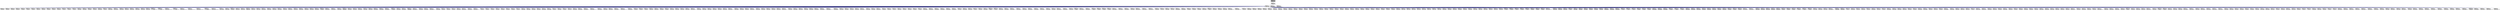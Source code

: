 digraph "M:/Office/!Doutorado/0. RepositorioSVN/HAMSTER_Prototype/branches/JINT2018/include/libtomcrypt-develop/src/headers/tomcrypt_hash.h"
{
 // LATEX_PDF_SIZE
  edge [fontname="Helvetica",fontsize="10",labelfontname="Helvetica",labelfontsize="10"];
  node [fontname="Helvetica",fontsize="10",shape=record];
  Node1 [label="M:/Office/!Doutorado\l/0. RepositorioSVN/HAMSTER\l_Prototype/branches/JINT2018\l/include/libtomcrypt-develop\l/src/headers/tomcrypt_hash.h",height=0.2,width=0.4,color="black", fillcolor="grey75", style="filled", fontcolor="black",tooltip=" "];
  Node1 -> Node2 [dir="back",color="midnightblue",fontsize="10",style="solid",fontname="Helvetica"];
  Node2 [label="M:/Office/!Doutorado\l/0. RepositorioSVN/HAMSTER\l_Prototype/branches/JINT2018\l/include/libtomcrypt-develop\l/src/headers/tomcrypt.h",height=0.2,width=0.4,color="black", fillcolor="white", style="filled",URL="$tomcrypt_8h.html",tooltip=" "];
  Node2 -> Node3 [dir="back",color="midnightblue",fontsize="10",style="solid",fontname="Helvetica"];
  Node3 [label="M:/Office/!Doutorado\l/0. RepositorioSVN/HAMSTER\l_Prototype/branches/JINT2018\l/include/libtomcrypt-develop\l/src/headers/tomcrypt_private.h",height=0.2,width=0.4,color="black", fillcolor="white", style="filled",URL="$tomcrypt__private_8h.html",tooltip=" "];
  Node3 -> Node4 [dir="back",color="midnightblue",fontsize="10",style="solid",fontname="Helvetica"];
  Node4 [label="M:/Office/!Doutorado\l/0. RepositorioSVN/HAMSTER\l_Prototype/branches/JINT2018\l/include/libtomcrypt-develop\l/src/ciphers/aes/aes.c",height=0.2,width=0.4,color="black", fillcolor="white", style="filled",URL="$aes_8c.html",tooltip="Implementation of AES."];
  Node3 -> Node5 [dir="back",color="midnightblue",fontsize="10",style="solid",fontname="Helvetica"];
  Node5 [label="M:/Office/!Doutorado\l/0. RepositorioSVN/HAMSTER\l_Prototype/branches/JINT2018\l/include/libtomcrypt-develop\l/src/ciphers/anubis.c",height=0.2,width=0.4,color="black", fillcolor="white", style="filled",URL="$anubis_8c.html",tooltip="Anubis implementation derived from public domain source Authors: Paulo S.L.M."];
  Node3 -> Node6 [dir="back",color="midnightblue",fontsize="10",style="solid",fontname="Helvetica"];
  Node6 [label="M:/Office/!Doutorado\l/0. RepositorioSVN/HAMSTER\l_Prototype/branches/JINT2018\l/include/libtomcrypt-develop\l/src/ciphers/blowfish.c",height=0.2,width=0.4,color="black", fillcolor="white", style="filled",URL="$blowfish_8c.html",tooltip="Implementation of the Blowfish block cipher, Tom St Denis."];
  Node3 -> Node7 [dir="back",color="midnightblue",fontsize="10",style="solid",fontname="Helvetica"];
  Node7 [label="M:/Office/!Doutorado\l/0. RepositorioSVN/HAMSTER\l_Prototype/branches/JINT2018\l/include/libtomcrypt-develop\l/src/ciphers/camellia.c",height=0.2,width=0.4,color="black", fillcolor="white", style="filled",URL="$camellia_8c.html",tooltip="Implementation by Tom St Denis of Elliptic Semiconductor."];
  Node3 -> Node8 [dir="back",color="midnightblue",fontsize="10",style="solid",fontname="Helvetica"];
  Node8 [label="M:/Office/!Doutorado\l/0. RepositorioSVN/HAMSTER\l_Prototype/branches/JINT2018\l/include/libtomcrypt-develop\l/src/ciphers/cast5.c",height=0.2,width=0.4,color="black", fillcolor="white", style="filled",URL="$cast5_8c.html",tooltip="Implementation of LTC_CAST5 (RFC 2144) by Tom St Denis."];
  Node3 -> Node9 [dir="back",color="midnightblue",fontsize="10",style="solid",fontname="Helvetica"];
  Node9 [label="M:/Office/!Doutorado\l/0. RepositorioSVN/HAMSTER\l_Prototype/branches/JINT2018\l/include/libtomcrypt-develop\l/src/ciphers/des.c",height=0.2,width=0.4,color="black", fillcolor="white", style="filled",URL="$des_8c.html",tooltip="DES code submitted by Dobes Vandermeer."];
  Node3 -> Node10 [dir="back",color="midnightblue",fontsize="10",style="solid",fontname="Helvetica"];
  Node10 [label="M:/Office/!Doutorado\l/0. RepositorioSVN/HAMSTER\l_Prototype/branches/JINT2018\l/include/libtomcrypt-develop\l/src/ciphers/idea.c",height=0.2,width=0.4,color="black", fillcolor="white", style="filled",URL="$idea_8c.html",tooltip=" "];
  Node3 -> Node11 [dir="back",color="midnightblue",fontsize="10",style="solid",fontname="Helvetica"];
  Node11 [label="M:/Office/!Doutorado\l/0. RepositorioSVN/HAMSTER\l_Prototype/branches/JINT2018\l/include/libtomcrypt-develop\l/src/ciphers/kasumi.c",height=0.2,width=0.4,color="black", fillcolor="white", style="filled",URL="$kasumi_8c.html",tooltip="Implementation of the 3GPP Kasumi block cipher Derived from the 3GPP standard source code."];
  Node3 -> Node12 [dir="back",color="midnightblue",fontsize="10",style="solid",fontname="Helvetica"];
  Node12 [label="M:/Office/!Doutorado\l/0. RepositorioSVN/HAMSTER\l_Prototype/branches/JINT2018\l/include/libtomcrypt-develop\l/src/ciphers/khazad.c",height=0.2,width=0.4,color="black", fillcolor="white", style="filled",URL="$khazad_8c.html",tooltip="Khazad implementation derived from public domain source Authors: Paulo S.L.M."];
  Node3 -> Node13 [dir="back",color="midnightblue",fontsize="10",style="solid",fontname="Helvetica"];
  Node13 [label="M:/Office/!Doutorado\l/0. RepositorioSVN/HAMSTER\l_Prototype/branches/JINT2018\l/include/libtomcrypt-develop\l/src/ciphers/kseed.c",height=0.2,width=0.4,color="black", fillcolor="white", style="filled",URL="$kseed_8c.html",tooltip="seed implementation of SEED derived from RFC4269 Tom St Denis"];
  Node3 -> Node14 [dir="back",color="midnightblue",fontsize="10",style="solid",fontname="Helvetica"];
  Node14 [label="M:/Office/!Doutorado\l/0. RepositorioSVN/HAMSTER\l_Prototype/branches/JINT2018\l/include/libtomcrypt-develop\l/src/ciphers/multi2.c",height=0.2,width=0.4,color="black", fillcolor="white", style="filled",URL="$multi2_8c.html",tooltip="Multi-2 implementation (not public domain, hence the default disable)"];
  Node3 -> Node15 [dir="back",color="midnightblue",fontsize="10",style="solid",fontname="Helvetica"];
  Node15 [label="M:/Office/!Doutorado\l/0. RepositorioSVN/HAMSTER\l_Prototype/branches/JINT2018\l/include/libtomcrypt-develop\l/src/ciphers/noekeon.c",height=0.2,width=0.4,color="black", fillcolor="white", style="filled",URL="$noekeon_8c.html",tooltip="Implementation of the Noekeon block cipher by Tom St Denis."];
  Node3 -> Node16 [dir="back",color="midnightblue",fontsize="10",style="solid",fontname="Helvetica"];
  Node16 [label="M:/Office/!Doutorado\l/0. RepositorioSVN/HAMSTER\l_Prototype/branches/JINT2018\l/include/libtomcrypt-develop\l/src/ciphers/rc2.c",height=0.2,width=0.4,color="black", fillcolor="white", style="filled",URL="$rc2_8c.html",tooltip="Implementation of RC2 with fixed effective key length of 64bits."];
  Node3 -> Node17 [dir="back",color="midnightblue",fontsize="10",style="solid",fontname="Helvetica"];
  Node17 [label="M:/Office/!Doutorado\l/0. RepositorioSVN/HAMSTER\l_Prototype/branches/JINT2018\l/include/libtomcrypt-develop\l/src/ciphers/rc5.c",height=0.2,width=0.4,color="black", fillcolor="white", style="filled",URL="$rc5_8c.html",tooltip="LTC_RC5 code by Tom St Denis."];
  Node3 -> Node18 [dir="back",color="midnightblue",fontsize="10",style="solid",fontname="Helvetica"];
  Node18 [label="M:/Office/!Doutorado\l/0. RepositorioSVN/HAMSTER\l_Prototype/branches/JINT2018\l/include/libtomcrypt-develop\l/src/ciphers/rc6.c",height=0.2,width=0.4,color="black", fillcolor="white", style="filled",URL="$rc6_8c.html",tooltip="LTC_RC6 code by Tom St Denis."];
  Node3 -> Node19 [dir="back",color="midnightblue",fontsize="10",style="solid",fontname="Helvetica"];
  Node19 [label="M:/Office/!Doutorado\l/0. RepositorioSVN/HAMSTER\l_Prototype/branches/JINT2018\l/include/libtomcrypt-develop\l/src/ciphers/safer/safer.c",height=0.2,width=0.4,color="black", fillcolor="white", style="filled",URL="$safer_8c.html",tooltip=" "];
  Node3 -> Node20 [dir="back",color="midnightblue",fontsize="10",style="solid",fontname="Helvetica"];
  Node20 [label="M:/Office/!Doutorado\l/0. RepositorioSVN/HAMSTER\l_Prototype/branches/JINT2018\l/include/libtomcrypt-develop\l/src/ciphers/safer/saferp.c",height=0.2,width=0.4,color="black", fillcolor="white", style="filled",URL="$saferp_8c.html",tooltip="LTC_SAFER+ Implementation by Tom St Denis."];
  Node3 -> Node21 [dir="back",color="midnightblue",fontsize="10",style="solid",fontname="Helvetica"];
  Node21 [label="M:/Office/!Doutorado\l/0. RepositorioSVN/HAMSTER\l_Prototype/branches/JINT2018\l/include/libtomcrypt-develop\l/src/ciphers/serpent.c",height=0.2,width=0.4,color="black", fillcolor="white", style="filled",URL="$serpent_8c.html",tooltip=" "];
  Node3 -> Node22 [dir="back",color="midnightblue",fontsize="10",style="solid",fontname="Helvetica"];
  Node22 [label="M:/Office/!Doutorado\l/0. RepositorioSVN/HAMSTER\l_Prototype/branches/JINT2018\l/include/libtomcrypt-develop\l/src/ciphers/skipjack.c",height=0.2,width=0.4,color="black", fillcolor="white", style="filled",URL="$skipjack_8c.html",tooltip="Skipjack Implementation by Tom St Denis."];
  Node3 -> Node23 [dir="back",color="midnightblue",fontsize="10",style="solid",fontname="Helvetica"];
  Node23 [label="M:/Office/!Doutorado\l/0. RepositorioSVN/HAMSTER\l_Prototype/branches/JINT2018\l/include/libtomcrypt-develop\l/src/ciphers/twofish/twofish.c",height=0.2,width=0.4,color="black", fillcolor="white", style="filled",URL="$twofish_8c.html",tooltip="Implementation of Twofish by Tom St Denis."];
  Node3 -> Node24 [dir="back",color="midnightblue",fontsize="10",style="solid",fontname="Helvetica"];
  Node24 [label="M:/Office/!Doutorado\l/0. RepositorioSVN/HAMSTER\l_Prototype/branches/JINT2018\l/include/libtomcrypt-develop\l/src/ciphers/xtea.c",height=0.2,width=0.4,color="black", fillcolor="white", style="filled",URL="$xtea_8c.html",tooltip="Implementation of LTC_XTEA, Tom St Denis."];
  Node3 -> Node25 [dir="back",color="midnightblue",fontsize="10",style="solid",fontname="Helvetica"];
  Node25 [label="M:/Office/!Doutorado\l/0. RepositorioSVN/HAMSTER\l_Prototype/branches/JINT2018\l/include/libtomcrypt-develop\l/src/encauth/ccm/ccm_add_aad.c",height=0.2,width=0.4,color="black", fillcolor="white", style="filled",URL="$ccm__add__aad_8c.html",tooltip=" "];
  Node3 -> Node26 [dir="back",color="midnightblue",fontsize="10",style="solid",fontname="Helvetica"];
  Node26 [label="M:/Office/!Doutorado\l/0. RepositorioSVN/HAMSTER\l_Prototype/branches/JINT2018\l/include/libtomcrypt-develop\l/src/encauth/ccm/ccm_add_nonce.c",height=0.2,width=0.4,color="black", fillcolor="white", style="filled",URL="$ccm__add__nonce_8c.html",tooltip=" "];
  Node3 -> Node27 [dir="back",color="midnightblue",fontsize="10",style="solid",fontname="Helvetica"];
  Node27 [label="M:/Office/!Doutorado\l/0. RepositorioSVN/HAMSTER\l_Prototype/branches/JINT2018\l/include/libtomcrypt-develop\l/src/encauth/ccm/ccm_done.c",height=0.2,width=0.4,color="black", fillcolor="white", style="filled",URL="$ccm__done_8c.html",tooltip=" "];
  Node3 -> Node28 [dir="back",color="midnightblue",fontsize="10",style="solid",fontname="Helvetica"];
  Node28 [label="M:/Office/!Doutorado\l/0. RepositorioSVN/HAMSTER\l_Prototype/branches/JINT2018\l/include/libtomcrypt-develop\l/src/encauth/ccm/ccm_init.c",height=0.2,width=0.4,color="black", fillcolor="white", style="filled",URL="$ccm__init_8c.html",tooltip=" "];
  Node3 -> Node29 [dir="back",color="midnightblue",fontsize="10",style="solid",fontname="Helvetica"];
  Node29 [label="M:/Office/!Doutorado\l/0. RepositorioSVN/HAMSTER\l_Prototype/branches/JINT2018\l/include/libtomcrypt-develop\l/src/encauth/ccm/ccm_memory.c",height=0.2,width=0.4,color="black", fillcolor="white", style="filled",URL="$ccm__memory_8c.html",tooltip="CCM support, process a block of memory, Tom St Denis."];
  Node3 -> Node30 [dir="back",color="midnightblue",fontsize="10",style="solid",fontname="Helvetica"];
  Node30 [label="M:/Office/!Doutorado\l/0. RepositorioSVN/HAMSTER\l_Prototype/branches/JINT2018\l/include/libtomcrypt-develop\l/src/encauth/ccm/ccm_process.c",height=0.2,width=0.4,color="black", fillcolor="white", style="filled",URL="$ccm__process_8c.html",tooltip=" "];
  Node3 -> Node31 [dir="back",color="midnightblue",fontsize="10",style="solid",fontname="Helvetica"];
  Node31 [label="M:/Office/!Doutorado\l/0. RepositorioSVN/HAMSTER\l_Prototype/branches/JINT2018\l/include/libtomcrypt-develop\l/src/encauth/ccm/ccm_reset.c",height=0.2,width=0.4,color="black", fillcolor="white", style="filled",URL="$ccm__reset_8c.html",tooltip=" "];
  Node3 -> Node32 [dir="back",color="midnightblue",fontsize="10",style="solid",fontname="Helvetica"];
  Node32 [label="M:/Office/!Doutorado\l/0. RepositorioSVN/HAMSTER\l_Prototype/branches/JINT2018\l/include/libtomcrypt-develop\l/src/encauth/ccm/ccm_test.c",height=0.2,width=0.4,color="black", fillcolor="white", style="filled",URL="$ccm__test_8c.html",tooltip="CCM support, process a block of memory, Tom St Denis."];
  Node3 -> Node33 [dir="back",color="midnightblue",fontsize="10",style="solid",fontname="Helvetica"];
  Node33 [label="M:/Office/!Doutorado\l/0. RepositorioSVN/HAMSTER\l_Prototype/branches/JINT2018\l/include/libtomcrypt-develop\l/src/encauth/chachapoly/chacha20poly1305\l_add_aad.c",height=0.2,width=0.4,color="black", fillcolor="white", style="filled",URL="$chacha20poly1305__add__aad_8c.html",tooltip=" "];
  Node3 -> Node34 [dir="back",color="midnightblue",fontsize="10",style="solid",fontname="Helvetica"];
  Node34 [label="M:/Office/!Doutorado\l/0. RepositorioSVN/HAMSTER\l_Prototype/branches/JINT2018\l/include/libtomcrypt-develop\l/src/encauth/chachapoly/chacha20poly1305\l_decrypt.c",height=0.2,width=0.4,color="black", fillcolor="white", style="filled",URL="$chacha20poly1305__decrypt_8c.html",tooltip=" "];
  Node3 -> Node35 [dir="back",color="midnightblue",fontsize="10",style="solid",fontname="Helvetica"];
  Node35 [label="M:/Office/!Doutorado\l/0. RepositorioSVN/HAMSTER\l_Prototype/branches/JINT2018\l/include/libtomcrypt-develop\l/src/encauth/chachapoly/chacha20poly1305_done.c",height=0.2,width=0.4,color="black", fillcolor="white", style="filled",URL="$chacha20poly1305__done_8c.html",tooltip=" "];
  Node3 -> Node36 [dir="back",color="midnightblue",fontsize="10",style="solid",fontname="Helvetica"];
  Node36 [label="M:/Office/!Doutorado\l/0. RepositorioSVN/HAMSTER\l_Prototype/branches/JINT2018\l/include/libtomcrypt-develop\l/src/encauth/chachapoly/chacha20poly1305\l_encrypt.c",height=0.2,width=0.4,color="black", fillcolor="white", style="filled",URL="$chacha20poly1305__encrypt_8c.html",tooltip=" "];
  Node3 -> Node37 [dir="back",color="midnightblue",fontsize="10",style="solid",fontname="Helvetica"];
  Node37 [label="M:/Office/!Doutorado\l/0. RepositorioSVN/HAMSTER\l_Prototype/branches/JINT2018\l/include/libtomcrypt-develop\l/src/encauth/chachapoly/chacha20poly1305_init.c",height=0.2,width=0.4,color="black", fillcolor="white", style="filled",URL="$chacha20poly1305__init_8c.html",tooltip=" "];
  Node3 -> Node38 [dir="back",color="midnightblue",fontsize="10",style="solid",fontname="Helvetica"];
  Node38 [label="M:/Office/!Doutorado\l/0. RepositorioSVN/HAMSTER\l_Prototype/branches/JINT2018\l/include/libtomcrypt-develop\l/src/encauth/chachapoly/chacha20poly1305_memory.c",height=0.2,width=0.4,color="black", fillcolor="white", style="filled",URL="$chacha20poly1305__memory_8c.html",tooltip=" "];
  Node3 -> Node39 [dir="back",color="midnightblue",fontsize="10",style="solid",fontname="Helvetica"];
  Node39 [label="M:/Office/!Doutorado\l/0. RepositorioSVN/HAMSTER\l_Prototype/branches/JINT2018\l/include/libtomcrypt-develop\l/src/encauth/chachapoly/chacha20poly1305_setiv.c",height=0.2,width=0.4,color="black", fillcolor="white", style="filled",URL="$chacha20poly1305__setiv_8c.html",tooltip=" "];
  Node3 -> Node40 [dir="back",color="midnightblue",fontsize="10",style="solid",fontname="Helvetica"];
  Node40 [label="M:/Office/!Doutorado\l/0. RepositorioSVN/HAMSTER\l_Prototype/branches/JINT2018\l/include/libtomcrypt-develop\l/src/encauth/chachapoly/chacha20poly1305\l_setiv_rfc7905.c",height=0.2,width=0.4,color="black", fillcolor="white", style="filled",URL="$chacha20poly1305__setiv__rfc7905_8c.html",tooltip=" "];
  Node3 -> Node41 [dir="back",color="midnightblue",fontsize="10",style="solid",fontname="Helvetica"];
  Node41 [label="M:/Office/!Doutorado\l/0. RepositorioSVN/HAMSTER\l_Prototype/branches/JINT2018\l/include/libtomcrypt-develop\l/src/encauth/chachapoly/chacha20poly1305_test.c",height=0.2,width=0.4,color="black", fillcolor="white", style="filled",URL="$chacha20poly1305__test_8c.html",tooltip=" "];
  Node3 -> Node42 [dir="back",color="midnightblue",fontsize="10",style="solid",fontname="Helvetica"];
  Node42 [label="M:/Office/!Doutorado\l/0. RepositorioSVN/HAMSTER\l_Prototype/branches/JINT2018\l/include/libtomcrypt-develop\l/src/encauth/eax/eax_addheader.c",height=0.2,width=0.4,color="black", fillcolor="white", style="filled",URL="$eax__addheader_8c.html",tooltip="EAX implementation, add meta-data, by Tom St Denis."];
  Node3 -> Node43 [dir="back",color="midnightblue",fontsize="10",style="solid",fontname="Helvetica"];
  Node43 [label="M:/Office/!Doutorado\l/0. RepositorioSVN/HAMSTER\l_Prototype/branches/JINT2018\l/include/libtomcrypt-develop\l/src/encauth/eax/eax_decrypt.c",height=0.2,width=0.4,color="black", fillcolor="white", style="filled",URL="$eax__decrypt_8c.html",tooltip="EAX implementation, decrypt block, by Tom St Denis."];
  Node3 -> Node44 [dir="back",color="midnightblue",fontsize="10",style="solid",fontname="Helvetica"];
  Node44 [label="M:/Office/!Doutorado\l/0. RepositorioSVN/HAMSTER\l_Prototype/branches/JINT2018\l/include/libtomcrypt-develop\l/src/encauth/eax/eax_decrypt\l_verify_memory.c",height=0.2,width=0.4,color="black", fillcolor="white", style="filled",URL="$eax__decrypt__verify__memory_8c.html",tooltip="EAX implementation, decrypt block of memory, by Tom St Denis."];
  Node3 -> Node45 [dir="back",color="midnightblue",fontsize="10",style="solid",fontname="Helvetica"];
  Node45 [label="M:/Office/!Doutorado\l/0. RepositorioSVN/HAMSTER\l_Prototype/branches/JINT2018\l/include/libtomcrypt-develop\l/src/encauth/eax/eax_done.c",height=0.2,width=0.4,color="black", fillcolor="white", style="filled",URL="$eax__done_8c.html",tooltip="EAX implementation, terminate session, by Tom St Denis."];
  Node3 -> Node46 [dir="back",color="midnightblue",fontsize="10",style="solid",fontname="Helvetica"];
  Node46 [label="M:/Office/!Doutorado\l/0. RepositorioSVN/HAMSTER\l_Prototype/branches/JINT2018\l/include/libtomcrypt-develop\l/src/encauth/eax/eax_encrypt.c",height=0.2,width=0.4,color="black", fillcolor="white", style="filled",URL="$eax__encrypt_8c.html",tooltip="EAX implementation, encrypt block by Tom St Denis."];
  Node3 -> Node47 [dir="back",color="midnightblue",fontsize="10",style="solid",fontname="Helvetica"];
  Node47 [label="M:/Office/!Doutorado\l/0. RepositorioSVN/HAMSTER\l_Prototype/branches/JINT2018\l/include/libtomcrypt-develop\l/src/encauth/eax/eax_encrypt\l_authenticate_memory.c",height=0.2,width=0.4,color="black", fillcolor="white", style="filled",URL="$eax__encrypt__authenticate__memory_8c.html",tooltip="EAX implementation, encrypt a block of memory, by Tom St Denis."];
  Node3 -> Node48 [dir="back",color="midnightblue",fontsize="10",style="solid",fontname="Helvetica"];
  Node48 [label="M:/Office/!Doutorado\l/0. RepositorioSVN/HAMSTER\l_Prototype/branches/JINT2018\l/include/libtomcrypt-develop\l/src/encauth/eax/eax_init.c",height=0.2,width=0.4,color="black", fillcolor="white", style="filled",URL="$eax__init_8c.html",tooltip="EAX implementation, initialized EAX state, by Tom St Denis."];
  Node3 -> Node49 [dir="back",color="midnightblue",fontsize="10",style="solid",fontname="Helvetica"];
  Node49 [label="M:/Office/!Doutorado\l/0. RepositorioSVN/HAMSTER\l_Prototype/branches/JINT2018\l/include/libtomcrypt-develop\l/src/encauth/eax/eax_test.c",height=0.2,width=0.4,color="black", fillcolor="white", style="filled",URL="$eax__test_8c.html",tooltip="EAX implementation, self-test, by Tom St Denis."];
  Node3 -> Node50 [dir="back",color="midnightblue",fontsize="10",style="solid",fontname="Helvetica"];
  Node50 [label="M:/Office/!Doutorado\l/0. RepositorioSVN/HAMSTER\l_Prototype/branches/JINT2018\l/include/libtomcrypt-develop\l/src/encauth/gcm/gcm_add_aad.c",height=0.2,width=0.4,color="black", fillcolor="white", style="filled",URL="$gcm__add__aad_8c.html",tooltip="GCM implementation, Add AAD data to the stream, by Tom St Denis."];
  Node3 -> Node51 [dir="back",color="midnightblue",fontsize="10",style="solid",fontname="Helvetica"];
  Node51 [label="M:/Office/!Doutorado\l/0. RepositorioSVN/HAMSTER\l_Prototype/branches/JINT2018\l/include/libtomcrypt-develop\l/src/encauth/gcm/gcm_add_iv.c",height=0.2,width=0.4,color="black", fillcolor="white", style="filled",URL="$gcm__add__iv_8c.html",tooltip="GCM implementation, add IV data to the state, by Tom St Denis."];
  Node3 -> Node52 [dir="back",color="midnightblue",fontsize="10",style="solid",fontname="Helvetica"];
  Node52 [label="M:/Office/!Doutorado\l/0. RepositorioSVN/HAMSTER\l_Prototype/branches/JINT2018\l/include/libtomcrypt-develop\l/src/encauth/gcm/gcm_done.c",height=0.2,width=0.4,color="black", fillcolor="white", style="filled",URL="$gcm__done_8c.html",tooltip="GCM implementation, Terminate the stream, by Tom St Denis."];
  Node3 -> Node53 [dir="back",color="midnightblue",fontsize="10",style="solid",fontname="Helvetica"];
  Node53 [label="M:/Office/!Doutorado\l/0. RepositorioSVN/HAMSTER\l_Prototype/branches/JINT2018\l/include/libtomcrypt-develop\l/src/encauth/gcm/gcm_gf_mult.c",height=0.2,width=0.4,color="black", fillcolor="white", style="filled",URL="$gcm__gf__mult_8c.html",tooltip="GCM implementation, do the GF mult, by Tom St Denis."];
  Node3 -> Node54 [dir="back",color="midnightblue",fontsize="10",style="solid",fontname="Helvetica"];
  Node54 [label="M:/Office/!Doutorado\l/0. RepositorioSVN/HAMSTER\l_Prototype/branches/JINT2018\l/include/libtomcrypt-develop\l/src/encauth/gcm/gcm_init.c",height=0.2,width=0.4,color="black", fillcolor="white", style="filled",URL="$gcm__init_8c.html",tooltip="GCM implementation, initialize state, by Tom St Denis."];
  Node3 -> Node55 [dir="back",color="midnightblue",fontsize="10",style="solid",fontname="Helvetica"];
  Node55 [label="M:/Office/!Doutorado\l/0. RepositorioSVN/HAMSTER\l_Prototype/branches/JINT2018\l/include/libtomcrypt-develop\l/src/encauth/gcm/gcm_memory.c",height=0.2,width=0.4,color="black", fillcolor="white", style="filled",URL="$gcm__memory_8c.html",tooltip="GCM implementation, process a packet, by Tom St Denis."];
  Node3 -> Node56 [dir="back",color="midnightblue",fontsize="10",style="solid",fontname="Helvetica"];
  Node56 [label="M:/Office/!Doutorado\l/0. RepositorioSVN/HAMSTER\l_Prototype/branches/JINT2018\l/include/libtomcrypt-develop\l/src/encauth/gcm/gcm_mult_h.c",height=0.2,width=0.4,color="black", fillcolor="white", style="filled",URL="$gcm__mult__h_8c.html",tooltip="GCM implementation, do the GF mult, by Tom St Denis."];
  Node3 -> Node57 [dir="back",color="midnightblue",fontsize="10",style="solid",fontname="Helvetica"];
  Node57 [label="M:/Office/!Doutorado\l/0. RepositorioSVN/HAMSTER\l_Prototype/branches/JINT2018\l/include/libtomcrypt-develop\l/src/encauth/gcm/gcm_process.c",height=0.2,width=0.4,color="black", fillcolor="white", style="filled",URL="$gcm__process_8c.html",tooltip="GCM implementation, process message data, by Tom St Denis."];
  Node3 -> Node58 [dir="back",color="midnightblue",fontsize="10",style="solid",fontname="Helvetica"];
  Node58 [label="M:/Office/!Doutorado\l/0. RepositorioSVN/HAMSTER\l_Prototype/branches/JINT2018\l/include/libtomcrypt-develop\l/src/encauth/gcm/gcm_reset.c",height=0.2,width=0.4,color="black", fillcolor="white", style="filled",URL="$gcm__reset_8c.html",tooltip="GCM implementation, reset a used state so it can accept IV data, by Tom St Denis."];
  Node3 -> Node59 [dir="back",color="midnightblue",fontsize="10",style="solid",fontname="Helvetica"];
  Node59 [label="M:/Office/!Doutorado\l/0. RepositorioSVN/HAMSTER\l_Prototype/branches/JINT2018\l/include/libtomcrypt-develop\l/src/encauth/gcm/gcm_test.c",height=0.2,width=0.4,color="black", fillcolor="white", style="filled",URL="$gcm__test_8c.html",tooltip="GCM implementation, testing, by Tom St Denis."];
  Node3 -> Node60 [dir="back",color="midnightblue",fontsize="10",style="solid",fontname="Helvetica"];
  Node60 [label="M:/Office/!Doutorado\l/0. RepositorioSVN/HAMSTER\l_Prototype/branches/JINT2018\l/include/libtomcrypt-develop\l/src/encauth/ocb/ocb_decrypt.c",height=0.2,width=0.4,color="black", fillcolor="white", style="filled",URL="$ocb__decrypt_8c.html",tooltip="OCB implementation, decrypt data, by Tom St Denis."];
  Node3 -> Node61 [dir="back",color="midnightblue",fontsize="10",style="solid",fontname="Helvetica"];
  Node61 [label="M:/Office/!Doutorado\l/0. RepositorioSVN/HAMSTER\l_Prototype/branches/JINT2018\l/include/libtomcrypt-develop\l/src/encauth/ocb/ocb_decrypt\l_verify_memory.c",height=0.2,width=0.4,color="black", fillcolor="white", style="filled",URL="$ocb__decrypt__verify__memory_8c.html",tooltip="OCB implementation, helper to decrypt block of memory, by Tom St Denis."];
  Node3 -> Node62 [dir="back",color="midnightblue",fontsize="10",style="solid",fontname="Helvetica"];
  Node62 [label="M:/Office/!Doutorado\l/0. RepositorioSVN/HAMSTER\l_Prototype/branches/JINT2018\l/include/libtomcrypt-develop\l/src/encauth/ocb/ocb_done_decrypt.c",height=0.2,width=0.4,color="black", fillcolor="white", style="filled",URL="$ocb__done__decrypt_8c.html",tooltip="OCB implementation, terminate decryption, by Tom St Denis."];
  Node3 -> Node63 [dir="back",color="midnightblue",fontsize="10",style="solid",fontname="Helvetica"];
  Node63 [label="M:/Office/!Doutorado\l/0. RepositorioSVN/HAMSTER\l_Prototype/branches/JINT2018\l/include/libtomcrypt-develop\l/src/encauth/ocb/ocb_done_encrypt.c",height=0.2,width=0.4,color="black", fillcolor="white", style="filled",URL="$ocb__done__encrypt_8c.html",tooltip="OCB implementation, terminate encryption, by Tom St Denis."];
  Node3 -> Node64 [dir="back",color="midnightblue",fontsize="10",style="solid",fontname="Helvetica"];
  Node64 [label="M:/Office/!Doutorado\l/0. RepositorioSVN/HAMSTER\l_Prototype/branches/JINT2018\l/include/libtomcrypt-develop\l/src/encauth/ocb/ocb_encrypt.c",height=0.2,width=0.4,color="black", fillcolor="white", style="filled",URL="$ocb__encrypt_8c.html",tooltip="OCB implementation, encrypt data, by Tom St Denis."];
  Node3 -> Node65 [dir="back",color="midnightblue",fontsize="10",style="solid",fontname="Helvetica"];
  Node65 [label="M:/Office/!Doutorado\l/0. RepositorioSVN/HAMSTER\l_Prototype/branches/JINT2018\l/include/libtomcrypt-develop\l/src/encauth/ocb/ocb_encrypt\l_authenticate_memory.c",height=0.2,width=0.4,color="black", fillcolor="white", style="filled",URL="$ocb__encrypt__authenticate__memory_8c.html",tooltip="OCB implementation, encrypt block of memory, by Tom St Denis."];
  Node3 -> Node66 [dir="back",color="midnightblue",fontsize="10",style="solid",fontname="Helvetica"];
  Node66 [label="M:/Office/!Doutorado\l/0. RepositorioSVN/HAMSTER\l_Prototype/branches/JINT2018\l/include/libtomcrypt-develop\l/src/encauth/ocb/ocb_init.c",height=0.2,width=0.4,color="black", fillcolor="white", style="filled",URL="$ocb__init_8c.html",tooltip="OCB implementation, initialize state, by Tom St Denis."];
  Node3 -> Node67 [dir="back",color="midnightblue",fontsize="10",style="solid",fontname="Helvetica"];
  Node67 [label="M:/Office/!Doutorado\l/0. RepositorioSVN/HAMSTER\l_Prototype/branches/JINT2018\l/include/libtomcrypt-develop\l/src/encauth/ocb/ocb_ntz.c",height=0.2,width=0.4,color="black", fillcolor="white", style="filled",URL="$ocb__ntz_8c.html",tooltip="OCB implementation, internal function, by Tom St Denis."];
  Node3 -> Node68 [dir="back",color="midnightblue",fontsize="10",style="solid",fontname="Helvetica"];
  Node68 [label="M:/Office/!Doutorado\l/0. RepositorioSVN/HAMSTER\l_Prototype/branches/JINT2018\l/include/libtomcrypt-develop\l/src/encauth/ocb/ocb_shift_xor.c",height=0.2,width=0.4,color="black", fillcolor="white", style="filled",URL="$ocb__shift__xor_8c.html",tooltip="OCB implementation, internal function, by Tom St Denis."];
  Node3 -> Node69 [dir="back",color="midnightblue",fontsize="10",style="solid",fontname="Helvetica"];
  Node69 [label="M:/Office/!Doutorado\l/0. RepositorioSVN/HAMSTER\l_Prototype/branches/JINT2018\l/include/libtomcrypt-develop\l/src/encauth/ocb/ocb_test.c",height=0.2,width=0.4,color="black", fillcolor="white", style="filled",URL="$ocb__test_8c.html",tooltip="OCB implementation, self-test by Tom St Denis."];
  Node3 -> Node70 [dir="back",color="midnightblue",fontsize="10",style="solid",fontname="Helvetica"];
  Node70 [label="M:/Office/!Doutorado\l/0. RepositorioSVN/HAMSTER\l_Prototype/branches/JINT2018\l/include/libtomcrypt-develop\l/src/encauth/ocb/s_ocb_done.c",height=0.2,width=0.4,color="black", fillcolor="white", style="filled",URL="$s__ocb__done_8c.html",tooltip="OCB implementation, internal helper, by Tom St Denis."];
  Node3 -> Node71 [dir="back",color="midnightblue",fontsize="10",style="solid",fontname="Helvetica"];
  Node71 [label="M:/Office/!Doutorado\l/0. RepositorioSVN/HAMSTER\l_Prototype/branches/JINT2018\l/include/libtomcrypt-develop\l/src/encauth/ocb3/ocb3_add_aad.c",height=0.2,width=0.4,color="black", fillcolor="white", style="filled",URL="$ocb3__add__aad_8c.html",tooltip="OCB implementation, add AAD data, by Karel Miko."];
  Node3 -> Node72 [dir="back",color="midnightblue",fontsize="10",style="solid",fontname="Helvetica"];
  Node72 [label="M:/Office/!Doutorado\l/0. RepositorioSVN/HAMSTER\l_Prototype/branches/JINT2018\l/include/libtomcrypt-develop\l/src/encauth/ocb3/ocb3_decrypt.c",height=0.2,width=0.4,color="black", fillcolor="white", style="filled",URL="$ocb3__decrypt_8c.html",tooltip="OCB implementation, decrypt data, by Tom St Denis."];
  Node3 -> Node73 [dir="back",color="midnightblue",fontsize="10",style="solid",fontname="Helvetica"];
  Node73 [label="M:/Office/!Doutorado\l/0. RepositorioSVN/HAMSTER\l_Prototype/branches/JINT2018\l/include/libtomcrypt-develop\l/src/encauth/ocb3/ocb3_decrypt_last.c",height=0.2,width=0.4,color="black", fillcolor="white", style="filled",URL="$ocb3__decrypt__last_8c.html",tooltip="OCB implementation, internal helper, by Karel Miko."];
  Node3 -> Node74 [dir="back",color="midnightblue",fontsize="10",style="solid",fontname="Helvetica"];
  Node74 [label="M:/Office/!Doutorado\l/0. RepositorioSVN/HAMSTER\l_Prototype/branches/JINT2018\l/include/libtomcrypt-develop\l/src/encauth/ocb3/ocb3_decrypt\l_verify_memory.c",height=0.2,width=0.4,color="black", fillcolor="white", style="filled",URL="$ocb3__decrypt__verify__memory_8c.html",tooltip="OCB implementation, helper to decrypt block of memory, by Tom St Denis."];
  Node3 -> Node75 [dir="back",color="midnightblue",fontsize="10",style="solid",fontname="Helvetica"];
  Node75 [label="M:/Office/!Doutorado\l/0. RepositorioSVN/HAMSTER\l_Prototype/branches/JINT2018\l/include/libtomcrypt-develop\l/src/encauth/ocb3/ocb3_done.c",height=0.2,width=0.4,color="black", fillcolor="white", style="filled",URL="$ocb3__done_8c.html",tooltip="OCB implementation, INTERNAL ONLY helper, by Tom St Denis."];
  Node3 -> Node76 [dir="back",color="midnightblue",fontsize="10",style="solid",fontname="Helvetica"];
  Node76 [label="M:/Office/!Doutorado\l/0. RepositorioSVN/HAMSTER\l_Prototype/branches/JINT2018\l/include/libtomcrypt-develop\l/src/encauth/ocb3/ocb3_encrypt.c",height=0.2,width=0.4,color="black", fillcolor="white", style="filled",URL="$ocb3__encrypt_8c.html",tooltip="OCB implementation, encrypt data, by Tom St Denis."];
  Node3 -> Node77 [dir="back",color="midnightblue",fontsize="10",style="solid",fontname="Helvetica"];
  Node77 [label="M:/Office/!Doutorado\l/0. RepositorioSVN/HAMSTER\l_Prototype/branches/JINT2018\l/include/libtomcrypt-develop\l/src/encauth/ocb3/ocb3_encrypt\l_authenticate_memory.c",height=0.2,width=0.4,color="black", fillcolor="white", style="filled",URL="$ocb3__encrypt__authenticate__memory_8c.html",tooltip="OCB implementation, encrypt block of memory, by Tom St Denis."];
  Node3 -> Node78 [dir="back",color="midnightblue",fontsize="10",style="solid",fontname="Helvetica"];
  Node78 [label="M:/Office/!Doutorado\l/0. RepositorioSVN/HAMSTER\l_Prototype/branches/JINT2018\l/include/libtomcrypt-develop\l/src/encauth/ocb3/ocb3_encrypt_last.c",height=0.2,width=0.4,color="black", fillcolor="white", style="filled",URL="$ocb3__encrypt__last_8c.html",tooltip="OCB implementation, internal helper, by Karel Miko."];
  Node3 -> Node79 [dir="back",color="midnightblue",fontsize="10",style="solid",fontname="Helvetica"];
  Node79 [label="M:/Office/!Doutorado\l/0. RepositorioSVN/HAMSTER\l_Prototype/branches/JINT2018\l/include/libtomcrypt-develop\l/src/encauth/ocb3/ocb3_init.c",height=0.2,width=0.4,color="black", fillcolor="white", style="filled",URL="$ocb3__init_8c.html",tooltip="OCB implementation, initialize state, by Tom St Denis."];
  Node3 -> Node80 [dir="back",color="midnightblue",fontsize="10",style="solid",fontname="Helvetica"];
  Node80 [label="M:/Office/!Doutorado\l/0. RepositorioSVN/HAMSTER\l_Prototype/branches/JINT2018\l/include/libtomcrypt-develop\l/src/encauth/ocb3/ocb3_int_ntz.c",height=0.2,width=0.4,color="black", fillcolor="white", style="filled",URL="$ocb3__int__ntz_8c.html",tooltip="OCB implementation, INTERNAL ONLY helper, by Tom St Denis."];
  Node3 -> Node81 [dir="back",color="midnightblue",fontsize="10",style="solid",fontname="Helvetica"];
  Node81 [label="M:/Office/!Doutorado\l/0. RepositorioSVN/HAMSTER\l_Prototype/branches/JINT2018\l/include/libtomcrypt-develop\l/src/encauth/ocb3/ocb3_int_xor_blocks.c",height=0.2,width=0.4,color="black", fillcolor="white", style="filled",URL="$ocb3__int__xor__blocks_8c.html",tooltip="OCB implementation, INTERNAL ONLY helper, by Karel Miko."];
  Node3 -> Node82 [dir="back",color="midnightblue",fontsize="10",style="solid",fontname="Helvetica"];
  Node82 [label="M:/Office/!Doutorado\l/0. RepositorioSVN/HAMSTER\l_Prototype/branches/JINT2018\l/include/libtomcrypt-develop\l/src/encauth/ocb3/ocb3_test.c",height=0.2,width=0.4,color="black", fillcolor="white", style="filled",URL="$ocb3__test_8c.html",tooltip="OCB implementation, self-test by Tom St Denis."];
  Node3 -> Node83 [dir="back",color="midnightblue",fontsize="10",style="solid",fontname="Helvetica"];
  Node83 [label="M:/Office/!Doutorado\l/0. RepositorioSVN/HAMSTER\l_Prototype/branches/JINT2018\l/include/libtomcrypt-develop\l/src/hashes/blake2b.c",height=0.2,width=0.4,color="black", fillcolor="white", style="filled",URL="$blake2b_8c.html",tooltip=" "];
  Node3 -> Node84 [dir="back",color="midnightblue",fontsize="10",style="solid",fontname="Helvetica"];
  Node84 [label="M:/Office/!Doutorado\l/0. RepositorioSVN/HAMSTER\l_Prototype/branches/JINT2018\l/include/libtomcrypt-develop\l/src/hashes/blake2s.c",height=0.2,width=0.4,color="black", fillcolor="white", style="filled",URL="$blake2s_8c.html",tooltip=" "];
  Node3 -> Node85 [dir="back",color="midnightblue",fontsize="10",style="solid",fontname="Helvetica"];
  Node85 [label="M:/Office/!Doutorado\l/0. RepositorioSVN/HAMSTER\l_Prototype/branches/JINT2018\l/include/libtomcrypt-develop\l/src/hashes/chc/chc.c",height=0.2,width=0.4,color="black", fillcolor="white", style="filled",URL="$chc_8c.html",tooltip="CHC support."];
  Node3 -> Node86 [dir="back",color="midnightblue",fontsize="10",style="solid",fontname="Helvetica"];
  Node86 [label="M:/Office/!Doutorado\l/0. RepositorioSVN/HAMSTER\l_Prototype/branches/JINT2018\l/include/libtomcrypt-develop\l/src/hashes/helper/hash_file.c",height=0.2,width=0.4,color="black", fillcolor="white", style="filled",URL="$hash__file_8c.html",tooltip="Hash a file, Tom St Denis."];
  Node3 -> Node87 [dir="back",color="midnightblue",fontsize="10",style="solid",fontname="Helvetica"];
  Node87 [label="M:/Office/!Doutorado\l/0. RepositorioSVN/HAMSTER\l_Prototype/branches/JINT2018\l/include/libtomcrypt-develop\l/src/hashes/helper/hash_filehandle.c",height=0.2,width=0.4,color="black", fillcolor="white", style="filled",URL="$hash__filehandle_8c.html",tooltip="Hash open files, Tom St Denis."];
  Node3 -> Node88 [dir="back",color="midnightblue",fontsize="10",style="solid",fontname="Helvetica"];
  Node88 [label="M:/Office/!Doutorado\l/0. RepositorioSVN/HAMSTER\l_Prototype/branches/JINT2018\l/include/libtomcrypt-develop\l/src/hashes/helper/hash_memory.c",height=0.2,width=0.4,color="black", fillcolor="white", style="filled",URL="$hash__memory_8c.html",tooltip="Hash memory helper, Tom St Denis."];
  Node3 -> Node89 [dir="back",color="midnightblue",fontsize="10",style="solid",fontname="Helvetica"];
  Node89 [label="M:/Office/!Doutorado\l/0. RepositorioSVN/HAMSTER\l_Prototype/branches/JINT2018\l/include/libtomcrypt-develop\l/src/hashes/helper/hash_memory_multi.c",height=0.2,width=0.4,color="black", fillcolor="white", style="filled",URL="$hash__memory__multi_8c.html",tooltip="Hash (multiple buffers) memory helper, Tom St Denis."];
  Node3 -> Node90 [dir="back",color="midnightblue",fontsize="10",style="solid",fontname="Helvetica"];
  Node90 [label="M:/Office/!Doutorado\l/0. RepositorioSVN/HAMSTER\l_Prototype/branches/JINT2018\l/include/libtomcrypt-develop\l/src/hashes/md2.c",height=0.2,width=0.4,color="black", fillcolor="white", style="filled",URL="$md2_8c.html",tooltip=" "];
  Node3 -> Node91 [dir="back",color="midnightblue",fontsize="10",style="solid",fontname="Helvetica"];
  Node91 [label="M:/Office/!Doutorado\l/0. RepositorioSVN/HAMSTER\l_Prototype/branches/JINT2018\l/include/libtomcrypt-develop\l/src/hashes/md4.c",height=0.2,width=0.4,color="black", fillcolor="white", style="filled",URL="$md4_8c.html",tooltip=" "];
  Node3 -> Node92 [dir="back",color="midnightblue",fontsize="10",style="solid",fontname="Helvetica"];
  Node92 [label="M:/Office/!Doutorado\l/0. RepositorioSVN/HAMSTER\l_Prototype/branches/JINT2018\l/include/libtomcrypt-develop\l/src/hashes/md5.c",height=0.2,width=0.4,color="black", fillcolor="white", style="filled",URL="$md5_8c.html",tooltip="LTC_MD5 hash function by Tom St Denis."];
  Node3 -> Node93 [dir="back",color="midnightblue",fontsize="10",style="solid",fontname="Helvetica"];
  Node93 [label="M:/Office/!Doutorado\l/0. RepositorioSVN/HAMSTER\l_Prototype/branches/JINT2018\l/include/libtomcrypt-develop\l/src/hashes/rmd128.c",height=0.2,width=0.4,color="black", fillcolor="white", style="filled",URL="$rmd128_8c.html",tooltip=" "];
  Node3 -> Node94 [dir="back",color="midnightblue",fontsize="10",style="solid",fontname="Helvetica"];
  Node94 [label="M:/Office/!Doutorado\l/0. RepositorioSVN/HAMSTER\l_Prototype/branches/JINT2018\l/include/libtomcrypt-develop\l/src/hashes/rmd160.c",height=0.2,width=0.4,color="black", fillcolor="white", style="filled",URL="$rmd160_8c.html",tooltip="RMD160 hash function."];
  Node3 -> Node95 [dir="back",color="midnightblue",fontsize="10",style="solid",fontname="Helvetica"];
  Node95 [label="M:/Office/!Doutorado\l/0. RepositorioSVN/HAMSTER\l_Prototype/branches/JINT2018\l/include/libtomcrypt-develop\l/src/hashes/rmd256.c",height=0.2,width=0.4,color="black", fillcolor="white", style="filled",URL="$rmd256_8c.html",tooltip=" "];
  Node3 -> Node96 [dir="back",color="midnightblue",fontsize="10",style="solid",fontname="Helvetica"];
  Node96 [label="M:/Office/!Doutorado\l/0. RepositorioSVN/HAMSTER\l_Prototype/branches/JINT2018\l/include/libtomcrypt-develop\l/src/hashes/rmd320.c",height=0.2,width=0.4,color="black", fillcolor="white", style="filled",URL="$rmd320_8c.html",tooltip="RMD320 hash function."];
  Node3 -> Node97 [dir="back",color="midnightblue",fontsize="10",style="solid",fontname="Helvetica"];
  Node97 [label="M:/Office/!Doutorado\l/0. RepositorioSVN/HAMSTER\l_Prototype/branches/JINT2018\l/include/libtomcrypt-develop\l/src/hashes/sha1.c",height=0.2,width=0.4,color="black", fillcolor="white", style="filled",URL="$sha1_8c.html",tooltip="LTC_SHA1 code by Tom St Denis."];
  Node3 -> Node98 [dir="back",color="midnightblue",fontsize="10",style="solid",fontname="Helvetica"];
  Node98 [label="M:/Office/!Doutorado\l/0. RepositorioSVN/HAMSTER\l_Prototype/branches/JINT2018\l/include/libtomcrypt-develop\l/src/hashes/sha2/sha224.c",height=0.2,width=0.4,color="black", fillcolor="white", style="filled",URL="$sha224_8c.html",tooltip=" "];
  Node3 -> Node99 [dir="back",color="midnightblue",fontsize="10",style="solid",fontname="Helvetica"];
  Node99 [label="M:/Office/!Doutorado\l/0. RepositorioSVN/HAMSTER\l_Prototype/branches/JINT2018\l/include/libtomcrypt-develop\l/src/hashes/sha2/sha256.c",height=0.2,width=0.4,color="black", fillcolor="white", style="filled",URL="$sha256_8c.html",tooltip="LTC_SHA256 by Tom St Denis."];
  Node3 -> Node100 [dir="back",color="midnightblue",fontsize="10",style="solid",fontname="Helvetica"];
  Node100 [label="M:/Office/!Doutorado\l/0. RepositorioSVN/HAMSTER\l_Prototype/branches/JINT2018\l/include/libtomcrypt-develop\l/src/hashes/sha2/sha384.c",height=0.2,width=0.4,color="black", fillcolor="white", style="filled",URL="$sha384_8c.html",tooltip=" "];
  Node3 -> Node101 [dir="back",color="midnightblue",fontsize="10",style="solid",fontname="Helvetica"];
  Node101 [label="M:/Office/!Doutorado\l/0. RepositorioSVN/HAMSTER\l_Prototype/branches/JINT2018\l/include/libtomcrypt-develop\l/src/hashes/sha2/sha512.c",height=0.2,width=0.4,color="black", fillcolor="white", style="filled",URL="$sha512_8c.html",tooltip=" "];
  Node3 -> Node102 [dir="back",color="midnightblue",fontsize="10",style="solid",fontname="Helvetica"];
  Node102 [label="M:/Office/!Doutorado\l/0. RepositorioSVN/HAMSTER\l_Prototype/branches/JINT2018\l/include/libtomcrypt-develop\l/src/hashes/sha2/sha512_224.c",height=0.2,width=0.4,color="black", fillcolor="white", style="filled",URL="$sha512__224_8c.html",tooltip=" "];
  Node3 -> Node103 [dir="back",color="midnightblue",fontsize="10",style="solid",fontname="Helvetica"];
  Node103 [label="M:/Office/!Doutorado\l/0. RepositorioSVN/HAMSTER\l_Prototype/branches/JINT2018\l/include/libtomcrypt-develop\l/src/hashes/sha2/sha512_256.c",height=0.2,width=0.4,color="black", fillcolor="white", style="filled",URL="$sha512__256_8c.html",tooltip=" "];
  Node3 -> Node104 [dir="back",color="midnightblue",fontsize="10",style="solid",fontname="Helvetica"];
  Node104 [label="M:/Office/!Doutorado\l/0. RepositorioSVN/HAMSTER\l_Prototype/branches/JINT2018\l/include/libtomcrypt-develop\l/src/hashes/sha3.c",height=0.2,width=0.4,color="black", fillcolor="white", style="filled",URL="$sha3_8c.html",tooltip=" "];
  Node3 -> Node105 [dir="back",color="midnightblue",fontsize="10",style="solid",fontname="Helvetica"];
  Node105 [label="M:/Office/!Doutorado\l/0. RepositorioSVN/HAMSTER\l_Prototype/branches/JINT2018\l/include/libtomcrypt-develop\l/src/hashes/sha3_test.c",height=0.2,width=0.4,color="black", fillcolor="white", style="filled",URL="$sha3__test_8c.html",tooltip=" "];
  Node3 -> Node106 [dir="back",color="midnightblue",fontsize="10",style="solid",fontname="Helvetica"];
  Node106 [label="M:/Office/!Doutorado\l/0. RepositorioSVN/HAMSTER\l_Prototype/branches/JINT2018\l/include/libtomcrypt-develop\l/src/hashes/tiger.c",height=0.2,width=0.4,color="black", fillcolor="white", style="filled",URL="$tiger_8c.html",tooltip="Tiger hash function, Tom St Denis."];
  Node3 -> Node107 [dir="back",color="midnightblue",fontsize="10",style="solid",fontname="Helvetica"];
  Node107 [label="M:/Office/!Doutorado\l/0. RepositorioSVN/HAMSTER\l_Prototype/branches/JINT2018\l/include/libtomcrypt-develop\l/src/hashes/whirl/whirl.c",height=0.2,width=0.4,color="black", fillcolor="white", style="filled",URL="$whirl_8c.html",tooltip="LTC_WHIRLPOOL (using their new sbox) hash function by Tom St Denis."];
  Node3 -> Node108 [dir="back",color="midnightblue",fontsize="10",style="solid",fontname="Helvetica"];
  Node108 [label="M:/Office/!Doutorado\l/0. RepositorioSVN/HAMSTER\l_Prototype/branches/JINT2018\l/include/libtomcrypt-develop\l/src/mac/blake2/blake2bmac.c",height=0.2,width=0.4,color="black", fillcolor="white", style="filled",URL="$blake2bmac_8c.html",tooltip=" "];
  Node3 -> Node109 [dir="back",color="midnightblue",fontsize="10",style="solid",fontname="Helvetica"];
  Node109 [label="M:/Office/!Doutorado\l/0. RepositorioSVN/HAMSTER\l_Prototype/branches/JINT2018\l/include/libtomcrypt-develop\l/src/mac/blake2/blake2bmac_file.c",height=0.2,width=0.4,color="black", fillcolor="white", style="filled",URL="$blake2bmac__file_8c.html",tooltip=" "];
  Node3 -> Node110 [dir="back",color="midnightblue",fontsize="10",style="solid",fontname="Helvetica"];
  Node110 [label="M:/Office/!Doutorado\l/0. RepositorioSVN/HAMSTER\l_Prototype/branches/JINT2018\l/include/libtomcrypt-develop\l/src/mac/blake2/blake2bmac_memory.c",height=0.2,width=0.4,color="black", fillcolor="white", style="filled",URL="$blake2bmac__memory_8c.html",tooltip=" "];
  Node3 -> Node111 [dir="back",color="midnightblue",fontsize="10",style="solid",fontname="Helvetica"];
  Node111 [label="M:/Office/!Doutorado\l/0. RepositorioSVN/HAMSTER\l_Prototype/branches/JINT2018\l/include/libtomcrypt-develop\l/src/mac/blake2/blake2bmac_memory_multi.c",height=0.2,width=0.4,color="black", fillcolor="white", style="filled",URL="$blake2bmac__memory__multi_8c.html",tooltip=" "];
  Node3 -> Node112 [dir="back",color="midnightblue",fontsize="10",style="solid",fontname="Helvetica"];
  Node112 [label="M:/Office/!Doutorado\l/0. RepositorioSVN/HAMSTER\l_Prototype/branches/JINT2018\l/include/libtomcrypt-develop\l/src/mac/blake2/blake2bmac_test.c",height=0.2,width=0.4,color="black", fillcolor="white", style="filled",URL="$blake2bmac__test_8c.html",tooltip=" "];
  Node3 -> Node113 [dir="back",color="midnightblue",fontsize="10",style="solid",fontname="Helvetica"];
  Node113 [label="M:/Office/!Doutorado\l/0. RepositorioSVN/HAMSTER\l_Prototype/branches/JINT2018\l/include/libtomcrypt-develop\l/src/mac/blake2/blake2smac.c",height=0.2,width=0.4,color="black", fillcolor="white", style="filled",URL="$blake2smac_8c.html",tooltip=" "];
  Node3 -> Node114 [dir="back",color="midnightblue",fontsize="10",style="solid",fontname="Helvetica"];
  Node114 [label="M:/Office/!Doutorado\l/0. RepositorioSVN/HAMSTER\l_Prototype/branches/JINT2018\l/include/libtomcrypt-develop\l/src/mac/blake2/blake2smac_file.c",height=0.2,width=0.4,color="black", fillcolor="white", style="filled",URL="$blake2smac__file_8c.html",tooltip=" "];
  Node3 -> Node115 [dir="back",color="midnightblue",fontsize="10",style="solid",fontname="Helvetica"];
  Node115 [label="M:/Office/!Doutorado\l/0. RepositorioSVN/HAMSTER\l_Prototype/branches/JINT2018\l/include/libtomcrypt-develop\l/src/mac/blake2/blake2smac_memory.c",height=0.2,width=0.4,color="black", fillcolor="white", style="filled",URL="$blake2smac__memory_8c.html",tooltip=" "];
  Node3 -> Node116 [dir="back",color="midnightblue",fontsize="10",style="solid",fontname="Helvetica"];
  Node116 [label="M:/Office/!Doutorado\l/0. RepositorioSVN/HAMSTER\l_Prototype/branches/JINT2018\l/include/libtomcrypt-develop\l/src/mac/blake2/blake2smac_memory_multi.c",height=0.2,width=0.4,color="black", fillcolor="white", style="filled",URL="$blake2smac__memory__multi_8c.html",tooltip=" "];
  Node3 -> Node117 [dir="back",color="midnightblue",fontsize="10",style="solid",fontname="Helvetica"];
  Node117 [label="M:/Office/!Doutorado\l/0. RepositorioSVN/HAMSTER\l_Prototype/branches/JINT2018\l/include/libtomcrypt-develop\l/src/mac/blake2/blake2smac_test.c",height=0.2,width=0.4,color="black", fillcolor="white", style="filled",URL="$blake2smac__test_8c.html",tooltip=" "];
  Node3 -> Node118 [dir="back",color="midnightblue",fontsize="10",style="solid",fontname="Helvetica"];
  Node118 [label="M:/Office/!Doutorado\l/0. RepositorioSVN/HAMSTER\l_Prototype/branches/JINT2018\l/include/libtomcrypt-develop\l/src/mac/f9/f9_done.c",height=0.2,width=0.4,color="black", fillcolor="white", style="filled",URL="$f9__done_8c.html",tooltip="f9 Support, terminate the state"];
  Node3 -> Node119 [dir="back",color="midnightblue",fontsize="10",style="solid",fontname="Helvetica"];
  Node119 [label="M:/Office/!Doutorado\l/0. RepositorioSVN/HAMSTER\l_Prototype/branches/JINT2018\l/include/libtomcrypt-develop\l/src/mac/f9/f9_file.c",height=0.2,width=0.4,color="black", fillcolor="white", style="filled",URL="$f9__file_8c.html",tooltip="f9 support, process a file, Tom St Denis"];
  Node3 -> Node120 [dir="back",color="midnightblue",fontsize="10",style="solid",fontname="Helvetica"];
  Node120 [label="M:/Office/!Doutorado\l/0. RepositorioSVN/HAMSTER\l_Prototype/branches/JINT2018\l/include/libtomcrypt-develop\l/src/mac/f9/f9_init.c",height=0.2,width=0.4,color="black", fillcolor="white", style="filled",URL="$f9__init_8c.html",tooltip="F9 Support, start an F9 state."];
  Node3 -> Node121 [dir="back",color="midnightblue",fontsize="10",style="solid",fontname="Helvetica"];
  Node121 [label="M:/Office/!Doutorado\l/0. RepositorioSVN/HAMSTER\l_Prototype/branches/JINT2018\l/include/libtomcrypt-develop\l/src/mac/f9/f9_memory.c",height=0.2,width=0.4,color="black", fillcolor="white", style="filled",URL="$f9__memory_8c.html",tooltip=" "];
  Node3 -> Node122 [dir="back",color="midnightblue",fontsize="10",style="solid",fontname="Helvetica"];
  Node122 [label="M:/Office/!Doutorado\l/0. RepositorioSVN/HAMSTER\l_Prototype/branches/JINT2018\l/include/libtomcrypt-develop\l/src/mac/f9/f9_memory_multi.c",height=0.2,width=0.4,color="black", fillcolor="white", style="filled",URL="$f9__memory__multi_8c.html",tooltip="f9 support, process multiple blocks of memory, Tom St Denis"];
  Node3 -> Node123 [dir="back",color="midnightblue",fontsize="10",style="solid",fontname="Helvetica"];
  Node123 [label="M:/Office/!Doutorado\l/0. RepositorioSVN/HAMSTER\l_Prototype/branches/JINT2018\l/include/libtomcrypt-develop\l/src/mac/f9/f9_process.c",height=0.2,width=0.4,color="black", fillcolor="white", style="filled",URL="$f9__process_8c.html",tooltip="f9 Support, Process a block through F9-MAC"];
  Node3 -> Node124 [dir="back",color="midnightblue",fontsize="10",style="solid",fontname="Helvetica"];
  Node124 [label="M:/Office/!Doutorado\l/0. RepositorioSVN/HAMSTER\l_Prototype/branches/JINT2018\l/include/libtomcrypt-develop\l/src/mac/f9/f9_test.c",height=0.2,width=0.4,color="black", fillcolor="white", style="filled",URL="$f9__test_8c.html",tooltip="f9 Support, Test F9 mode"];
  Node3 -> Node125 [dir="back",color="midnightblue",fontsize="10",style="solid",fontname="Helvetica"];
  Node125 [label="M:/Office/!Doutorado\l/0. RepositorioSVN/HAMSTER\l_Prototype/branches/JINT2018\l/include/libtomcrypt-develop\l/src/mac/hmac/hmac_done.c",height=0.2,width=0.4,color="black", fillcolor="white", style="filled",URL="$hmac__done_8c.html",tooltip="HMAC support, terminate stream, Tom St Denis/Dobes Vandermeer."];
  Node3 -> Node126 [dir="back",color="midnightblue",fontsize="10",style="solid",fontname="Helvetica"];
  Node126 [label="M:/Office/!Doutorado\l/0. RepositorioSVN/HAMSTER\l_Prototype/branches/JINT2018\l/include/libtomcrypt-develop\l/src/mac/hmac/hmac_file.c",height=0.2,width=0.4,color="black", fillcolor="white", style="filled",URL="$hmac__file_8c.html",tooltip="HMAC support, process a file, Tom St Denis/Dobes Vandermeer."];
  Node3 -> Node127 [dir="back",color="midnightblue",fontsize="10",style="solid",fontname="Helvetica"];
  Node127 [label="M:/Office/!Doutorado\l/0. RepositorioSVN/HAMSTER\l_Prototype/branches/JINT2018\l/include/libtomcrypt-develop\l/src/mac/hmac/hmac_init.c",height=0.2,width=0.4,color="black", fillcolor="white", style="filled",URL="$hmac__init_8c.html",tooltip="HMAC support, initialize state, Tom St Denis/Dobes Vandermeer."];
  Node3 -> Node128 [dir="back",color="midnightblue",fontsize="10",style="solid",fontname="Helvetica"];
  Node128 [label="M:/Office/!Doutorado\l/0. RepositorioSVN/HAMSTER\l_Prototype/branches/JINT2018\l/include/libtomcrypt-develop\l/src/mac/hmac/hmac_memory.c",height=0.2,width=0.4,color="black", fillcolor="white", style="filled",URL="$hmac__memory_8c.html",tooltip="HMAC support, process a block of memory, Tom St Denis/Dobes Vandermeer."];
  Node3 -> Node129 [dir="back",color="midnightblue",fontsize="10",style="solid",fontname="Helvetica"];
  Node129 [label="M:/Office/!Doutorado\l/0. RepositorioSVN/HAMSTER\l_Prototype/branches/JINT2018\l/include/libtomcrypt-develop\l/src/mac/hmac/hmac_memory_multi.c",height=0.2,width=0.4,color="black", fillcolor="white", style="filled",URL="$hmac__memory__multi_8c.html",tooltip="HMAC support, process multiple blocks of memory, Tom St Denis/Dobes Vandermeer."];
  Node3 -> Node130 [dir="back",color="midnightblue",fontsize="10",style="solid",fontname="Helvetica"];
  Node130 [label="M:/Office/!Doutorado\l/0. RepositorioSVN/HAMSTER\l_Prototype/branches/JINT2018\l/include/libtomcrypt-develop\l/src/mac/hmac/hmac_process.c",height=0.2,width=0.4,color="black", fillcolor="white", style="filled",URL="$hmac__process_8c.html",tooltip="HMAC support, process data, Tom St Denis/Dobes Vandermeer."];
  Node3 -> Node131 [dir="back",color="midnightblue",fontsize="10",style="solid",fontname="Helvetica"];
  Node131 [label="M:/Office/!Doutorado\l/0. RepositorioSVN/HAMSTER\l_Prototype/branches/JINT2018\l/include/libtomcrypt-develop\l/src/mac/hmac/hmac_test.c",height=0.2,width=0.4,color="black", fillcolor="white", style="filled",URL="$hmac__test_8c.html",tooltip="HMAC support, self-test, Tom St Denis/Dobes Vandermeer/Steffen Jaeckel."];
  Node3 -> Node132 [dir="back",color="midnightblue",fontsize="10",style="solid",fontname="Helvetica"];
  Node132 [label="M:/Office/!Doutorado\l/0. RepositorioSVN/HAMSTER\l_Prototype/branches/JINT2018\l/include/libtomcrypt-develop\l/src/mac/omac/omac_done.c",height=0.2,width=0.4,color="black", fillcolor="white", style="filled",URL="$omac__done_8c.html",tooltip="OMAC1 support, terminate a stream, Tom St Denis."];
  Node3 -> Node133 [dir="back",color="midnightblue",fontsize="10",style="solid",fontname="Helvetica"];
  Node133 [label="M:/Office/!Doutorado\l/0. RepositorioSVN/HAMSTER\l_Prototype/branches/JINT2018\l/include/libtomcrypt-develop\l/src/mac/omac/omac_file.c",height=0.2,width=0.4,color="black", fillcolor="white", style="filled",URL="$omac__file_8c.html",tooltip="OMAC1 support, process a file, Tom St Denis."];
  Node3 -> Node134 [dir="back",color="midnightblue",fontsize="10",style="solid",fontname="Helvetica"];
  Node134 [label="M:/Office/!Doutorado\l/0. RepositorioSVN/HAMSTER\l_Prototype/branches/JINT2018\l/include/libtomcrypt-develop\l/src/mac/omac/omac_init.c",height=0.2,width=0.4,color="black", fillcolor="white", style="filled",URL="$omac__init_8c.html",tooltip="OMAC1 support, initialize state, by Tom St Denis."];
  Node3 -> Node135 [dir="back",color="midnightblue",fontsize="10",style="solid",fontname="Helvetica"];
  Node135 [label="M:/Office/!Doutorado\l/0. RepositorioSVN/HAMSTER\l_Prototype/branches/JINT2018\l/include/libtomcrypt-develop\l/src/mac/omac/omac_memory.c",height=0.2,width=0.4,color="black", fillcolor="white", style="filled",URL="$omac__memory_8c.html",tooltip="OMAC1 support, process a block of memory, Tom St Denis."];
  Node3 -> Node136 [dir="back",color="midnightblue",fontsize="10",style="solid",fontname="Helvetica"];
  Node136 [label="M:/Office/!Doutorado\l/0. RepositorioSVN/HAMSTER\l_Prototype/branches/JINT2018\l/include/libtomcrypt-develop\l/src/mac/omac/omac_memory_multi.c",height=0.2,width=0.4,color="black", fillcolor="white", style="filled",URL="$omac__memory__multi_8c.html",tooltip="OMAC1 support, process multiple blocks of memory, Tom St Denis."];
  Node3 -> Node137 [dir="back",color="midnightblue",fontsize="10",style="solid",fontname="Helvetica"];
  Node137 [label="M:/Office/!Doutorado\l/0. RepositorioSVN/HAMSTER\l_Prototype/branches/JINT2018\l/include/libtomcrypt-develop\l/src/mac/omac/omac_process.c",height=0.2,width=0.4,color="black", fillcolor="white", style="filled",URL="$omac__process_8c.html",tooltip="OMAC1 support, process data, Tom St Denis."];
  Node3 -> Node138 [dir="back",color="midnightblue",fontsize="10",style="solid",fontname="Helvetica"];
  Node138 [label="M:/Office/!Doutorado\l/0. RepositorioSVN/HAMSTER\l_Prototype/branches/JINT2018\l/include/libtomcrypt-develop\l/src/mac/omac/omac_test.c",height=0.2,width=0.4,color="black", fillcolor="white", style="filled",URL="$omac__test_8c.html",tooltip="OMAC1 support, self-test, by Tom St Denis."];
  Node3 -> Node139 [dir="back",color="midnightblue",fontsize="10",style="solid",fontname="Helvetica"];
  Node139 [label="M:/Office/!Doutorado\l/0. RepositorioSVN/HAMSTER\l_Prototype/branches/JINT2018\l/include/libtomcrypt-develop\l/src/mac/pelican/pelican.c",height=0.2,width=0.4,color="black", fillcolor="white", style="filled",URL="$pelican_8c.html",tooltip="Pelican MAC, initialize state, by Tom St Denis."];
  Node3 -> Node140 [dir="back",color="midnightblue",fontsize="10",style="solid",fontname="Helvetica"];
  Node140 [label="M:/Office/!Doutorado\l/0. RepositorioSVN/HAMSTER\l_Prototype/branches/JINT2018\l/include/libtomcrypt-develop\l/src/mac/pelican/pelican_memory.c",height=0.2,width=0.4,color="black", fillcolor="white", style="filled",URL="$pelican__memory_8c.html",tooltip="Pelican MAC, MAC a block of memory, by Tom St Denis."];
  Node3 -> Node141 [dir="back",color="midnightblue",fontsize="10",style="solid",fontname="Helvetica"];
  Node141 [label="M:/Office/!Doutorado\l/0. RepositorioSVN/HAMSTER\l_Prototype/branches/JINT2018\l/include/libtomcrypt-develop\l/src/mac/pelican/pelican_test.c",height=0.2,width=0.4,color="black", fillcolor="white", style="filled",URL="$pelican__test_8c.html",tooltip="Pelican MAC, test, by Tom St Denis."];
  Node3 -> Node142 [dir="back",color="midnightblue",fontsize="10",style="solid",fontname="Helvetica"];
  Node142 [label="M:/Office/!Doutorado\l/0. RepositorioSVN/HAMSTER\l_Prototype/branches/JINT2018\l/include/libtomcrypt-develop\l/src/mac/pmac/pmac_done.c",height=0.2,width=0.4,color="black", fillcolor="white", style="filled",URL="$pmac__done_8c.html",tooltip="PMAC implementation, terminate a session, by Tom St Denis."];
  Node3 -> Node143 [dir="back",color="midnightblue",fontsize="10",style="solid",fontname="Helvetica"];
  Node143 [label="M:/Office/!Doutorado\l/0. RepositorioSVN/HAMSTER\l_Prototype/branches/JINT2018\l/include/libtomcrypt-develop\l/src/mac/pmac/pmac_file.c",height=0.2,width=0.4,color="black", fillcolor="white", style="filled",URL="$pmac__file_8c.html",tooltip="PMAC implementation, process a file, by Tom St Denis."];
  Node3 -> Node144 [dir="back",color="midnightblue",fontsize="10",style="solid",fontname="Helvetica"];
  Node144 [label="M:/Office/!Doutorado\l/0. RepositorioSVN/HAMSTER\l_Prototype/branches/JINT2018\l/include/libtomcrypt-develop\l/src/mac/pmac/pmac_init.c",height=0.2,width=0.4,color="black", fillcolor="white", style="filled",URL="$pmac__init_8c.html",tooltip="PMAC implementation, initialize state, by Tom St Denis."];
  Node3 -> Node145 [dir="back",color="midnightblue",fontsize="10",style="solid",fontname="Helvetica"];
  Node145 [label="M:/Office/!Doutorado\l/0. RepositorioSVN/HAMSTER\l_Prototype/branches/JINT2018\l/include/libtomcrypt-develop\l/src/mac/pmac/pmac_memory.c",height=0.2,width=0.4,color="black", fillcolor="white", style="filled",URL="$pmac__memory_8c.html",tooltip="PMAC implementation, process a block of memory, by Tom St Denis."];
  Node3 -> Node146 [dir="back",color="midnightblue",fontsize="10",style="solid",fontname="Helvetica"];
  Node146 [label="M:/Office/!Doutorado\l/0. RepositorioSVN/HAMSTER\l_Prototype/branches/JINT2018\l/include/libtomcrypt-develop\l/src/mac/pmac/pmac_memory_multi.c",height=0.2,width=0.4,color="black", fillcolor="white", style="filled",URL="$pmac__memory__multi_8c.html",tooltip="PMAC implementation, process multiple blocks of memory, by Tom St Denis."];
  Node3 -> Node147 [dir="back",color="midnightblue",fontsize="10",style="solid",fontname="Helvetica"];
  Node147 [label="M:/Office/!Doutorado\l/0. RepositorioSVN/HAMSTER\l_Prototype/branches/JINT2018\l/include/libtomcrypt-develop\l/src/mac/pmac/pmac_ntz.c",height=0.2,width=0.4,color="black", fillcolor="white", style="filled",URL="$pmac__ntz_8c.html",tooltip="PMAC implementation, internal function, by Tom St Denis."];
  Node3 -> Node148 [dir="back",color="midnightblue",fontsize="10",style="solid",fontname="Helvetica"];
  Node148 [label="M:/Office/!Doutorado\l/0. RepositorioSVN/HAMSTER\l_Prototype/branches/JINT2018\l/include/libtomcrypt-develop\l/src/mac/pmac/pmac_process.c",height=0.2,width=0.4,color="black", fillcolor="white", style="filled",URL="$pmac__process_8c.html",tooltip="PMAC implementation, process data, by Tom St Denis."];
  Node3 -> Node149 [dir="back",color="midnightblue",fontsize="10",style="solid",fontname="Helvetica"];
  Node149 [label="M:/Office/!Doutorado\l/0. RepositorioSVN/HAMSTER\l_Prototype/branches/JINT2018\l/include/libtomcrypt-develop\l/src/mac/pmac/pmac_shift_xor.c",height=0.2,width=0.4,color="black", fillcolor="white", style="filled",URL="$pmac__shift__xor_8c.html",tooltip="PMAC implementation, internal function, by Tom St Denis."];
  Node3 -> Node150 [dir="back",color="midnightblue",fontsize="10",style="solid",fontname="Helvetica"];
  Node150 [label="M:/Office/!Doutorado\l/0. RepositorioSVN/HAMSTER\l_Prototype/branches/JINT2018\l/include/libtomcrypt-develop\l/src/mac/pmac/pmac_test.c",height=0.2,width=0.4,color="black", fillcolor="white", style="filled",URL="$pmac__test_8c.html",tooltip="PMAC implementation, self-test, by Tom St Denis."];
  Node3 -> Node151 [dir="back",color="midnightblue",fontsize="10",style="solid",fontname="Helvetica"];
  Node151 [label="M:/Office/!Doutorado\l/0. RepositorioSVN/HAMSTER\l_Prototype/branches/JINT2018\l/include/libtomcrypt-develop\l/src/mac/poly1305/poly1305.c",height=0.2,width=0.4,color="black", fillcolor="white", style="filled",URL="$poly1305_8c.html",tooltip=" "];
  Node3 -> Node152 [dir="back",color="midnightblue",fontsize="10",style="solid",fontname="Helvetica"];
  Node152 [label="M:/Office/!Doutorado\l/0. RepositorioSVN/HAMSTER\l_Prototype/branches/JINT2018\l/include/libtomcrypt-develop\l/src/mac/poly1305/poly1305_file.c",height=0.2,width=0.4,color="black", fillcolor="white", style="filled",URL="$poly1305__file_8c.html",tooltip=" "];
  Node3 -> Node153 [dir="back",color="midnightblue",fontsize="10",style="solid",fontname="Helvetica"];
  Node153 [label="M:/Office/!Doutorado\l/0. RepositorioSVN/HAMSTER\l_Prototype/branches/JINT2018\l/include/libtomcrypt-develop\l/src/mac/poly1305/poly1305_memory.c",height=0.2,width=0.4,color="black", fillcolor="white", style="filled",URL="$poly1305__memory_8c.html",tooltip=" "];
  Node3 -> Node154 [dir="back",color="midnightblue",fontsize="10",style="solid",fontname="Helvetica"];
  Node154 [label="M:/Office/!Doutorado\l/0. RepositorioSVN/HAMSTER\l_Prototype/branches/JINT2018\l/include/libtomcrypt-develop\l/src/mac/poly1305/poly1305_memory_multi.c",height=0.2,width=0.4,color="black", fillcolor="white", style="filled",URL="$poly1305__memory__multi_8c.html",tooltip=" "];
  Node3 -> Node155 [dir="back",color="midnightblue",fontsize="10",style="solid",fontname="Helvetica"];
  Node155 [label="M:/Office/!Doutorado\l/0. RepositorioSVN/HAMSTER\l_Prototype/branches/JINT2018\l/include/libtomcrypt-develop\l/src/mac/poly1305/poly1305_test.c",height=0.2,width=0.4,color="black", fillcolor="white", style="filled",URL="$poly1305__test_8c.html",tooltip=" "];
  Node3 -> Node156 [dir="back",color="midnightblue",fontsize="10",style="solid",fontname="Helvetica"];
  Node156 [label="M:/Office/!Doutorado\l/0. RepositorioSVN/HAMSTER\l_Prototype/branches/JINT2018\l/include/libtomcrypt-develop\l/src/mac/xcbc/xcbc_done.c",height=0.2,width=0.4,color="black", fillcolor="white", style="filled",URL="$xcbc__done_8c.html",tooltip="XCBC Support, terminate the state."];
  Node3 -> Node157 [dir="back",color="midnightblue",fontsize="10",style="solid",fontname="Helvetica"];
  Node157 [label="M:/Office/!Doutorado\l/0. RepositorioSVN/HAMSTER\l_Prototype/branches/JINT2018\l/include/libtomcrypt-develop\l/src/mac/xcbc/xcbc_file.c",height=0.2,width=0.4,color="black", fillcolor="white", style="filled",URL="$xcbc__file_8c.html",tooltip="XCBC support, process a file, Tom St Denis."];
  Node3 -> Node158 [dir="back",color="midnightblue",fontsize="10",style="solid",fontname="Helvetica"];
  Node158 [label="M:/Office/!Doutorado\l/0. RepositorioSVN/HAMSTER\l_Prototype/branches/JINT2018\l/include/libtomcrypt-develop\l/src/mac/xcbc/xcbc_init.c",height=0.2,width=0.4,color="black", fillcolor="white", style="filled",URL="$xcbc__init_8c.html",tooltip="XCBC Support, start an XCBC state."];
  Node3 -> Node159 [dir="back",color="midnightblue",fontsize="10",style="solid",fontname="Helvetica"];
  Node159 [label="M:/Office/!Doutorado\l/0. RepositorioSVN/HAMSTER\l_Prototype/branches/JINT2018\l/include/libtomcrypt-develop\l/src/mac/xcbc/xcbc_memory.c",height=0.2,width=0.4,color="black", fillcolor="white", style="filled",URL="$xcbc__memory_8c.html",tooltip=" "];
  Node3 -> Node160 [dir="back",color="midnightblue",fontsize="10",style="solid",fontname="Helvetica"];
  Node160 [label="M:/Office/!Doutorado\l/0. RepositorioSVN/HAMSTER\l_Prototype/branches/JINT2018\l/include/libtomcrypt-develop\l/src/mac/xcbc/xcbc_memory_multi.c",height=0.2,width=0.4,color="black", fillcolor="white", style="filled",URL="$xcbc__memory__multi_8c.html",tooltip="XCBC support, process multiple blocks of memory, Tom St Denis."];
  Node3 -> Node161 [dir="back",color="midnightblue",fontsize="10",style="solid",fontname="Helvetica"];
  Node161 [label="M:/Office/!Doutorado\l/0. RepositorioSVN/HAMSTER\l_Prototype/branches/JINT2018\l/include/libtomcrypt-develop\l/src/mac/xcbc/xcbc_process.c",height=0.2,width=0.4,color="black", fillcolor="white", style="filled",URL="$xcbc__process_8c.html",tooltip="XCBC Support, XCBC-MAC a block of memory."];
  Node3 -> Node162 [dir="back",color="midnightblue",fontsize="10",style="solid",fontname="Helvetica"];
  Node162 [label="M:/Office/!Doutorado\l/0. RepositorioSVN/HAMSTER\l_Prototype/branches/JINT2018\l/include/libtomcrypt-develop\l/src/mac/xcbc/xcbc_test.c",height=0.2,width=0.4,color="black", fillcolor="white", style="filled",URL="$xcbc__test_8c.html",tooltip="XCBC Support, Test XCBC-MAC mode."];
  Node3 -> Node163 [dir="back",color="midnightblue",fontsize="10",style="solid",fontname="Helvetica"];
  Node163 [label="M:/Office/!Doutorado\l/0. RepositorioSVN/HAMSTER\l_Prototype/branches/JINT2018\l/include/libtomcrypt-develop\l/src/math/fp/ltc_ecc_fp_mulmod.c",height=0.2,width=0.4,color="black", fillcolor="white", style="filled",URL="$ltc__ecc__fp__mulmod_8c.html",tooltip="ECC Crypto, Tom St Denis."];
  Node3 -> Node164 [dir="back",color="midnightblue",fontsize="10",style="solid",fontname="Helvetica"];
  Node164 [label="M:/Office/!Doutorado\l/0. RepositorioSVN/HAMSTER\l_Prototype/branches/JINT2018\l/include/libtomcrypt-develop\l/src/math/gmp_desc.c",height=0.2,width=0.4,color="black", fillcolor="white", style="filled",URL="$gmp__desc_8c.html",tooltip=" "];
  Node3 -> Node165 [dir="back",color="midnightblue",fontsize="10",style="solid",fontname="Helvetica"];
  Node165 [label="M:/Office/!Doutorado\l/0. RepositorioSVN/HAMSTER\l_Prototype/branches/JINT2018\l/include/libtomcrypt-develop\l/src/math/ltm_desc.c",height=0.2,width=0.4,color="black", fillcolor="white", style="filled",URL="$ltm__desc_8c.html",tooltip=" "];
  Node3 -> Node166 [dir="back",color="midnightblue",fontsize="10",style="solid",fontname="Helvetica"];
  Node166 [label="M:/Office/!Doutorado\l/0. RepositorioSVN/HAMSTER\l_Prototype/branches/JINT2018\l/include/libtomcrypt-develop\l/src/math/multi.c",height=0.2,width=0.4,color="black", fillcolor="white", style="filled",URL="$multi_8c.html",tooltip=" "];
  Node3 -> Node167 [dir="back",color="midnightblue",fontsize="10",style="solid",fontname="Helvetica"];
  Node167 [label="M:/Office/!Doutorado\l/0. RepositorioSVN/HAMSTER\l_Prototype/branches/JINT2018\l/include/libtomcrypt-develop\l/src/math/radix_to_bin.c",height=0.2,width=0.4,color="black", fillcolor="white", style="filled",URL="$radix__to__bin_8c.html",tooltip="Convert data from a specific radix to binary."];
  Node3 -> Node168 [dir="back",color="midnightblue",fontsize="10",style="solid",fontname="Helvetica"];
  Node168 [label="M:/Office/!Doutorado\l/0. RepositorioSVN/HAMSTER\l_Prototype/branches/JINT2018\l/include/libtomcrypt-develop\l/src/math/rand_bn.c",height=0.2,width=0.4,color="black", fillcolor="white", style="filled",URL="$rand__bn_8c.html",tooltip=" "];
  Node3 -> Node169 [dir="back",color="midnightblue",fontsize="10",style="solid",fontname="Helvetica"];
  Node169 [label="M:/Office/!Doutorado\l/0. RepositorioSVN/HAMSTER\l_Prototype/branches/JINT2018\l/include/libtomcrypt-develop\l/src/math/rand_prime.c",height=0.2,width=0.4,color="black", fillcolor="white", style="filled",URL="$rand__prime_8c.html",tooltip="Generate a random prime, Tom St Denis."];
  Node3 -> Node170 [dir="back",color="midnightblue",fontsize="10",style="solid",fontname="Helvetica"];
  Node170 [label="M:/Office/!Doutorado\l/0. RepositorioSVN/HAMSTER\l_Prototype/branches/JINT2018\l/include/libtomcrypt-develop\l/src/math/tfm_desc.c",height=0.2,width=0.4,color="black", fillcolor="white", style="filled",URL="$tfm__desc_8c.html",tooltip=" "];
  Node3 -> Node171 [dir="back",color="midnightblue",fontsize="10",style="solid",fontname="Helvetica"];
  Node171 [label="M:/Office/!Doutorado\l/0. RepositorioSVN/HAMSTER\l_Prototype/branches/JINT2018\l/include/libtomcrypt-develop\l/src/misc/adler32.c",height=0.2,width=0.4,color="black", fillcolor="white", style="filled",URL="$adler32_8c.html",tooltip="Adler-32 checksum algorithm Written and placed in the public domain by Wei Dai Adapted for libtomcryp..."];
  Node3 -> Node172 [dir="back",color="midnightblue",fontsize="10",style="solid",fontname="Helvetica"];
  Node172 [label="M:/Office/!Doutorado\l/0. RepositorioSVN/HAMSTER\l_Prototype/branches/JINT2018\l/include/libtomcrypt-develop\l/src/misc/base16/base16_decode.c",height=0.2,width=0.4,color="black", fillcolor="white", style="filled",URL="$base16__decode_8c.html",tooltip="Base16/Hex decode a string."];
  Node3 -> Node173 [dir="back",color="midnightblue",fontsize="10",style="solid",fontname="Helvetica"];
  Node173 [label="M:/Office/!Doutorado\l/0. RepositorioSVN/HAMSTER\l_Prototype/branches/JINT2018\l/include/libtomcrypt-develop\l/src/misc/base16/base16_encode.c",height=0.2,width=0.4,color="black", fillcolor="white", style="filled",URL="$base16__encode_8c.html",tooltip="Base16/Hex encode a string, Steffen Jaeckel."];
  Node3 -> Node174 [dir="back",color="midnightblue",fontsize="10",style="solid",fontname="Helvetica"];
  Node174 [label="M:/Office/!Doutorado\l/0. RepositorioSVN/HAMSTER\l_Prototype/branches/JINT2018\l/include/libtomcrypt-develop\l/src/misc/base32/base32_decode.c",height=0.2,width=0.4,color="black", fillcolor="white", style="filled",URL="$base32__decode_8c.html",tooltip=" "];
  Node3 -> Node175 [dir="back",color="midnightblue",fontsize="10",style="solid",fontname="Helvetica"];
  Node175 [label="M:/Office/!Doutorado\l/0. RepositorioSVN/HAMSTER\l_Prototype/branches/JINT2018\l/include/libtomcrypt-develop\l/src/misc/base32/base32_encode.c",height=0.2,width=0.4,color="black", fillcolor="white", style="filled",URL="$base32__encode_8c.html",tooltip=" "];
  Node3 -> Node176 [dir="back",color="midnightblue",fontsize="10",style="solid",fontname="Helvetica"];
  Node176 [label="M:/Office/!Doutorado\l/0. RepositorioSVN/HAMSTER\l_Prototype/branches/JINT2018\l/include/libtomcrypt-develop\l/src/misc/base64/base64_decode.c",height=0.2,width=0.4,color="black", fillcolor="white", style="filled",URL="$base64__decode_8c.html",tooltip="Compliant base64 code donated by Wayne Scott (wscott@bitmover.com) base64 URL Safe variant (RFC 4648 ..."];
  Node3 -> Node177 [dir="back",color="midnightblue",fontsize="10",style="solid",fontname="Helvetica"];
  Node177 [label="M:/Office/!Doutorado\l/0. RepositorioSVN/HAMSTER\l_Prototype/branches/JINT2018\l/include/libtomcrypt-develop\l/src/misc/base64/base64_encode.c",height=0.2,width=0.4,color="black", fillcolor="white", style="filled",URL="$base64__encode_8c.html",tooltip="Compliant base64 encoder donated by Wayne Scott (wscott@bitmover.com) base64 URL Safe variant (RFC 46..."];
  Node3 -> Node178 [dir="back",color="midnightblue",fontsize="10",style="solid",fontname="Helvetica"];
  Node178 [label="M:/Office/!Doutorado\l/0. RepositorioSVN/HAMSTER\l_Prototype/branches/JINT2018\l/include/libtomcrypt-develop\l/src/misc/burn_stack.c",height=0.2,width=0.4,color="black", fillcolor="white", style="filled",URL="$burn__stack_8c.html",tooltip="Burn stack, Tom St Denis."];
  Node3 -> Node179 [dir="back",color="midnightblue",fontsize="10",style="solid",fontname="Helvetica"];
  Node179 [label="M:/Office/!Doutorado\l/0. RepositorioSVN/HAMSTER\l_Prototype/branches/JINT2018\l/include/libtomcrypt-develop\l/src/misc/compare_testvector.c",height=0.2,width=0.4,color="black", fillcolor="white", style="filled",URL="$compare__testvector_8c.html",tooltip="Function to compare two testvectors and print a (detailed) error-message if required,..."];
  Node3 -> Node180 [dir="back",color="midnightblue",fontsize="10",style="solid",fontname="Helvetica"];
  Node180 [label="M:/Office/!Doutorado\l/0. RepositorioSVN/HAMSTER\l_Prototype/branches/JINT2018\l/include/libtomcrypt-develop\l/src/misc/copy_or_zeromem.c",height=0.2,width=0.4,color="black", fillcolor="white", style="filled",URL="$copy__or__zeromem_8c.html",tooltip="Either copy or zero a block of memory in constant time, Steffen Jaeckel."];
  Node3 -> Node181 [dir="back",color="midnightblue",fontsize="10",style="solid",fontname="Helvetica"];
  Node181 [label="M:/Office/!Doutorado\l/0. RepositorioSVN/HAMSTER\l_Prototype/branches/JINT2018\l/include/libtomcrypt-develop\l/src/misc/crc32.c",height=0.2,width=0.4,color="black", fillcolor="white", style="filled",URL="$crc32_8c.html",tooltip="CRC-32 checksum algorithm Written and placed in the public domain by Wei Dai Adapted for libtomcrypt ..."];
  Node3 -> Node182 [dir="back",color="midnightblue",fontsize="10",style="solid",fontname="Helvetica"];
  Node182 [label="M:/Office/!Doutorado\l/0. RepositorioSVN/HAMSTER\l_Prototype/branches/JINT2018\l/include/libtomcrypt-develop\l/src/misc/crypt/crypt.c",height=0.2,width=0.4,color="black", fillcolor="white", style="filled",URL="$crypt_8c.html",tooltip="Build strings, Tom St Denis."];
  Node3 -> Node183 [dir="back",color="midnightblue",fontsize="10",style="solid",fontname="Helvetica"];
  Node183 [label="M:/Office/!Doutorado\l/0. RepositorioSVN/HAMSTER\l_Prototype/branches/JINT2018\l/include/libtomcrypt-develop\l/src/misc/crypt/crypt_argchk.c",height=0.2,width=0.4,color="black", fillcolor="white", style="filled",URL="$crypt__argchk_8c.html",tooltip="Perform argument checking, Tom St Denis."];
  Node3 -> Node184 [dir="back",color="midnightblue",fontsize="10",style="solid",fontname="Helvetica"];
  Node184 [label="M:/Office/!Doutorado\l/0. RepositorioSVN/HAMSTER\l_Prototype/branches/JINT2018\l/include/libtomcrypt-develop\l/src/misc/crypt/crypt_cipher\l_descriptor.c",height=0.2,width=0.4,color="black", fillcolor="white", style="filled",URL="$crypt__cipher__descriptor_8c.html",tooltip="Stores the cipher descriptor table, Tom St Denis."];
  Node3 -> Node185 [dir="back",color="midnightblue",fontsize="10",style="solid",fontname="Helvetica"];
  Node185 [label="M:/Office/!Doutorado\l/0. RepositorioSVN/HAMSTER\l_Prototype/branches/JINT2018\l/include/libtomcrypt-develop\l/src/misc/crypt/crypt_cipher\l_is_valid.c",height=0.2,width=0.4,color="black", fillcolor="white", style="filled",URL="$crypt__cipher__is__valid_8c.html",tooltip="Determine if cipher is valid, Tom St Denis."];
  Node3 -> Node186 [dir="back",color="midnightblue",fontsize="10",style="solid",fontname="Helvetica"];
  Node186 [label="M:/Office/!Doutorado\l/0. RepositorioSVN/HAMSTER\l_Prototype/branches/JINT2018\l/include/libtomcrypt-develop\l/src/misc/crypt/crypt_constants.c",height=0.2,width=0.4,color="black", fillcolor="white", style="filled",URL="$crypt__constants_8c.html",tooltip="Make various constants available to dynamic languages like Python - Larry Bugbee, February 2013."];
  Node3 -> Node187 [dir="back",color="midnightblue",fontsize="10",style="solid",fontname="Helvetica"];
  Node187 [label="M:/Office/!Doutorado\l/0. RepositorioSVN/HAMSTER\l_Prototype/branches/JINT2018\l/include/libtomcrypt-develop\l/src/misc/crypt/crypt_find_cipher.c",height=0.2,width=0.4,color="black", fillcolor="white", style="filled",URL="$crypt__find__cipher_8c.html",tooltip="Find a cipher in the descriptor tables, Tom St Denis."];
  Node3 -> Node188 [dir="back",color="midnightblue",fontsize="10",style="solid",fontname="Helvetica"];
  Node188 [label="M:/Office/!Doutorado\l/0. RepositorioSVN/HAMSTER\l_Prototype/branches/JINT2018\l/include/libtomcrypt-develop\l/src/misc/crypt/crypt_find_cipher_any.c",height=0.2,width=0.4,color="black", fillcolor="white", style="filled",URL="$crypt__find__cipher__any_8c.html",tooltip="Find a cipher in the descriptor tables, Tom St Denis."];
  Node3 -> Node189 [dir="back",color="midnightblue",fontsize="10",style="solid",fontname="Helvetica"];
  Node189 [label="M:/Office/!Doutorado\l/0. RepositorioSVN/HAMSTER\l_Prototype/branches/JINT2018\l/include/libtomcrypt-develop\l/src/misc/crypt/crypt_find_cipher_id.c",height=0.2,width=0.4,color="black", fillcolor="white", style="filled",URL="$crypt__find__cipher__id_8c.html",tooltip="Find cipher by ID, Tom St Denis."];
  Node3 -> Node190 [dir="back",color="midnightblue",fontsize="10",style="solid",fontname="Helvetica"];
  Node190 [label="M:/Office/!Doutorado\l/0. RepositorioSVN/HAMSTER\l_Prototype/branches/JINT2018\l/include/libtomcrypt-develop\l/src/misc/crypt/crypt_find_hash.c",height=0.2,width=0.4,color="black", fillcolor="white", style="filled",URL="$crypt__find__hash_8c.html",tooltip="Find a hash, Tom St Denis."];
  Node3 -> Node191 [dir="back",color="midnightblue",fontsize="10",style="solid",fontname="Helvetica"];
  Node191 [label="M:/Office/!Doutorado\l/0. RepositorioSVN/HAMSTER\l_Prototype/branches/JINT2018\l/include/libtomcrypt-develop\l/src/misc/crypt/crypt_find_hash_any.c",height=0.2,width=0.4,color="black", fillcolor="white", style="filled",URL="$crypt__find__hash__any_8c.html",tooltip="Find a hash, Tom St Denis."];
  Node3 -> Node192 [dir="back",color="midnightblue",fontsize="10",style="solid",fontname="Helvetica"];
  Node192 [label="M:/Office/!Doutorado\l/0. RepositorioSVN/HAMSTER\l_Prototype/branches/JINT2018\l/include/libtomcrypt-develop\l/src/misc/crypt/crypt_find_hash_id.c",height=0.2,width=0.4,color="black", fillcolor="white", style="filled",URL="$crypt__find__hash__id_8c.html",tooltip="Find hash by ID, Tom St Denis."];
  Node3 -> Node193 [dir="back",color="midnightblue",fontsize="10",style="solid",fontname="Helvetica"];
  Node193 [label="M:/Office/!Doutorado\l/0. RepositorioSVN/HAMSTER\l_Prototype/branches/JINT2018\l/include/libtomcrypt-develop\l/src/misc/crypt/crypt_find_hash_oid.c",height=0.2,width=0.4,color="black", fillcolor="white", style="filled",URL="$crypt__find__hash__oid_8c.html",tooltip="Find a hash, Tom St Denis."];
  Node3 -> Node194 [dir="back",color="midnightblue",fontsize="10",style="solid",fontname="Helvetica"];
  Node194 [label="M:/Office/!Doutorado\l/0. RepositorioSVN/HAMSTER\l_Prototype/branches/JINT2018\l/include/libtomcrypt-develop\l/src/misc/crypt/crypt_find_prng.c",height=0.2,width=0.4,color="black", fillcolor="white", style="filled",URL="$crypt__find__prng_8c.html",tooltip="Find a PRNG, Tom St Denis."];
  Node3 -> Node195 [dir="back",color="midnightblue",fontsize="10",style="solid",fontname="Helvetica"];
  Node195 [label="M:/Office/!Doutorado\l/0. RepositorioSVN/HAMSTER\l_Prototype/branches/JINT2018\l/include/libtomcrypt-develop\l/src/misc/crypt/crypt_fsa.c",height=0.2,width=0.4,color="black", fillcolor="white", style="filled",URL="$crypt__fsa_8c.html",tooltip="LibTomCrypt FULL SPEED AHEAD!, Tom St Denis."];
  Node3 -> Node196 [dir="back",color="midnightblue",fontsize="10",style="solid",fontname="Helvetica"];
  Node196 [label="M:/Office/!Doutorado\l/0. RepositorioSVN/HAMSTER\l_Prototype/branches/JINT2018\l/include/libtomcrypt-develop\l/src/misc/crypt/crypt_hash_descriptor.c",height=0.2,width=0.4,color="black", fillcolor="white", style="filled",URL="$crypt__hash__descriptor_8c.html",tooltip="Stores the hash descriptor table, Tom St Denis."];
  Node3 -> Node197 [dir="back",color="midnightblue",fontsize="10",style="solid",fontname="Helvetica"];
  Node197 [label="M:/Office/!Doutorado\l/0. RepositorioSVN/HAMSTER\l_Prototype/branches/JINT2018\l/include/libtomcrypt-develop\l/src/misc/crypt/crypt_hash_is_valid.c",height=0.2,width=0.4,color="black", fillcolor="white", style="filled",URL="$crypt__hash__is__valid_8c.html",tooltip="Determine if hash is valid, Tom St Denis."];
  Node3 -> Node198 [dir="back",color="midnightblue",fontsize="10",style="solid",fontname="Helvetica"];
  Node198 [label="M:/Office/!Doutorado\l/0. RepositorioSVN/HAMSTER\l_Prototype/branches/JINT2018\l/include/libtomcrypt-develop\l/src/misc/crypt/crypt_inits.c",height=0.2,width=0.4,color="black", fillcolor="white", style="filled",URL="$crypt__inits_8c.html",tooltip="Provide math library functions for dynamic languages like Python - Larry Bugbee, February 2013."];
  Node3 -> Node199 [dir="back",color="midnightblue",fontsize="10",style="solid",fontname="Helvetica"];
  Node199 [label="M:/Office/!Doutorado\l/0. RepositorioSVN/HAMSTER\l_Prototype/branches/JINT2018\l/include/libtomcrypt-develop\l/src/misc/crypt/crypt_ltc_mp\l_descriptor.c",height=0.2,width=0.4,color="black", fillcolor="white", style="filled",URL="$crypt__ltc__mp__descriptor_8c.html",tooltip=" "];
  Node3 -> Node200 [dir="back",color="midnightblue",fontsize="10",style="solid",fontname="Helvetica"];
  Node200 [label="M:/Office/!Doutorado\l/0. RepositorioSVN/HAMSTER\l_Prototype/branches/JINT2018\l/include/libtomcrypt-develop\l/src/misc/crypt/crypt_prng_descriptor.c",height=0.2,width=0.4,color="black", fillcolor="white", style="filled",URL="$crypt__prng__descriptor_8c.html",tooltip="Stores the PRNG descriptors, Tom St Denis."];
  Node3 -> Node201 [dir="back",color="midnightblue",fontsize="10",style="solid",fontname="Helvetica"];
  Node201 [label="M:/Office/!Doutorado\l/0. RepositorioSVN/HAMSTER\l_Prototype/branches/JINT2018\l/include/libtomcrypt-develop\l/src/misc/crypt/crypt_prng_is_valid.c",height=0.2,width=0.4,color="black", fillcolor="white", style="filled",URL="$crypt__prng__is__valid_8c.html",tooltip="Determine if PRNG is valid, Tom St Denis."];
  Node3 -> Node202 [dir="back",color="midnightblue",fontsize="10",style="solid",fontname="Helvetica"];
  Node202 [label="M:/Office/!Doutorado\l/0. RepositorioSVN/HAMSTER\l_Prototype/branches/JINT2018\l/include/libtomcrypt-develop\l/src/misc/crypt/crypt_prng_rng\l_descriptor.c",height=0.2,width=0.4,color="black", fillcolor="white", style="filled",URL="$crypt__prng__rng__descriptor_8c.html",tooltip=" "];
  Node3 -> Node203 [dir="back",color="midnightblue",fontsize="10",style="solid",fontname="Helvetica"];
  Node203 [label="M:/Office/!Doutorado\l/0. RepositorioSVN/HAMSTER\l_Prototype/branches/JINT2018\l/include/libtomcrypt-develop\l/src/misc/crypt/crypt_register\l_all_ciphers.c",height=0.2,width=0.4,color="black", fillcolor="white", style="filled",URL="$crypt__register__all__ciphers_8c.html",tooltip="Steffen Jaeckel."];
  Node3 -> Node204 [dir="back",color="midnightblue",fontsize="10",style="solid",fontname="Helvetica"];
  Node204 [label="M:/Office/!Doutorado\l/0. RepositorioSVN/HAMSTER\l_Prototype/branches/JINT2018\l/include/libtomcrypt-develop\l/src/misc/crypt/crypt_register\l_all_hashes.c",height=0.2,width=0.4,color="black", fillcolor="white", style="filled",URL="$crypt__register__all__hashes_8c.html",tooltip="Steffen Jaeckel."];
  Node3 -> Node205 [dir="back",color="midnightblue",fontsize="10",style="solid",fontname="Helvetica"];
  Node205 [label="M:/Office/!Doutorado\l/0. RepositorioSVN/HAMSTER\l_Prototype/branches/JINT2018\l/include/libtomcrypt-develop\l/src/misc/crypt/crypt_register\l_all_prngs.c",height=0.2,width=0.4,color="black", fillcolor="white", style="filled",URL="$crypt__register__all__prngs_8c.html",tooltip="Steffen Jaeckel."];
  Node3 -> Node206 [dir="back",color="midnightblue",fontsize="10",style="solid",fontname="Helvetica"];
  Node206 [label="M:/Office/!Doutorado\l/0. RepositorioSVN/HAMSTER\l_Prototype/branches/JINT2018\l/include/libtomcrypt-develop\l/src/misc/crypt/crypt_register_cipher.c",height=0.2,width=0.4,color="black", fillcolor="white", style="filled",URL="$crypt__register__cipher_8c.html",tooltip="Register a cipher, Tom St Denis."];
  Node3 -> Node207 [dir="back",color="midnightblue",fontsize="10",style="solid",fontname="Helvetica"];
  Node207 [label="M:/Office/!Doutorado\l/0. RepositorioSVN/HAMSTER\l_Prototype/branches/JINT2018\l/include/libtomcrypt-develop\l/src/misc/crypt/crypt_register_hash.c",height=0.2,width=0.4,color="black", fillcolor="white", style="filled",URL="$crypt__register__hash_8c.html",tooltip="Register a HASH, Tom St Denis."];
  Node3 -> Node208 [dir="back",color="midnightblue",fontsize="10",style="solid",fontname="Helvetica"];
  Node208 [label="M:/Office/!Doutorado\l/0. RepositorioSVN/HAMSTER\l_Prototype/branches/JINT2018\l/include/libtomcrypt-develop\l/src/misc/crypt/crypt_register_prng.c",height=0.2,width=0.4,color="black", fillcolor="white", style="filled",URL="$crypt__register__prng_8c.html",tooltip="Register a PRNG, Tom St Denis."];
  Node3 -> Node209 [dir="back",color="midnightblue",fontsize="10",style="solid",fontname="Helvetica"];
  Node209 [label="M:/Office/!Doutorado\l/0. RepositorioSVN/HAMSTER\l_Prototype/branches/JINT2018\l/include/libtomcrypt-develop\l/src/misc/crypt/crypt_sizes.c",height=0.2,width=0.4,color="black", fillcolor="white", style="filled",URL="$crypt__sizes_8c.html",tooltip="Make various struct sizes available to dynamic languages like Python - Larry Bugbee,..."];
  Node3 -> Node210 [dir="back",color="midnightblue",fontsize="10",style="solid",fontname="Helvetica"];
  Node210 [label="M:/Office/!Doutorado\l/0. RepositorioSVN/HAMSTER\l_Prototype/branches/JINT2018\l/include/libtomcrypt-develop\l/src/misc/crypt/crypt_unregister_cipher.c",height=0.2,width=0.4,color="black", fillcolor="white", style="filled",URL="$crypt__unregister__cipher_8c.html",tooltip="Unregister a cipher, Tom St Denis."];
  Node3 -> Node211 [dir="back",color="midnightblue",fontsize="10",style="solid",fontname="Helvetica"];
  Node211 [label="M:/Office/!Doutorado\l/0. RepositorioSVN/HAMSTER\l_Prototype/branches/JINT2018\l/include/libtomcrypt-develop\l/src/misc/crypt/crypt_unregister_hash.c",height=0.2,width=0.4,color="black", fillcolor="white", style="filled",URL="$crypt__unregister__hash_8c.html",tooltip="Unregister a hash, Tom St Denis."];
  Node3 -> Node212 [dir="back",color="midnightblue",fontsize="10",style="solid",fontname="Helvetica"];
  Node212 [label="M:/Office/!Doutorado\l/0. RepositorioSVN/HAMSTER\l_Prototype/branches/JINT2018\l/include/libtomcrypt-develop\l/src/misc/crypt/crypt_unregister_prng.c",height=0.2,width=0.4,color="black", fillcolor="white", style="filled",URL="$crypt__unregister__prng_8c.html",tooltip="Unregister a PRNG, Tom St Denis."];
  Node3 -> Node213 [dir="back",color="midnightblue",fontsize="10",style="solid",fontname="Helvetica"];
  Node213 [label="M:/Office/!Doutorado\l/0. RepositorioSVN/HAMSTER\l_Prototype/branches/JINT2018\l/include/libtomcrypt-develop\l/src/misc/error_to_string.c",height=0.2,width=0.4,color="black", fillcolor="white", style="filled",URL="$error__to__string_8c.html",tooltip="Convert error codes to ASCII strings, Tom St Denis."];
  Node3 -> Node214 [dir="back",color="midnightblue",fontsize="10",style="solid",fontname="Helvetica"];
  Node214 [label="M:/Office/!Doutorado\l/0. RepositorioSVN/HAMSTER\l_Prototype/branches/JINT2018\l/include/libtomcrypt-develop\l/src/misc/hkdf/hkdf.c",height=0.2,width=0.4,color="black", fillcolor="white", style="filled",URL="$hkdf_8c.html",tooltip=" "];
  Node3 -> Node215 [dir="back",color="midnightblue",fontsize="10",style="solid",fontname="Helvetica"];
  Node215 [label="M:/Office/!Doutorado\l/0. RepositorioSVN/HAMSTER\l_Prototype/branches/JINT2018\l/include/libtomcrypt-develop\l/src/misc/hkdf/hkdf_test.c",height=0.2,width=0.4,color="black", fillcolor="white", style="filled",URL="$hkdf__test_8c.html",tooltip="LTC_HKDF support, self-test, Steffen Jaeckel."];
  Node3 -> Node216 [dir="back",color="midnightblue",fontsize="10",style="solid",fontname="Helvetica"];
  Node216 [label="M:/Office/!Doutorado\l/0. RepositorioSVN/HAMSTER\l_Prototype/branches/JINT2018\l/include/libtomcrypt-develop\l/src/misc/mem_neq.c",height=0.2,width=0.4,color="black", fillcolor="white", style="filled",URL="$mem__neq_8c.html",tooltip="Compare two blocks of memory for inequality in constant time."];
  Node3 -> Node217 [dir="back",color="midnightblue",fontsize="10",style="solid",fontname="Helvetica"];
  Node217 [label="M:/Office/!Doutorado\l/0. RepositorioSVN/HAMSTER\l_Prototype/branches/JINT2018\l/include/libtomcrypt-develop\l/src/misc/padding/padding_depad.c",height=0.2,width=0.4,color="black", fillcolor="white", style="filled",URL="$padding__depad_8c.html",tooltip=" "];
  Node3 -> Node218 [dir="back",color="midnightblue",fontsize="10",style="solid",fontname="Helvetica"];
  Node218 [label="M:/Office/!Doutorado\l/0. RepositorioSVN/HAMSTER\l_Prototype/branches/JINT2018\l/include/libtomcrypt-develop\l/src/misc/padding/padding_pad.c",height=0.2,width=0.4,color="black", fillcolor="white", style="filled",URL="$padding__pad_8c.html",tooltip=" "];
  Node3 -> Node219 [dir="back",color="midnightblue",fontsize="10",style="solid",fontname="Helvetica"];
  Node219 [label="M:/Office/!Doutorado\l/0. RepositorioSVN/HAMSTER\l_Prototype/branches/JINT2018\l/include/libtomcrypt-develop\l/src/misc/pbes/pbes.c",height=0.2,width=0.4,color="black", fillcolor="white", style="filled",URL="$pbes_8c.html",tooltip=" "];
  Node3 -> Node220 [dir="back",color="midnightblue",fontsize="10",style="solid",fontname="Helvetica"];
  Node220 [label="M:/Office/!Doutorado\l/0. RepositorioSVN/HAMSTER\l_Prototype/branches/JINT2018\l/include/libtomcrypt-develop\l/src/misc/pbes/pbes1.c",height=0.2,width=0.4,color="black", fillcolor="white", style="filled",URL="$pbes1_8c.html",tooltip=" "];
  Node3 -> Node221 [dir="back",color="midnightblue",fontsize="10",style="solid",fontname="Helvetica"];
  Node221 [label="M:/Office/!Doutorado\l/0. RepositorioSVN/HAMSTER\l_Prototype/branches/JINT2018\l/include/libtomcrypt-develop\l/src/misc/pbes/pbes2.c",height=0.2,width=0.4,color="black", fillcolor="white", style="filled",URL="$pbes2_8c.html",tooltip=" "];
  Node3 -> Node222 [dir="back",color="midnightblue",fontsize="10",style="solid",fontname="Helvetica"];
  Node222 [label="M:/Office/!Doutorado\l/0. RepositorioSVN/HAMSTER\l_Prototype/branches/JINT2018\l/include/libtomcrypt-develop\l/src/misc/pkcs12/pkcs12_kdf.c",height=0.2,width=0.4,color="black", fillcolor="white", style="filled",URL="$pkcs12__kdf_8c.html",tooltip=" "];
  Node3 -> Node223 [dir="back",color="midnightblue",fontsize="10",style="solid",fontname="Helvetica"];
  Node223 [label="M:/Office/!Doutorado\l/0. RepositorioSVN/HAMSTER\l_Prototype/branches/JINT2018\l/include/libtomcrypt-develop\l/src/misc/pkcs12/pkcs12_utf8\l_to_utf16.c",height=0.2,width=0.4,color="black", fillcolor="white", style="filled",URL="$pkcs12__utf8__to__utf16_8c.html",tooltip=" "];
  Node3 -> Node224 [dir="back",color="midnightblue",fontsize="10",style="solid",fontname="Helvetica"];
  Node224 [label="M:/Office/!Doutorado\l/0. RepositorioSVN/HAMSTER\l_Prototype/branches/JINT2018\l/include/libtomcrypt-develop\l/src/misc/pkcs5/pkcs_5_1.c",height=0.2,width=0.4,color="black", fillcolor="white", style="filled",URL="$pkcs__5__1_8c.html",tooltip="PKCS #5, Algorithm #1, Tom St Denis."];
  Node3 -> Node225 [dir="back",color="midnightblue",fontsize="10",style="solid",fontname="Helvetica"];
  Node225 [label="M:/Office/!Doutorado\l/0. RepositorioSVN/HAMSTER\l_Prototype/branches/JINT2018\l/include/libtomcrypt-develop\l/src/misc/pkcs5/pkcs_5_2.c",height=0.2,width=0.4,color="black", fillcolor="white", style="filled",URL="$pkcs__5__2_8c.html",tooltip="PKCS #5, Algorithm #2, Tom St Denis."];
  Node3 -> Node226 [dir="back",color="midnightblue",fontsize="10",style="solid",fontname="Helvetica"];
  Node226 [label="M:/Office/!Doutorado\l/0. RepositorioSVN/HAMSTER\l_Prototype/branches/JINT2018\l/include/libtomcrypt-develop\l/src/misc/pkcs5/pkcs_5_test.c",height=0.2,width=0.4,color="black", fillcolor="white", style="filled",URL="$pkcs__5__test_8c.html",tooltip=" "];
  Node3 -> Node227 [dir="back",color="midnightblue",fontsize="10",style="solid",fontname="Helvetica"];
  Node227 [label="M:/Office/!Doutorado\l/0. RepositorioSVN/HAMSTER\l_Prototype/branches/JINT2018\l/include/libtomcrypt-develop\l/src/misc/ssh/ssh_decode_sequence_multi.c",height=0.2,width=0.4,color="black", fillcolor="white", style="filled",URL="$ssh__decode__sequence__multi_8c.html",tooltip="SSH data type representation as per RFC4251, Russ Williams."];
  Node3 -> Node228 [dir="back",color="midnightblue",fontsize="10",style="solid",fontname="Helvetica"];
  Node228 [label="M:/Office/!Doutorado\l/0. RepositorioSVN/HAMSTER\l_Prototype/branches/JINT2018\l/include/libtomcrypt-develop\l/src/misc/ssh/ssh_encode_sequence_multi.c",height=0.2,width=0.4,color="black", fillcolor="white", style="filled",URL="$ssh__encode__sequence__multi_8c.html",tooltip="SSH data type representation as per RFC4251, Russ Williams."];
  Node3 -> Node229 [dir="back",color="midnightblue",fontsize="10",style="solid",fontname="Helvetica"];
  Node229 [label="M:/Office/!Doutorado\l/0. RepositorioSVN/HAMSTER\l_Prototype/branches/JINT2018\l/include/libtomcrypt-develop\l/src/misc/zeromem.c",height=0.2,width=0.4,color="black", fillcolor="white", style="filled",URL="$zeromem_8c.html",tooltip="Zero a block of memory, Tom St Denis."];
  Node3 -> Node230 [dir="back",color="midnightblue",fontsize="10",style="solid",fontname="Helvetica"];
  Node230 [label="M:/Office/!Doutorado\l/0. RepositorioSVN/HAMSTER\l_Prototype/branches/JINT2018\l/include/libtomcrypt-develop\l/src/modes/cbc/cbc_decrypt.c",height=0.2,width=0.4,color="black", fillcolor="white", style="filled",URL="$cbc__decrypt_8c.html",tooltip="CBC implementation, encrypt block, Tom St Denis."];
  Node3 -> Node231 [dir="back",color="midnightblue",fontsize="10",style="solid",fontname="Helvetica"];
  Node231 [label="M:/Office/!Doutorado\l/0. RepositorioSVN/HAMSTER\l_Prototype/branches/JINT2018\l/include/libtomcrypt-develop\l/src/modes/cbc/cbc_done.c",height=0.2,width=0.4,color="black", fillcolor="white", style="filled",URL="$cbc__done_8c.html",tooltip="CBC implementation, finish chain, Tom St Denis."];
  Node3 -> Node232 [dir="back",color="midnightblue",fontsize="10",style="solid",fontname="Helvetica"];
  Node232 [label="M:/Office/!Doutorado\l/0. RepositorioSVN/HAMSTER\l_Prototype/branches/JINT2018\l/include/libtomcrypt-develop\l/src/modes/cbc/cbc_encrypt.c",height=0.2,width=0.4,color="black", fillcolor="white", style="filled",URL="$cbc__encrypt_8c.html",tooltip="CBC implementation, encrypt block, Tom St Denis."];
  Node3 -> Node233 [dir="back",color="midnightblue",fontsize="10",style="solid",fontname="Helvetica"];
  Node233 [label="M:/Office/!Doutorado\l/0. RepositorioSVN/HAMSTER\l_Prototype/branches/JINT2018\l/include/libtomcrypt-develop\l/src/modes/cbc/cbc_getiv.c",height=0.2,width=0.4,color="black", fillcolor="white", style="filled",URL="$cbc__getiv_8c.html",tooltip="CBC implementation, get IV, Tom St Denis."];
  Node3 -> Node234 [dir="back",color="midnightblue",fontsize="10",style="solid",fontname="Helvetica"];
  Node234 [label="M:/Office/!Doutorado\l/0. RepositorioSVN/HAMSTER\l_Prototype/branches/JINT2018\l/include/libtomcrypt-develop\l/src/modes/cbc/cbc_setiv.c",height=0.2,width=0.4,color="black", fillcolor="white", style="filled",URL="$cbc__setiv_8c.html",tooltip="CBC implementation, set IV, Tom St Denis."];
  Node3 -> Node235 [dir="back",color="midnightblue",fontsize="10",style="solid",fontname="Helvetica"];
  Node235 [label="M:/Office/!Doutorado\l/0. RepositorioSVN/HAMSTER\l_Prototype/branches/JINT2018\l/include/libtomcrypt-develop\l/src/modes/cbc/cbc_start.c",height=0.2,width=0.4,color="black", fillcolor="white", style="filled",URL="$cbc__start_8c.html",tooltip="CBC implementation, start chain, Tom St Denis."];
  Node3 -> Node236 [dir="back",color="midnightblue",fontsize="10",style="solid",fontname="Helvetica"];
  Node236 [label="M:/Office/!Doutorado\l/0. RepositorioSVN/HAMSTER\l_Prototype/branches/JINT2018\l/include/libtomcrypt-develop\l/src/modes/cfb/cfb_decrypt.c",height=0.2,width=0.4,color="black", fillcolor="white", style="filled",URL="$cfb__decrypt_8c.html",tooltip="CFB implementation, decrypt data, Tom St Denis."];
  Node3 -> Node237 [dir="back",color="midnightblue",fontsize="10",style="solid",fontname="Helvetica"];
  Node237 [label="M:/Office/!Doutorado\l/0. RepositorioSVN/HAMSTER\l_Prototype/branches/JINT2018\l/include/libtomcrypt-develop\l/src/modes/cfb/cfb_done.c",height=0.2,width=0.4,color="black", fillcolor="white", style="filled",URL="$cfb__done_8c.html",tooltip="CFB implementation, finish chain, Tom St Denis."];
  Node3 -> Node238 [dir="back",color="midnightblue",fontsize="10",style="solid",fontname="Helvetica"];
  Node238 [label="M:/Office/!Doutorado\l/0. RepositorioSVN/HAMSTER\l_Prototype/branches/JINT2018\l/include/libtomcrypt-develop\l/src/modes/cfb/cfb_encrypt.c",height=0.2,width=0.4,color="black", fillcolor="white", style="filled",URL="$cfb__encrypt_8c.html",tooltip="CFB implementation, encrypt data, Tom St Denis."];
  Node3 -> Node239 [dir="back",color="midnightblue",fontsize="10",style="solid",fontname="Helvetica"];
  Node239 [label="M:/Office/!Doutorado\l/0. RepositorioSVN/HAMSTER\l_Prototype/branches/JINT2018\l/include/libtomcrypt-develop\l/src/modes/cfb/cfb_getiv.c",height=0.2,width=0.4,color="black", fillcolor="white", style="filled",URL="$cfb__getiv_8c.html",tooltip="CFB implementation, get IV, Tom St Denis."];
  Node3 -> Node240 [dir="back",color="midnightblue",fontsize="10",style="solid",fontname="Helvetica"];
  Node240 [label="M:/Office/!Doutorado\l/0. RepositorioSVN/HAMSTER\l_Prototype/branches/JINT2018\l/include/libtomcrypt-develop\l/src/modes/cfb/cfb_setiv.c",height=0.2,width=0.4,color="black", fillcolor="white", style="filled",URL="$cfb__setiv_8c.html",tooltip="CFB implementation, set IV, Tom St Denis."];
  Node3 -> Node241 [dir="back",color="midnightblue",fontsize="10",style="solid",fontname="Helvetica"];
  Node241 [label="M:/Office/!Doutorado\l/0. RepositorioSVN/HAMSTER\l_Prototype/branches/JINT2018\l/include/libtomcrypt-develop\l/src/modes/cfb/cfb_start.c",height=0.2,width=0.4,color="black", fillcolor="white", style="filled",URL="$cfb__start_8c.html",tooltip="CFB implementation, start chain, Tom St Denis."];
  Node3 -> Node242 [dir="back",color="midnightblue",fontsize="10",style="solid",fontname="Helvetica"];
  Node242 [label="M:/Office/!Doutorado\l/0. RepositorioSVN/HAMSTER\l_Prototype/branches/JINT2018\l/include/libtomcrypt-develop\l/src/modes/ctr/ctr_decrypt.c",height=0.2,width=0.4,color="black", fillcolor="white", style="filled",URL="$ctr__decrypt_8c.html",tooltip="CTR implementation, decrypt data, Tom St Denis."];
  Node3 -> Node243 [dir="back",color="midnightblue",fontsize="10",style="solid",fontname="Helvetica"];
  Node243 [label="M:/Office/!Doutorado\l/0. RepositorioSVN/HAMSTER\l_Prototype/branches/JINT2018\l/include/libtomcrypt-develop\l/src/modes/ctr/ctr_done.c",height=0.2,width=0.4,color="black", fillcolor="white", style="filled",URL="$ctr__done_8c.html",tooltip="CTR implementation, finish chain, Tom St Denis."];
  Node3 -> Node244 [dir="back",color="midnightblue",fontsize="10",style="solid",fontname="Helvetica"];
  Node244 [label="M:/Office/!Doutorado\l/0. RepositorioSVN/HAMSTER\l_Prototype/branches/JINT2018\l/include/libtomcrypt-develop\l/src/modes/ctr/ctr_encrypt.c",height=0.2,width=0.4,color="black", fillcolor="white", style="filled",URL="$ctr__encrypt_8c.html",tooltip="CTR implementation, encrypt data, Tom St Denis."];
  Node3 -> Node245 [dir="back",color="midnightblue",fontsize="10",style="solid",fontname="Helvetica"];
  Node245 [label="M:/Office/!Doutorado\l/0. RepositorioSVN/HAMSTER\l_Prototype/branches/JINT2018\l/include/libtomcrypt-develop\l/src/modes/ctr/ctr_getiv.c",height=0.2,width=0.4,color="black", fillcolor="white", style="filled",URL="$ctr__getiv_8c.html",tooltip="CTR implementation, get IV, Tom St Denis."];
  Node3 -> Node246 [dir="back",color="midnightblue",fontsize="10",style="solid",fontname="Helvetica"];
  Node246 [label="M:/Office/!Doutorado\l/0. RepositorioSVN/HAMSTER\l_Prototype/branches/JINT2018\l/include/libtomcrypt-develop\l/src/modes/ctr/ctr_setiv.c",height=0.2,width=0.4,color="black", fillcolor="white", style="filled",URL="$ctr__setiv_8c.html",tooltip="CTR implementation, set IV, Tom St Denis."];
  Node3 -> Node247 [dir="back",color="midnightblue",fontsize="10",style="solid",fontname="Helvetica"];
  Node247 [label="M:/Office/!Doutorado\l/0. RepositorioSVN/HAMSTER\l_Prototype/branches/JINT2018\l/include/libtomcrypt-develop\l/src/modes/ctr/ctr_start.c",height=0.2,width=0.4,color="black", fillcolor="white", style="filled",URL="$ctr__start_8c.html",tooltip="CTR implementation, start chain, Tom St Denis."];
  Node3 -> Node248 [dir="back",color="midnightblue",fontsize="10",style="solid",fontname="Helvetica"];
  Node248 [label="M:/Office/!Doutorado\l/0. RepositorioSVN/HAMSTER\l_Prototype/branches/JINT2018\l/include/libtomcrypt-develop\l/src/modes/ctr/ctr_test.c",height=0.2,width=0.4,color="black", fillcolor="white", style="filled",URL="$ctr__test_8c.html",tooltip="CTR implementation, Tests again RFC 3686, Tom St Denis."];
  Node3 -> Node249 [dir="back",color="midnightblue",fontsize="10",style="solid",fontname="Helvetica"];
  Node249 [label="M:/Office/!Doutorado\l/0. RepositorioSVN/HAMSTER\l_Prototype/branches/JINT2018\l/include/libtomcrypt-develop\l/src/modes/ecb/ecb_decrypt.c",height=0.2,width=0.4,color="black", fillcolor="white", style="filled",URL="$ecb__decrypt_8c.html",tooltip="ECB implementation, decrypt a block, Tom St Denis."];
  Node3 -> Node250 [dir="back",color="midnightblue",fontsize="10",style="solid",fontname="Helvetica"];
  Node250 [label="M:/Office/!Doutorado\l/0. RepositorioSVN/HAMSTER\l_Prototype/branches/JINT2018\l/include/libtomcrypt-develop\l/src/modes/ecb/ecb_done.c",height=0.2,width=0.4,color="black", fillcolor="white", style="filled",URL="$ecb__done_8c.html",tooltip="ECB implementation, finish chain, Tom St Denis."];
  Node3 -> Node251 [dir="back",color="midnightblue",fontsize="10",style="solid",fontname="Helvetica"];
  Node251 [label="M:/Office/!Doutorado\l/0. RepositorioSVN/HAMSTER\l_Prototype/branches/JINT2018\l/include/libtomcrypt-develop\l/src/modes/ecb/ecb_encrypt.c",height=0.2,width=0.4,color="black", fillcolor="white", style="filled",URL="$ecb__encrypt_8c.html",tooltip="ECB implementation, encrypt a block, Tom St Denis."];
  Node3 -> Node252 [dir="back",color="midnightblue",fontsize="10",style="solid",fontname="Helvetica"];
  Node252 [label="M:/Office/!Doutorado\l/0. RepositorioSVN/HAMSTER\l_Prototype/branches/JINT2018\l/include/libtomcrypt-develop\l/src/modes/ecb/ecb_start.c",height=0.2,width=0.4,color="black", fillcolor="white", style="filled",URL="$ecb__start_8c.html",tooltip="ECB implementation, start chain, Tom St Denis."];
  Node3 -> Node253 [dir="back",color="midnightblue",fontsize="10",style="solid",fontname="Helvetica"];
  Node253 [label="M:/Office/!Doutorado\l/0. RepositorioSVN/HAMSTER\l_Prototype/branches/JINT2018\l/include/libtomcrypt-develop\l/src/modes/f8/f8_decrypt.c",height=0.2,width=0.4,color="black", fillcolor="white", style="filled",URL="$f8__decrypt_8c.html",tooltip="F8 implementation, decrypt data, Tom St Denis."];
  Node3 -> Node254 [dir="back",color="midnightblue",fontsize="10",style="solid",fontname="Helvetica"];
  Node254 [label="M:/Office/!Doutorado\l/0. RepositorioSVN/HAMSTER\l_Prototype/branches/JINT2018\l/include/libtomcrypt-develop\l/src/modes/f8/f8_done.c",height=0.2,width=0.4,color="black", fillcolor="white", style="filled",URL="$f8__done_8c.html",tooltip="F8 implementation, finish chain, Tom St Denis."];
  Node3 -> Node255 [dir="back",color="midnightblue",fontsize="10",style="solid",fontname="Helvetica"];
  Node255 [label="M:/Office/!Doutorado\l/0. RepositorioSVN/HAMSTER\l_Prototype/branches/JINT2018\l/include/libtomcrypt-develop\l/src/modes/f8/f8_encrypt.c",height=0.2,width=0.4,color="black", fillcolor="white", style="filled",URL="$f8__encrypt_8c.html",tooltip="F8 implementation, encrypt data, Tom St Denis."];
  Node3 -> Node256 [dir="back",color="midnightblue",fontsize="10",style="solid",fontname="Helvetica"];
  Node256 [label="M:/Office/!Doutorado\l/0. RepositorioSVN/HAMSTER\l_Prototype/branches/JINT2018\l/include/libtomcrypt-develop\l/src/modes/f8/f8_getiv.c",height=0.2,width=0.4,color="black", fillcolor="white", style="filled",URL="$f8__getiv_8c.html",tooltip=" "];
  Node3 -> Node257 [dir="back",color="midnightblue",fontsize="10",style="solid",fontname="Helvetica"];
  Node257 [label="M:/Office/!Doutorado\l/0. RepositorioSVN/HAMSTER\l_Prototype/branches/JINT2018\l/include/libtomcrypt-develop\l/src/modes/f8/f8_setiv.c",height=0.2,width=0.4,color="black", fillcolor="white", style="filled",URL="$f8__setiv_8c.html",tooltip="F8 implementation, set IV, Tom St Denis."];
  Node3 -> Node258 [dir="back",color="midnightblue",fontsize="10",style="solid",fontname="Helvetica"];
  Node258 [label="M:/Office/!Doutorado\l/0. RepositorioSVN/HAMSTER\l_Prototype/branches/JINT2018\l/include/libtomcrypt-develop\l/src/modes/f8/f8_start.c",height=0.2,width=0.4,color="black", fillcolor="white", style="filled",URL="$f8__start_8c.html",tooltip="F8 implementation, start chain, Tom St Denis."];
  Node3 -> Node259 [dir="back",color="midnightblue",fontsize="10",style="solid",fontname="Helvetica"];
  Node259 [label="M:/Office/!Doutorado\l/0. RepositorioSVN/HAMSTER\l_Prototype/branches/JINT2018\l/include/libtomcrypt-develop\l/src/modes/f8/f8_test_mode.c",height=0.2,width=0.4,color="black", fillcolor="white", style="filled",URL="$f8__test__mode_8c.html",tooltip="F8 implementation, test, Tom St Denis."];
  Node3 -> Node260 [dir="back",color="midnightblue",fontsize="10",style="solid",fontname="Helvetica"];
  Node260 [label="M:/Office/!Doutorado\l/0. RepositorioSVN/HAMSTER\l_Prototype/branches/JINT2018\l/include/libtomcrypt-develop\l/src/modes/lrw/lrw_decrypt.c",height=0.2,width=0.4,color="black", fillcolor="white", style="filled",URL="$lrw__decrypt_8c.html",tooltip="LRW_MODE implementation, Decrypt blocks, Tom St Denis."];
  Node3 -> Node261 [dir="back",color="midnightblue",fontsize="10",style="solid",fontname="Helvetica"];
  Node261 [label="M:/Office/!Doutorado\l/0. RepositorioSVN/HAMSTER\l_Prototype/branches/JINT2018\l/include/libtomcrypt-develop\l/src/modes/lrw/lrw_done.c",height=0.2,width=0.4,color="black", fillcolor="white", style="filled",URL="$lrw__done_8c.html",tooltip="LRW_MODE implementation, Free resources, Tom St Denis."];
  Node3 -> Node262 [dir="back",color="midnightblue",fontsize="10",style="solid",fontname="Helvetica"];
  Node262 [label="M:/Office/!Doutorado\l/0. RepositorioSVN/HAMSTER\l_Prototype/branches/JINT2018\l/include/libtomcrypt-develop\l/src/modes/lrw/lrw_encrypt.c",height=0.2,width=0.4,color="black", fillcolor="white", style="filled",URL="$lrw__encrypt_8c.html",tooltip="LRW_MODE implementation, Encrypt blocks, Tom St Denis."];
  Node3 -> Node263 [dir="back",color="midnightblue",fontsize="10",style="solid",fontname="Helvetica"];
  Node263 [label="M:/Office/!Doutorado\l/0. RepositorioSVN/HAMSTER\l_Prototype/branches/JINT2018\l/include/libtomcrypt-develop\l/src/modes/lrw/lrw_getiv.c",height=0.2,width=0.4,color="black", fillcolor="white", style="filled",URL="$lrw__getiv_8c.html",tooltip="LRW_MODE implementation, Retrieve the current IV, Tom St Denis."];
  Node3 -> Node264 [dir="back",color="midnightblue",fontsize="10",style="solid",fontname="Helvetica"];
  Node264 [label="M:/Office/!Doutorado\l/0. RepositorioSVN/HAMSTER\l_Prototype/branches/JINT2018\l/include/libtomcrypt-develop\l/src/modes/lrw/lrw_process.c",height=0.2,width=0.4,color="black", fillcolor="white", style="filled",URL="$lrw__process_8c.html",tooltip="LRW_MODE implementation, Encrypt/decrypt blocks, Tom St Denis."];
  Node3 -> Node265 [dir="back",color="midnightblue",fontsize="10",style="solid",fontname="Helvetica"];
  Node265 [label="M:/Office/!Doutorado\l/0. RepositorioSVN/HAMSTER\l_Prototype/branches/JINT2018\l/include/libtomcrypt-develop\l/src/modes/lrw/lrw_setiv.c",height=0.2,width=0.4,color="black", fillcolor="white", style="filled",URL="$lrw__setiv_8c.html",tooltip="LRW_MODE implementation, Set the current IV, Tom St Denis."];
  Node3 -> Node266 [dir="back",color="midnightblue",fontsize="10",style="solid",fontname="Helvetica"];
  Node266 [label="M:/Office/!Doutorado\l/0. RepositorioSVN/HAMSTER\l_Prototype/branches/JINT2018\l/include/libtomcrypt-develop\l/src/modes/lrw/lrw_start.c",height=0.2,width=0.4,color="black", fillcolor="white", style="filled",URL="$lrw__start_8c.html",tooltip="LRW_MODE implementation, start mode, Tom St Denis."];
  Node3 -> Node267 [dir="back",color="midnightblue",fontsize="10",style="solid",fontname="Helvetica"];
  Node267 [label="M:/Office/!Doutorado\l/0. RepositorioSVN/HAMSTER\l_Prototype/branches/JINT2018\l/include/libtomcrypt-develop\l/src/modes/lrw/lrw_test.c",height=0.2,width=0.4,color="black", fillcolor="white", style="filled",URL="$lrw__test_8c.html",tooltip="LRW_MODE implementation, test LRW, Tom St Denis."];
  Node3 -> Node268 [dir="back",color="midnightblue",fontsize="10",style="solid",fontname="Helvetica"];
  Node268 [label="M:/Office/!Doutorado\l/0. RepositorioSVN/HAMSTER\l_Prototype/branches/JINT2018\l/include/libtomcrypt-develop\l/src/modes/ofb/ofb_decrypt.c",height=0.2,width=0.4,color="black", fillcolor="white", style="filled",URL="$ofb__decrypt_8c.html",tooltip="OFB implementation, decrypt data, Tom St Denis."];
  Node3 -> Node269 [dir="back",color="midnightblue",fontsize="10",style="solid",fontname="Helvetica"];
  Node269 [label="M:/Office/!Doutorado\l/0. RepositorioSVN/HAMSTER\l_Prototype/branches/JINT2018\l/include/libtomcrypt-develop\l/src/modes/ofb/ofb_done.c",height=0.2,width=0.4,color="black", fillcolor="white", style="filled",URL="$ofb__done_8c.html",tooltip="OFB implementation, finish chain, Tom St Denis."];
  Node3 -> Node270 [dir="back",color="midnightblue",fontsize="10",style="solid",fontname="Helvetica"];
  Node270 [label="M:/Office/!Doutorado\l/0. RepositorioSVN/HAMSTER\l_Prototype/branches/JINT2018\l/include/libtomcrypt-develop\l/src/modes/ofb/ofb_encrypt.c",height=0.2,width=0.4,color="black", fillcolor="white", style="filled",URL="$ofb__encrypt_8c.html",tooltip="OFB implementation, encrypt data, Tom St Denis."];
  Node3 -> Node271 [dir="back",color="midnightblue",fontsize="10",style="solid",fontname="Helvetica"];
  Node271 [label="M:/Office/!Doutorado\l/0. RepositorioSVN/HAMSTER\l_Prototype/branches/JINT2018\l/include/libtomcrypt-develop\l/src/modes/ofb/ofb_getiv.c",height=0.2,width=0.4,color="black", fillcolor="white", style="filled",URL="$ofb__getiv_8c.html",tooltip="F8 implementation, get IV, Tom St Denis."];
  Node3 -> Node272 [dir="back",color="midnightblue",fontsize="10",style="solid",fontname="Helvetica"];
  Node272 [label="M:/Office/!Doutorado\l/0. RepositorioSVN/HAMSTER\l_Prototype/branches/JINT2018\l/include/libtomcrypt-develop\l/src/modes/ofb/ofb_setiv.c",height=0.2,width=0.4,color="black", fillcolor="white", style="filled",URL="$ofb__setiv_8c.html",tooltip="OFB implementation, set IV, Tom St Denis."];
  Node3 -> Node273 [dir="back",color="midnightblue",fontsize="10",style="solid",fontname="Helvetica"];
  Node273 [label="M:/Office/!Doutorado\l/0. RepositorioSVN/HAMSTER\l_Prototype/branches/JINT2018\l/include/libtomcrypt-develop\l/src/modes/ofb/ofb_start.c",height=0.2,width=0.4,color="black", fillcolor="white", style="filled",URL="$ofb__start_8c.html",tooltip="OFB implementation, start chain, Tom St Denis."];
  Node3 -> Node274 [dir="back",color="midnightblue",fontsize="10",style="solid",fontname="Helvetica"];
  Node274 [label="M:/Office/!Doutorado\l/0. RepositorioSVN/HAMSTER\l_Prototype/branches/JINT2018\l/include/libtomcrypt-develop\l/src/modes/xts/xts_decrypt.c",height=0.2,width=0.4,color="black", fillcolor="white", style="filled",URL="$xts__decrypt_8c.html",tooltip=" "];
  Node3 -> Node275 [dir="back",color="midnightblue",fontsize="10",style="solid",fontname="Helvetica"];
  Node275 [label="M:/Office/!Doutorado\l/0. RepositorioSVN/HAMSTER\l_Prototype/branches/JINT2018\l/include/libtomcrypt-develop\l/src/modes/xts/xts_done.c",height=0.2,width=0.4,color="black", fillcolor="white", style="filled",URL="$xts__done_8c.html",tooltip=" "];
  Node3 -> Node276 [dir="back",color="midnightblue",fontsize="10",style="solid",fontname="Helvetica"];
  Node276 [label="M:/Office/!Doutorado\l/0. RepositorioSVN/HAMSTER\l_Prototype/branches/JINT2018\l/include/libtomcrypt-develop\l/src/modes/xts/xts_encrypt.c",height=0.2,width=0.4,color="black", fillcolor="white", style="filled",URL="$xts__encrypt_8c.html",tooltip=" "];
  Node3 -> Node277 [dir="back",color="midnightblue",fontsize="10",style="solid",fontname="Helvetica"];
  Node277 [label="M:/Office/!Doutorado\l/0. RepositorioSVN/HAMSTER\l_Prototype/branches/JINT2018\l/include/libtomcrypt-develop\l/src/modes/xts/xts_init.c",height=0.2,width=0.4,color="black", fillcolor="white", style="filled",URL="$xts__init_8c.html",tooltip=" "];
  Node3 -> Node278 [dir="back",color="midnightblue",fontsize="10",style="solid",fontname="Helvetica"];
  Node278 [label="M:/Office/!Doutorado\l/0. RepositorioSVN/HAMSTER\l_Prototype/branches/JINT2018\l/include/libtomcrypt-develop\l/src/modes/xts/xts_mult_x.c",height=0.2,width=0.4,color="black", fillcolor="white", style="filled",URL="$xts__mult__x_8c.html",tooltip=" "];
  Node3 -> Node279 [dir="back",color="midnightblue",fontsize="10",style="solid",fontname="Helvetica"];
  Node279 [label="M:/Office/!Doutorado\l/0. RepositorioSVN/HAMSTER\l_Prototype/branches/JINT2018\l/include/libtomcrypt-develop\l/src/modes/xts/xts_test.c",height=0.2,width=0.4,color="black", fillcolor="white", style="filled",URL="$xts__test_8c.html",tooltip=" "];
  Node3 -> Node280 [dir="back",color="midnightblue",fontsize="10",style="solid",fontname="Helvetica"];
  Node280 [label="M:/Office/!Doutorado\l/0. RepositorioSVN/HAMSTER\l_Prototype/branches/JINT2018\l/include/libtomcrypt-develop\l/src/pk/asn1/der/bit/der_decode\l_bit_string.c",height=0.2,width=0.4,color="black", fillcolor="white", style="filled",URL="$der__decode__bit__string_8c.html",tooltip="ASN.1 DER, encode a BIT STRING, Tom St Denis."];
  Node3 -> Node281 [dir="back",color="midnightblue",fontsize="10",style="solid",fontname="Helvetica"];
  Node281 [label="M:/Office/!Doutorado\l/0. RepositorioSVN/HAMSTER\l_Prototype/branches/JINT2018\l/include/libtomcrypt-develop\l/src/pk/asn1/der/bit/der_decode\l_raw_bit_string.c",height=0.2,width=0.4,color="black", fillcolor="white", style="filled",URL="$der__decode__raw__bit__string_8c.html",tooltip=" "];
  Node3 -> Node282 [dir="back",color="midnightblue",fontsize="10",style="solid",fontname="Helvetica"];
  Node282 [label="M:/Office/!Doutorado\l/0. RepositorioSVN/HAMSTER\l_Prototype/branches/JINT2018\l/include/libtomcrypt-develop\l/src/pk/asn1/der/bit/der_encode\l_bit_string.c",height=0.2,width=0.4,color="black", fillcolor="white", style="filled",URL="$der__encode__bit__string_8c.html",tooltip="ASN.1 DER, encode a BIT STRING, Tom St Denis."];
  Node3 -> Node283 [dir="back",color="midnightblue",fontsize="10",style="solid",fontname="Helvetica"];
  Node283 [label="M:/Office/!Doutorado\l/0. RepositorioSVN/HAMSTER\l_Prototype/branches/JINT2018\l/include/libtomcrypt-develop\l/src/pk/asn1/der/bit/der_encode\l_raw_bit_string.c",height=0.2,width=0.4,color="black", fillcolor="white", style="filled",URL="$der__encode__raw__bit__string_8c.html",tooltip=" "];
  Node3 -> Node284 [dir="back",color="midnightblue",fontsize="10",style="solid",fontname="Helvetica"];
  Node284 [label="M:/Office/!Doutorado\l/0. RepositorioSVN/HAMSTER\l_Prototype/branches/JINT2018\l/include/libtomcrypt-develop\l/src/pk/asn1/der/bit/der_length\l_bit_string.c",height=0.2,width=0.4,color="black", fillcolor="white", style="filled",URL="$der__length__bit__string_8c.html",tooltip="ASN.1 DER, get length of BIT STRING, Tom St Denis."];
  Node3 -> Node285 [dir="back",color="midnightblue",fontsize="10",style="solid",fontname="Helvetica"];
  Node285 [label="M:/Office/!Doutorado\l/0. RepositorioSVN/HAMSTER\l_Prototype/branches/JINT2018\l/include/libtomcrypt-develop\l/src/pk/asn1/der/boolean/der\l_decode_boolean.c",height=0.2,width=0.4,color="black", fillcolor="white", style="filled",URL="$der__decode__boolean_8c.html",tooltip="ASN.1 DER, decode a BOOLEAN, Tom St Denis."];
  Node3 -> Node286 [dir="back",color="midnightblue",fontsize="10",style="solid",fontname="Helvetica"];
  Node286 [label="M:/Office/!Doutorado\l/0. RepositorioSVN/HAMSTER\l_Prototype/branches/JINT2018\l/include/libtomcrypt-develop\l/src/pk/asn1/der/boolean/der\l_encode_boolean.c",height=0.2,width=0.4,color="black", fillcolor="white", style="filled",URL="$der__encode__boolean_8c.html",tooltip="ASN.1 DER, encode a BOOLEAN, Tom St Denis."];
  Node3 -> Node287 [dir="back",color="midnightblue",fontsize="10",style="solid",fontname="Helvetica"];
  Node287 [label="M:/Office/!Doutorado\l/0. RepositorioSVN/HAMSTER\l_Prototype/branches/JINT2018\l/include/libtomcrypt-develop\l/src/pk/asn1/der/boolean/der\l_length_boolean.c",height=0.2,width=0.4,color="black", fillcolor="white", style="filled",URL="$der__length__boolean_8c.html",tooltip="ASN.1 DER, get length of a BOOLEAN, Tom St Denis."];
  Node3 -> Node288 [dir="back",color="midnightblue",fontsize="10",style="solid",fontname="Helvetica"];
  Node288 [label="M:/Office/!Doutorado\l/0. RepositorioSVN/HAMSTER\l_Prototype/branches/JINT2018\l/include/libtomcrypt-develop\l/src/pk/asn1/der/choice/der_decode_choice.c",height=0.2,width=0.4,color="black", fillcolor="white", style="filled",URL="$der__decode__choice_8c.html",tooltip="ASN.1 DER, decode a CHOICE, Tom St Denis."];
  Node3 -> Node289 [dir="back",color="midnightblue",fontsize="10",style="solid",fontname="Helvetica"];
  Node289 [label="M:/Office/!Doutorado\l/0. RepositorioSVN/HAMSTER\l_Prototype/branches/JINT2018\l/include/libtomcrypt-develop\l/src/pk/asn1/der/custom_type\l/der_decode_custom_type.c",height=0.2,width=0.4,color="black", fillcolor="white", style="filled",URL="$der__decode__custom__type_8c.html",tooltip="ASN.1 DER, decode a Custom type, Steffen Jaeckel."];
  Node3 -> Node290 [dir="back",color="midnightblue",fontsize="10",style="solid",fontname="Helvetica"];
  Node290 [label="M:/Office/!Doutorado\l/0. RepositorioSVN/HAMSTER\l_Prototype/branches/JINT2018\l/include/libtomcrypt-develop\l/src/pk/asn1/der/custom_type\l/der_encode_custom_type.c",height=0.2,width=0.4,color="black", fillcolor="white", style="filled",URL="$der__encode__custom__type_8c.html",tooltip="ASN.1 DER, encode a Custom Type, Steffen Jaeckel."];
  Node3 -> Node291 [dir="back",color="midnightblue",fontsize="10",style="solid",fontname="Helvetica"];
  Node291 [label="M:/Office/!Doutorado\l/0. RepositorioSVN/HAMSTER\l_Prototype/branches/JINT2018\l/include/libtomcrypt-develop\l/src/pk/asn1/der/custom_type\l/der_length_custom_type.c",height=0.2,width=0.4,color="black", fillcolor="white", style="filled",URL="$der__length__custom__type_8c.html",tooltip="ASN.1 DER, length of a custom type, Steffen Jaeckel."];
  Node3 -> Node292 [dir="back",color="midnightblue",fontsize="10",style="solid",fontname="Helvetica"];
  Node292 [label="M:/Office/!Doutorado\l/0. RepositorioSVN/HAMSTER\l_Prototype/branches/JINT2018\l/include/libtomcrypt-develop\l/src/pk/asn1/der/general/der\l_asn1_maps.c",height=0.2,width=0.4,color="black", fillcolor="white", style="filled",URL="$der__asn1__maps_8c.html",tooltip="ASN.1 DER, a collection of maps to convert between different representations, Steffen Jaeckel."];
  Node3 -> Node293 [dir="back",color="midnightblue",fontsize="10",style="solid",fontname="Helvetica"];
  Node293 [label="M:/Office/!Doutorado\l/0. RepositorioSVN/HAMSTER\l_Prototype/branches/JINT2018\l/include/libtomcrypt-develop\l/src/pk/asn1/der/general/der\l_decode_asn1_identifier.c",height=0.2,width=0.4,color="black", fillcolor="white", style="filled",URL="$der__decode__asn1__identifier_8c.html",tooltip="ASN.1 DER, decode the ASN.1 Identifier, Steffen Jaeckel."];
  Node3 -> Node294 [dir="back",color="midnightblue",fontsize="10",style="solid",fontname="Helvetica"];
  Node294 [label="M:/Office/!Doutorado\l/0. RepositorioSVN/HAMSTER\l_Prototype/branches/JINT2018\l/include/libtomcrypt-develop\l/src/pk/asn1/der/general/der\l_decode_asn1_length.c",height=0.2,width=0.4,color="black", fillcolor="white", style="filled",URL="$der__decode__asn1__length_8c.html",tooltip="ASN.1 DER, decode the ASN.1 Length field, Steffen Jaeckel."];
  Node3 -> Node295 [dir="back",color="midnightblue",fontsize="10",style="solid",fontname="Helvetica"];
  Node295 [label="M:/Office/!Doutorado\l/0. RepositorioSVN/HAMSTER\l_Prototype/branches/JINT2018\l/include/libtomcrypt-develop\l/src/pk/asn1/der/general/der\l_encode_asn1_identifier.c",height=0.2,width=0.4,color="black", fillcolor="white", style="filled",URL="$der__encode__asn1__identifier_8c.html",tooltip="ASN.1 DER, encode the ASN.1 Identifier, Steffen Jaeckel."];
  Node3 -> Node296 [dir="back",color="midnightblue",fontsize="10",style="solid",fontname="Helvetica"];
  Node296 [label="M:/Office/!Doutorado\l/0. RepositorioSVN/HAMSTER\l_Prototype/branches/JINT2018\l/include/libtomcrypt-develop\l/src/pk/asn1/der/general/der\l_encode_asn1_length.c",height=0.2,width=0.4,color="black", fillcolor="white", style="filled",URL="$der__encode__asn1__length_8c.html",tooltip="ASN.1 DER, encode the ASN.1 length field, Steffen Jaeckel."];
  Node3 -> Node297 [dir="back",color="midnightblue",fontsize="10",style="solid",fontname="Helvetica"];
  Node297 [label="M:/Office/!Doutorado\l/0. RepositorioSVN/HAMSTER\l_Prototype/branches/JINT2018\l/include/libtomcrypt-develop\l/src/pk/asn1/der/general/der\l_length_asn1_identifier.c",height=0.2,width=0.4,color="black", fillcolor="white", style="filled",URL="$der__length__asn1__identifier_8c.html",tooltip="ASN.1 DER, determine the length when encoding the ASN.1 Identifier, Steffen Jaeckel."];
  Node3 -> Node298 [dir="back",color="midnightblue",fontsize="10",style="solid",fontname="Helvetica"];
  Node298 [label="M:/Office/!Doutorado\l/0. RepositorioSVN/HAMSTER\l_Prototype/branches/JINT2018\l/include/libtomcrypt-develop\l/src/pk/asn1/der/general/der\l_length_asn1_length.c",height=0.2,width=0.4,color="black", fillcolor="white", style="filled",URL="$der__length__asn1__length_8c.html",tooltip="ASN.1 DER, determine the length of the ASN.1 length field, Steffen Jaeckel."];
  Node3 -> Node299 [dir="back",color="midnightblue",fontsize="10",style="solid",fontname="Helvetica"];
  Node299 [label="M:/Office/!Doutorado\l/0. RepositorioSVN/HAMSTER\l_Prototype/branches/JINT2018\l/include/libtomcrypt-develop\l/src/pk/asn1/der/generalizedtime\l/der_decode_generalizedtime.c",height=0.2,width=0.4,color="black", fillcolor="white", style="filled",URL="$der__decode__generalizedtime_8c.html",tooltip="ASN.1 DER, decode a GeneralizedTime, Steffen Jaeckel Based on der_decode_utctime.c."];
  Node3 -> Node300 [dir="back",color="midnightblue",fontsize="10",style="solid",fontname="Helvetica"];
  Node300 [label="M:/Office/!Doutorado\l/0. RepositorioSVN/HAMSTER\l_Prototype/branches/JINT2018\l/include/libtomcrypt-develop\l/src/pk/asn1/der/generalizedtime\l/der_encode_generalizedtime.c",height=0.2,width=0.4,color="black", fillcolor="white", style="filled",URL="$der__encode__generalizedtime_8c.html",tooltip=" "];
  Node3 -> Node301 [dir="back",color="midnightblue",fontsize="10",style="solid",fontname="Helvetica"];
  Node301 [label="M:/Office/!Doutorado\l/0. RepositorioSVN/HAMSTER\l_Prototype/branches/JINT2018\l/include/libtomcrypt-develop\l/src/pk/asn1/der/generalizedtime\l/der_length_generalizedtime.c",height=0.2,width=0.4,color="black", fillcolor="white", style="filled",URL="$der__length__generalizedtime_8c.html",tooltip=" "];
  Node3 -> Node302 [dir="back",color="midnightblue",fontsize="10",style="solid",fontname="Helvetica"];
  Node302 [label="M:/Office/!Doutorado\l/0. RepositorioSVN/HAMSTER\l_Prototype/branches/JINT2018\l/include/libtomcrypt-develop\l/src/pk/asn1/der/ia5/der_decode\l_ia5_string.c",height=0.2,width=0.4,color="black", fillcolor="white", style="filled",URL="$der__decode__ia5__string_8c.html",tooltip="ASN.1 DER, encode a IA5 STRING, Tom St Denis."];
  Node3 -> Node303 [dir="back",color="midnightblue",fontsize="10",style="solid",fontname="Helvetica"];
  Node303 [label="M:/Office/!Doutorado\l/0. RepositorioSVN/HAMSTER\l_Prototype/branches/JINT2018\l/include/libtomcrypt-develop\l/src/pk/asn1/der/ia5/der_encode\l_ia5_string.c",height=0.2,width=0.4,color="black", fillcolor="white", style="filled",URL="$der__encode__ia5__string_8c.html",tooltip="ASN.1 DER, encode a IA5 STRING, Tom St Denis."];
  Node3 -> Node304 [dir="back",color="midnightblue",fontsize="10",style="solid",fontname="Helvetica"];
  Node304 [label="M:/Office/!Doutorado\l/0. RepositorioSVN/HAMSTER\l_Prototype/branches/JINT2018\l/include/libtomcrypt-develop\l/src/pk/asn1/der/ia5/der_length\l_ia5_string.c",height=0.2,width=0.4,color="black", fillcolor="white", style="filled",URL="$der__length__ia5__string_8c.html",tooltip="ASN.1 DER, get length of IA5 STRING, Tom St Denis."];
  Node3 -> Node305 [dir="back",color="midnightblue",fontsize="10",style="solid",fontname="Helvetica"];
  Node305 [label="M:/Office/!Doutorado\l/0. RepositorioSVN/HAMSTER\l_Prototype/branches/JINT2018\l/include/libtomcrypt-develop\l/src/pk/asn1/der/integer/der\l_decode_integer.c",height=0.2,width=0.4,color="black", fillcolor="white", style="filled",URL="$der__decode__integer_8c.html",tooltip="ASN.1 DER, decode an integer, Tom St Denis."];
  Node3 -> Node306 [dir="back",color="midnightblue",fontsize="10",style="solid",fontname="Helvetica"];
  Node306 [label="M:/Office/!Doutorado\l/0. RepositorioSVN/HAMSTER\l_Prototype/branches/JINT2018\l/include/libtomcrypt-develop\l/src/pk/asn1/der/integer/der\l_encode_integer.c",height=0.2,width=0.4,color="black", fillcolor="white", style="filled",URL="$der__encode__integer_8c.html",tooltip="ASN.1 DER, encode an integer, Tom St Denis."];
  Node3 -> Node307 [dir="back",color="midnightblue",fontsize="10",style="solid",fontname="Helvetica"];
  Node307 [label="M:/Office/!Doutorado\l/0. RepositorioSVN/HAMSTER\l_Prototype/branches/JINT2018\l/include/libtomcrypt-develop\l/src/pk/asn1/der/integer/der\l_length_integer.c",height=0.2,width=0.4,color="black", fillcolor="white", style="filled",URL="$der__length__integer_8c.html",tooltip="ASN.1 DER, get length of encoding, Tom St Denis."];
  Node3 -> Node308 [dir="back",color="midnightblue",fontsize="10",style="solid",fontname="Helvetica"];
  Node308 [label="M:/Office/!Doutorado\l/0. RepositorioSVN/HAMSTER\l_Prototype/branches/JINT2018\l/include/libtomcrypt-develop\l/src/pk/asn1/der/object_identifier\l/der_decode_object_identifier.c",height=0.2,width=0.4,color="black", fillcolor="white", style="filled",URL="$der__decode__object__identifier_8c.html",tooltip="ASN.1 DER, Decode Object Identifier, Tom St Denis."];
  Node3 -> Node309 [dir="back",color="midnightblue",fontsize="10",style="solid",fontname="Helvetica"];
  Node309 [label="M:/Office/!Doutorado\l/0. RepositorioSVN/HAMSTER\l_Prototype/branches/JINT2018\l/include/libtomcrypt-develop\l/src/pk/asn1/der/object_identifier\l/der_encode_object_identifier.c",height=0.2,width=0.4,color="black", fillcolor="white", style="filled",URL="$der__encode__object__identifier_8c.html",tooltip="ASN.1 DER, Encode Object Identifier, Tom St Denis."];
  Node3 -> Node310 [dir="back",color="midnightblue",fontsize="10",style="solid",fontname="Helvetica"];
  Node310 [label="M:/Office/!Doutorado\l/0. RepositorioSVN/HAMSTER\l_Prototype/branches/JINT2018\l/include/libtomcrypt-develop\l/src/pk/asn1/der/object_identifier\l/der_length_object_identifier.c",height=0.2,width=0.4,color="black", fillcolor="white", style="filled",URL="$der__length__object__identifier_8c.html",tooltip="ASN.1 DER, get length of Object Identifier, Tom St Denis."];
  Node3 -> Node311 [dir="back",color="midnightblue",fontsize="10",style="solid",fontname="Helvetica"];
  Node311 [label="M:/Office/!Doutorado\l/0. RepositorioSVN/HAMSTER\l_Prototype/branches/JINT2018\l/include/libtomcrypt-develop\l/src/pk/asn1/der/octet/der_decode\l_octet_string.c",height=0.2,width=0.4,color="black", fillcolor="white", style="filled",URL="$der__decode__octet__string_8c.html",tooltip="ASN.1 DER, encode a OCTET STRING, Tom St Denis."];
  Node3 -> Node312 [dir="back",color="midnightblue",fontsize="10",style="solid",fontname="Helvetica"];
  Node312 [label="M:/Office/!Doutorado\l/0. RepositorioSVN/HAMSTER\l_Prototype/branches/JINT2018\l/include/libtomcrypt-develop\l/src/pk/asn1/der/octet/der_encode\l_octet_string.c",height=0.2,width=0.4,color="black", fillcolor="white", style="filled",URL="$der__encode__octet__string_8c.html",tooltip="ASN.1 DER, encode a OCTET STRING, Tom St Denis."];
  Node3 -> Node313 [dir="back",color="midnightblue",fontsize="10",style="solid",fontname="Helvetica"];
  Node313 [label="M:/Office/!Doutorado\l/0. RepositorioSVN/HAMSTER\l_Prototype/branches/JINT2018\l/include/libtomcrypt-develop\l/src/pk/asn1/der/octet/der_length\l_octet_string.c",height=0.2,width=0.4,color="black", fillcolor="white", style="filled",URL="$der__length__octet__string_8c.html",tooltip="ASN.1 DER, get length of OCTET STRING, Tom St Denis."];
  Node3 -> Node314 [dir="back",color="midnightblue",fontsize="10",style="solid",fontname="Helvetica"];
  Node314 [label="M:/Office/!Doutorado\l/0. RepositorioSVN/HAMSTER\l_Prototype/branches/JINT2018\l/include/libtomcrypt-develop\l/src/pk/asn1/der/printable_string\l/der_decode_printable_string.c",height=0.2,width=0.4,color="black", fillcolor="white", style="filled",URL="$der__decode__printable__string_8c.html",tooltip="ASN.1 DER, encode a printable STRING, Tom St Denis."];
  Node3 -> Node315 [dir="back",color="midnightblue",fontsize="10",style="solid",fontname="Helvetica"];
  Node315 [label="M:/Office/!Doutorado\l/0. RepositorioSVN/HAMSTER\l_Prototype/branches/JINT2018\l/include/libtomcrypt-develop\l/src/pk/asn1/der/printable_string\l/der_encode_printable_string.c",height=0.2,width=0.4,color="black", fillcolor="white", style="filled",URL="$der__encode__printable__string_8c.html",tooltip="ASN.1 DER, encode a printable STRING, Tom St Denis."];
  Node3 -> Node316 [dir="back",color="midnightblue",fontsize="10",style="solid",fontname="Helvetica"];
  Node316 [label="M:/Office/!Doutorado\l/0. RepositorioSVN/HAMSTER\l_Prototype/branches/JINT2018\l/include/libtomcrypt-develop\l/src/pk/asn1/der/printable_string\l/der_length_printable_string.c",height=0.2,width=0.4,color="black", fillcolor="white", style="filled",URL="$der__length__printable__string_8c.html",tooltip="ASN.1 DER, get length of Printable STRING, Tom St Denis."];
  Node3 -> Node317 [dir="back",color="midnightblue",fontsize="10",style="solid",fontname="Helvetica"];
  Node317 [label="M:/Office/!Doutorado\l/0. RepositorioSVN/HAMSTER\l_Prototype/branches/JINT2018\l/include/libtomcrypt-develop\l/src/pk/asn1/der/sequence/der\l_decode_sequence_ex.c",height=0.2,width=0.4,color="black", fillcolor="white", style="filled",URL="$der__decode__sequence__ex_8c.html",tooltip="ASN.1 DER, decode a SEQUENCE, Tom St Denis."];
  Node3 -> Node318 [dir="back",color="midnightblue",fontsize="10",style="solid",fontname="Helvetica"];
  Node318 [label="M:/Office/!Doutorado\l/0. RepositorioSVN/HAMSTER\l_Prototype/branches/JINT2018\l/include/libtomcrypt-develop\l/src/pk/asn1/der/sequence/der\l_decode_sequence_flexi.c",height=0.2,width=0.4,color="black", fillcolor="white", style="filled",URL="$der__decode__sequence__flexi_8c.html",tooltip="ASN.1 DER, decode an array of ASN.1 types with a flexi parser, Tom St Denis."];
  Node3 -> Node319 [dir="back",color="midnightblue",fontsize="10",style="solid",fontname="Helvetica"];
  Node319 [label="M:/Office/!Doutorado\l/0. RepositorioSVN/HAMSTER\l_Prototype/branches/JINT2018\l/include/libtomcrypt-develop\l/src/pk/asn1/der/sequence/der\l_decode_sequence_multi.c",height=0.2,width=0.4,color="black", fillcolor="white", style="filled",URL="$der__decode__sequence__multi_8c.html",tooltip="ASN.1 DER, decode a SEQUENCE, Tom St Denis."];
  Node3 -> Node320 [dir="back",color="midnightblue",fontsize="10",style="solid",fontname="Helvetica"];
  Node320 [label="M:/Office/!Doutorado\l/0. RepositorioSVN/HAMSTER\l_Prototype/branches/JINT2018\l/include/libtomcrypt-develop\l/src/pk/asn1/der/sequence/der\l_encode_sequence_ex.c",height=0.2,width=0.4,color="black", fillcolor="white", style="filled",URL="$der__encode__sequence__ex_8c.html",tooltip="ASN.1 DER, encode a SEQUENCE, Tom St Denis."];
  Node3 -> Node321 [dir="back",color="midnightblue",fontsize="10",style="solid",fontname="Helvetica"];
  Node321 [label="M:/Office/!Doutorado\l/0. RepositorioSVN/HAMSTER\l_Prototype/branches/JINT2018\l/include/libtomcrypt-develop\l/src/pk/asn1/der/sequence/der\l_encode_sequence_multi.c",height=0.2,width=0.4,color="black", fillcolor="white", style="filled",URL="$der__encode__sequence__multi_8c.html",tooltip="ASN.1 DER, encode a SEQUENCE, Tom St Denis."];
  Node3 -> Node322 [dir="back",color="midnightblue",fontsize="10",style="solid",fontname="Helvetica"];
  Node322 [label="M:/Office/!Doutorado\l/0. RepositorioSVN/HAMSTER\l_Prototype/branches/JINT2018\l/include/libtomcrypt-develop\l/src/pk/asn1/der/sequence/der\l_length_sequence.c",height=0.2,width=0.4,color="black", fillcolor="white", style="filled",URL="$der__length__sequence_8c.html",tooltip="ASN.1 DER, length a SEQUENCE, Tom St Denis."];
  Node3 -> Node323 [dir="back",color="midnightblue",fontsize="10",style="solid",fontname="Helvetica"];
  Node323 [label="M:/Office/!Doutorado\l/0. RepositorioSVN/HAMSTER\l_Prototype/branches/JINT2018\l/include/libtomcrypt-develop\l/src/pk/asn1/der/sequence/der\l_sequence_free.c",height=0.2,width=0.4,color="black", fillcolor="white", style="filled",URL="$der__sequence__free_8c.html",tooltip="ASN.1 DER, free's a structure allocated by der_decode_sequence_flexi(), Tom St Denis."];
  Node3 -> Node324 [dir="back",color="midnightblue",fontsize="10",style="solid",fontname="Helvetica"];
  Node324 [label="M:/Office/!Doutorado\l/0. RepositorioSVN/HAMSTER\l_Prototype/branches/JINT2018\l/include/libtomcrypt-develop\l/src/pk/asn1/der/sequence/der\l_sequence_shrink.c",height=0.2,width=0.4,color="black", fillcolor="white", style="filled",URL="$der__sequence__shrink_8c.html",tooltip="Free memory allocated for CONSTRUCTED, SET or SEQUENCE elements by der_decode_sequence_flexi(),..."];
  Node3 -> Node325 [dir="back",color="midnightblue",fontsize="10",style="solid",fontname="Helvetica"];
  Node325 [label="M:/Office/!Doutorado\l/0. RepositorioSVN/HAMSTER\l_Prototype/branches/JINT2018\l/include/libtomcrypt-develop\l/src/pk/asn1/der/set/der_encode_set.c",height=0.2,width=0.4,color="black", fillcolor="white", style="filled",URL="$der__encode__set_8c.html",tooltip="ASN.1 DER, Encode a SET, Tom St Denis."];
  Node3 -> Node326 [dir="back",color="midnightblue",fontsize="10",style="solid",fontname="Helvetica"];
  Node326 [label="M:/Office/!Doutorado\l/0. RepositorioSVN/HAMSTER\l_Prototype/branches/JINT2018\l/include/libtomcrypt-develop\l/src/pk/asn1/der/set/der_encode_setof.c",height=0.2,width=0.4,color="black", fillcolor="white", style="filled",URL="$der__encode__setof_8c.html",tooltip="ASN.1 DER, Encode SET OF, Tom St Denis."];
  Node3 -> Node327 [dir="back",color="midnightblue",fontsize="10",style="solid",fontname="Helvetica"];
  Node327 [label="M:/Office/!Doutorado\l/0. RepositorioSVN/HAMSTER\l_Prototype/branches/JINT2018\l/include/libtomcrypt-develop\l/src/pk/asn1/der/short_integer\l/der_decode_short_integer.c",height=0.2,width=0.4,color="black", fillcolor="white", style="filled",URL="$der__decode__short__integer_8c.html",tooltip="ASN.1 DER, decode an integer, Tom St Denis."];
  Node3 -> Node328 [dir="back",color="midnightblue",fontsize="10",style="solid",fontname="Helvetica"];
  Node328 [label="M:/Office/!Doutorado\l/0. RepositorioSVN/HAMSTER\l_Prototype/branches/JINT2018\l/include/libtomcrypt-develop\l/src/pk/asn1/der/short_integer\l/der_encode_short_integer.c",height=0.2,width=0.4,color="black", fillcolor="white", style="filled",URL="$der__encode__short__integer_8c.html",tooltip="ASN.1 DER, encode an integer, Tom St Denis."];
  Node3 -> Node329 [dir="back",color="midnightblue",fontsize="10",style="solid",fontname="Helvetica"];
  Node329 [label="M:/Office/!Doutorado\l/0. RepositorioSVN/HAMSTER\l_Prototype/branches/JINT2018\l/include/libtomcrypt-develop\l/src/pk/asn1/der/short_integer\l/der_length_short_integer.c",height=0.2,width=0.4,color="black", fillcolor="white", style="filled",URL="$der__length__short__integer_8c.html",tooltip="ASN.1 DER, get length of encoding, Tom St Denis."];
  Node3 -> Node330 [dir="back",color="midnightblue",fontsize="10",style="solid",fontname="Helvetica"];
  Node330 [label="M:/Office/!Doutorado\l/0. RepositorioSVN/HAMSTER\l_Prototype/branches/JINT2018\l/include/libtomcrypt-develop\l/src/pk/asn1/der/teletex_string\l/der_decode_teletex_string.c",height=0.2,width=0.4,color="black", fillcolor="white", style="filled",URL="$der__decode__teletex__string_8c.html",tooltip="ASN.1 DER, encode a teletex STRING."];
  Node3 -> Node331 [dir="back",color="midnightblue",fontsize="10",style="solid",fontname="Helvetica"];
  Node331 [label="M:/Office/!Doutorado\l/0. RepositorioSVN/HAMSTER\l_Prototype/branches/JINT2018\l/include/libtomcrypt-develop\l/src/pk/asn1/der/teletex_string\l/der_length_teletex_string.c",height=0.2,width=0.4,color="black", fillcolor="white", style="filled",URL="$der__length__teletex__string_8c.html",tooltip="ASN.1 DER, get length of teletex STRING."];
  Node3 -> Node332 [dir="back",color="midnightblue",fontsize="10",style="solid",fontname="Helvetica"];
  Node332 [label="M:/Office/!Doutorado\l/0. RepositorioSVN/HAMSTER\l_Prototype/branches/JINT2018\l/include/libtomcrypt-develop\l/src/pk/asn1/der/utctime/der\l_decode_utctime.c",height=0.2,width=0.4,color="black", fillcolor="white", style="filled",URL="$der__decode__utctime_8c.html",tooltip="ASN.1 DER, decode a UTCTIME, Tom St Denis."];
  Node3 -> Node333 [dir="back",color="midnightblue",fontsize="10",style="solid",fontname="Helvetica"];
  Node333 [label="M:/Office/!Doutorado\l/0. RepositorioSVN/HAMSTER\l_Prototype/branches/JINT2018\l/include/libtomcrypt-develop\l/src/pk/asn1/der/utctime/der\l_encode_utctime.c",height=0.2,width=0.4,color="black", fillcolor="white", style="filled",URL="$der__encode__utctime_8c.html",tooltip="ASN.1 DER, encode a GeneralizedTime, Steffen Jaeckel Based on der_encode_utctime.c."];
  Node3 -> Node334 [dir="back",color="midnightblue",fontsize="10",style="solid",fontname="Helvetica"];
  Node334 [label="M:/Office/!Doutorado\l/0. RepositorioSVN/HAMSTER\l_Prototype/branches/JINT2018\l/include/libtomcrypt-develop\l/src/pk/asn1/der/utctime/der\l_length_utctime.c",height=0.2,width=0.4,color="black", fillcolor="white", style="filled",URL="$der__length__utctime_8c.html",tooltip="ASN.1 DER, get length of GeneralizedTime, Steffen Jaeckel Based on der_length_utctime...."];
  Node3 -> Node335 [dir="back",color="midnightblue",fontsize="10",style="solid",fontname="Helvetica"];
  Node335 [label="M:/Office/!Doutorado\l/0. RepositorioSVN/HAMSTER\l_Prototype/branches/JINT2018\l/include/libtomcrypt-develop\l/src/pk/asn1/der/utf8/der_decode\l_utf8_string.c",height=0.2,width=0.4,color="black", fillcolor="white", style="filled",URL="$der__decode__utf8__string_8c.html",tooltip="ASN.1 DER, encode a UTF8 STRING, Tom St Denis."];
  Node3 -> Node336 [dir="back",color="midnightblue",fontsize="10",style="solid",fontname="Helvetica"];
  Node336 [label="M:/Office/!Doutorado\l/0. RepositorioSVN/HAMSTER\l_Prototype/branches/JINT2018\l/include/libtomcrypt-develop\l/src/pk/asn1/der/utf8/der_encode\l_utf8_string.c",height=0.2,width=0.4,color="black", fillcolor="white", style="filled",URL="$der__encode__utf8__string_8c.html",tooltip="ASN.1 DER, encode a UTF8 STRING, Tom St Denis."];
  Node3 -> Node337 [dir="back",color="midnightblue",fontsize="10",style="solid",fontname="Helvetica"];
  Node337 [label="M:/Office/!Doutorado\l/0. RepositorioSVN/HAMSTER\l_Prototype/branches/JINT2018\l/include/libtomcrypt-develop\l/src/pk/asn1/der/utf8/der_length\l_utf8_string.c",height=0.2,width=0.4,color="black", fillcolor="white", style="filled",URL="$der__length__utf8__string_8c.html",tooltip="ASN.1 DER, get length of UTF8 STRING, Tom St Denis."];
  Node3 -> Node338 [dir="back",color="midnightblue",fontsize="10",style="solid",fontname="Helvetica"];
  Node338 [label="M:/Office/!Doutorado\l/0. RepositorioSVN/HAMSTER\l_Prototype/branches/JINT2018\l/include/libtomcrypt-develop\l/src/pk/asn1/oid/pk_get_oid.c",height=0.2,width=0.4,color="black", fillcolor="white", style="filled",URL="$pk__get__oid_8c.html",tooltip=" "];
  Node3 -> Node339 [dir="back",color="midnightblue",fontsize="10",style="solid",fontname="Helvetica"];
  Node339 [label="M:/Office/!Doutorado\l/0. RepositorioSVN/HAMSTER\l_Prototype/branches/JINT2018\l/include/libtomcrypt-develop\l/src/pk/asn1/oid/pk_oid_cmp.c",height=0.2,width=0.4,color="black", fillcolor="white", style="filled",URL="$pk__oid__cmp_8c.html",tooltip=" "];
  Node3 -> Node340 [dir="back",color="midnightblue",fontsize="10",style="solid",fontname="Helvetica"];
  Node340 [label="M:/Office/!Doutorado\l/0. RepositorioSVN/HAMSTER\l_Prototype/branches/JINT2018\l/include/libtomcrypt-develop\l/src/pk/asn1/oid/pk_oid_str.c",height=0.2,width=0.4,color="black", fillcolor="white", style="filled",URL="$pk__oid__str_8c.html",tooltip=" "];
  Node3 -> Node341 [dir="back",color="midnightblue",fontsize="10",style="solid",fontname="Helvetica"];
  Node341 [label="M:/Office/!Doutorado\l/0. RepositorioSVN/HAMSTER\l_Prototype/branches/JINT2018\l/include/libtomcrypt-develop\l/src/pk/asn1/pkcs8/pkcs8_decode_flexi.c",height=0.2,width=0.4,color="black", fillcolor="white", style="filled",URL="$pkcs8__decode__flexi_8c.html",tooltip=" "];
  Node3 -> Node342 [dir="back",color="midnightblue",fontsize="10",style="solid",fontname="Helvetica"];
  Node342 [label="M:/Office/!Doutorado\l/0. RepositorioSVN/HAMSTER\l_Prototype/branches/JINT2018\l/include/libtomcrypt-develop\l/src/pk/asn1/x509/x509_decode\l_subject_public_key_info.c",height=0.2,width=0.4,color="black", fillcolor="white", style="filled",URL="$x509__decode__subject__public__key__info_8c.html",tooltip="ASN.1 DER/X.509, encode a SubjectPublicKeyInfo structure –nmav."];
  Node3 -> Node343 [dir="back",color="midnightblue",fontsize="10",style="solid",fontname="Helvetica"];
  Node343 [label="M:/Office/!Doutorado\l/0. RepositorioSVN/HAMSTER\l_Prototype/branches/JINT2018\l/include/libtomcrypt-develop\l/src/pk/asn1/x509/x509_encode\l_subject_public_key_info.c",height=0.2,width=0.4,color="black", fillcolor="white", style="filled",URL="$x509__encode__subject__public__key__info_8c.html",tooltip="ASN.1 DER/X.509, encode a SubjectPublicKeyInfo structure –nmav."];
  Node3 -> Node344 [dir="back",color="midnightblue",fontsize="10",style="solid",fontname="Helvetica"];
  Node344 [label="M:/Office/!Doutorado\l/0. RepositorioSVN/HAMSTER\l_Prototype/branches/JINT2018\l/include/libtomcrypt-develop\l/src/pk/dh/dh.c",height=0.2,width=0.4,color="black", fillcolor="white", style="filled",URL="$dh_8c.html",tooltip=" "];
  Node3 -> Node345 [dir="back",color="midnightblue",fontsize="10",style="solid",fontname="Helvetica"];
  Node345 [label="M:/Office/!Doutorado\l/0. RepositorioSVN/HAMSTER\l_Prototype/branches/JINT2018\l/include/libtomcrypt-develop\l/src/pk/dh/dh_check_pubkey.c",height=0.2,width=0.4,color="black", fillcolor="white", style="filled",URL="$dh__check__pubkey_8c.html",tooltip=" "];
  Node3 -> Node346 [dir="back",color="midnightblue",fontsize="10",style="solid",fontname="Helvetica"];
  Node346 [label="M:/Office/!Doutorado\l/0. RepositorioSVN/HAMSTER\l_Prototype/branches/JINT2018\l/include/libtomcrypt-develop\l/src/pk/dh/dh_export.c",height=0.2,width=0.4,color="black", fillcolor="white", style="filled",URL="$dh__export_8c.html",tooltip=" "];
  Node3 -> Node347 [dir="back",color="midnightblue",fontsize="10",style="solid",fontname="Helvetica"];
  Node347 [label="M:/Office/!Doutorado\l/0. RepositorioSVN/HAMSTER\l_Prototype/branches/JINT2018\l/include/libtomcrypt-develop\l/src/pk/dh/dh_export_key.c",height=0.2,width=0.4,color="black", fillcolor="white", style="filled",URL="$dh__export__key_8c.html",tooltip=" "];
  Node3 -> Node348 [dir="back",color="midnightblue",fontsize="10",style="solid",fontname="Helvetica"];
  Node348 [label="M:/Office/!Doutorado\l/0. RepositorioSVN/HAMSTER\l_Prototype/branches/JINT2018\l/include/libtomcrypt-develop\l/src/pk/dh/dh_free.c",height=0.2,width=0.4,color="black", fillcolor="white", style="filled",URL="$dh__free_8c.html",tooltip=" "];
  Node3 -> Node349 [dir="back",color="midnightblue",fontsize="10",style="solid",fontname="Helvetica"];
  Node349 [label="M:/Office/!Doutorado\l/0. RepositorioSVN/HAMSTER\l_Prototype/branches/JINT2018\l/include/libtomcrypt-develop\l/src/pk/dh/dh_generate_key.c",height=0.2,width=0.4,color="black", fillcolor="white", style="filled",URL="$dh__generate__key_8c.html",tooltip=" "];
  Node3 -> Node350 [dir="back",color="midnightblue",fontsize="10",style="solid",fontname="Helvetica"];
  Node350 [label="M:/Office/!Doutorado\l/0. RepositorioSVN/HAMSTER\l_Prototype/branches/JINT2018\l/include/libtomcrypt-develop\l/src/pk/dh/dh_import.c",height=0.2,width=0.4,color="black", fillcolor="white", style="filled",URL="$dh__import_8c.html",tooltip=" "];
  Node3 -> Node351 [dir="back",color="midnightblue",fontsize="10",style="solid",fontname="Helvetica"];
  Node351 [label="M:/Office/!Doutorado\l/0. RepositorioSVN/HAMSTER\l_Prototype/branches/JINT2018\l/include/libtomcrypt-develop\l/src/pk/dh/dh_set.c",height=0.2,width=0.4,color="black", fillcolor="white", style="filled",URL="$dh__set_8c.html",tooltip=" "];
  Node3 -> Node352 [dir="back",color="midnightblue",fontsize="10",style="solid",fontname="Helvetica"];
  Node352 [label="M:/Office/!Doutorado\l/0. RepositorioSVN/HAMSTER\l_Prototype/branches/JINT2018\l/include/libtomcrypt-develop\l/src/pk/dh/dh_set_pg_dhparam.c",height=0.2,width=0.4,color="black", fillcolor="white", style="filled",URL="$dh__set__pg__dhparam_8c.html",tooltip=" "];
  Node3 -> Node353 [dir="back",color="midnightblue",fontsize="10",style="solid",fontname="Helvetica"];
  Node353 [label="M:/Office/!Doutorado\l/0. RepositorioSVN/HAMSTER\l_Prototype/branches/JINT2018\l/include/libtomcrypt-develop\l/src/pk/dh/dh_shared_secret.c",height=0.2,width=0.4,color="black", fillcolor="white", style="filled",URL="$dh__shared__secret_8c.html",tooltip=" "];
  Node3 -> Node354 [dir="back",color="midnightblue",fontsize="10",style="solid",fontname="Helvetica"];
  Node354 [label="M:/Office/!Doutorado\l/0. RepositorioSVN/HAMSTER\l_Prototype/branches/JINT2018\l/include/libtomcrypt-develop\l/src/pk/dsa/dsa_decrypt_key.c",height=0.2,width=0.4,color="black", fillcolor="white", style="filled",URL="$dsa__decrypt__key_8c.html",tooltip="DSA Crypto, Tom St Denis."];
  Node3 -> Node355 [dir="back",color="midnightblue",fontsize="10",style="solid",fontname="Helvetica"];
  Node355 [label="M:/Office/!Doutorado\l/0. RepositorioSVN/HAMSTER\l_Prototype/branches/JINT2018\l/include/libtomcrypt-develop\l/src/pk/dsa/dsa_encrypt_key.c",height=0.2,width=0.4,color="black", fillcolor="white", style="filled",URL="$dsa__encrypt__key_8c.html",tooltip="DSA Crypto, Tom St Denis."];
  Node3 -> Node356 [dir="back",color="midnightblue",fontsize="10",style="solid",fontname="Helvetica"];
  Node356 [label="M:/Office/!Doutorado\l/0. RepositorioSVN/HAMSTER\l_Prototype/branches/JINT2018\l/include/libtomcrypt-develop\l/src/pk/dsa/dsa_export.c",height=0.2,width=0.4,color="black", fillcolor="white", style="filled",URL="$dsa__export_8c.html",tooltip="DSA implementation, export key, Tom St Denis."];
  Node3 -> Node357 [dir="back",color="midnightblue",fontsize="10",style="solid",fontname="Helvetica"];
  Node357 [label="M:/Office/!Doutorado\l/0. RepositorioSVN/HAMSTER\l_Prototype/branches/JINT2018\l/include/libtomcrypt-develop\l/src/pk/dsa/dsa_free.c",height=0.2,width=0.4,color="black", fillcolor="white", style="filled",URL="$dsa__free_8c.html",tooltip="DSA implementation, free a DSA key, Tom St Denis."];
  Node3 -> Node358 [dir="back",color="midnightblue",fontsize="10",style="solid",fontname="Helvetica"];
  Node358 [label="M:/Office/!Doutorado\l/0. RepositorioSVN/HAMSTER\l_Prototype/branches/JINT2018\l/include/libtomcrypt-develop\l/src/pk/dsa/dsa_generate_key.c",height=0.2,width=0.4,color="black", fillcolor="white", style="filled",URL="$dsa__generate__key_8c.html",tooltip=" "];
  Node3 -> Node359 [dir="back",color="midnightblue",fontsize="10",style="solid",fontname="Helvetica"];
  Node359 [label="M:/Office/!Doutorado\l/0. RepositorioSVN/HAMSTER\l_Prototype/branches/JINT2018\l/include/libtomcrypt-develop\l/src/pk/dsa/dsa_generate_pqg.c",height=0.2,width=0.4,color="black", fillcolor="white", style="filled",URL="$dsa__generate__pqg_8c.html",tooltip="DSA implementation - generate DSA parameters p, q & g."];
  Node3 -> Node360 [dir="back",color="midnightblue",fontsize="10",style="solid",fontname="Helvetica"];
  Node360 [label="M:/Office/!Doutorado\l/0. RepositorioSVN/HAMSTER\l_Prototype/branches/JINT2018\l/include/libtomcrypt-develop\l/src/pk/dsa/dsa_import.c",height=0.2,width=0.4,color="black", fillcolor="white", style="filled",URL="$dsa__import_8c.html",tooltip="DSA implementation, import a DSA key, Tom St Denis."];
  Node3 -> Node361 [dir="back",color="midnightblue",fontsize="10",style="solid",fontname="Helvetica"];
  Node361 [label="M:/Office/!Doutorado\l/0. RepositorioSVN/HAMSTER\l_Prototype/branches/JINT2018\l/include/libtomcrypt-develop\l/src/pk/dsa/dsa_make_key.c",height=0.2,width=0.4,color="black", fillcolor="white", style="filled",URL="$dsa__make__key_8c.html",tooltip="DSA implementation, generate a DSA key."];
  Node3 -> Node362 [dir="back",color="midnightblue",fontsize="10",style="solid",fontname="Helvetica"];
  Node362 [label="M:/Office/!Doutorado\l/0. RepositorioSVN/HAMSTER\l_Prototype/branches/JINT2018\l/include/libtomcrypt-develop\l/src/pk/dsa/dsa_set.c",height=0.2,width=0.4,color="black", fillcolor="white", style="filled",URL="$dsa__set_8c.html",tooltip=" "];
  Node3 -> Node363 [dir="back",color="midnightblue",fontsize="10",style="solid",fontname="Helvetica"];
  Node363 [label="M:/Office/!Doutorado\l/0. RepositorioSVN/HAMSTER\l_Prototype/branches/JINT2018\l/include/libtomcrypt-develop\l/src/pk/dsa/dsa_set_pqg_dsaparam.c",height=0.2,width=0.4,color="black", fillcolor="white", style="filled",URL="$dsa__set__pqg__dsaparam_8c.html",tooltip=" "];
  Node3 -> Node364 [dir="back",color="midnightblue",fontsize="10",style="solid",fontname="Helvetica"];
  Node364 [label="M:/Office/!Doutorado\l/0. RepositorioSVN/HAMSTER\l_Prototype/branches/JINT2018\l/include/libtomcrypt-develop\l/src/pk/dsa/dsa_shared_secret.c",height=0.2,width=0.4,color="black", fillcolor="white", style="filled",URL="$dsa__shared__secret_8c.html",tooltip="DSA Crypto, Tom St Denis."];
  Node3 -> Node365 [dir="back",color="midnightblue",fontsize="10",style="solid",fontname="Helvetica"];
  Node365 [label="M:/Office/!Doutorado\l/0. RepositorioSVN/HAMSTER\l_Prototype/branches/JINT2018\l/include/libtomcrypt-develop\l/src/pk/dsa/dsa_sign_hash.c",height=0.2,width=0.4,color="black", fillcolor="white", style="filled",URL="$dsa__sign__hash_8c.html",tooltip="DSA implementation, sign a hash, Tom St Denis."];
  Node3 -> Node366 [dir="back",color="midnightblue",fontsize="10",style="solid",fontname="Helvetica"];
  Node366 [label="M:/Office/!Doutorado\l/0. RepositorioSVN/HAMSTER\l_Prototype/branches/JINT2018\l/include/libtomcrypt-develop\l/src/pk/dsa/dsa_verify_hash.c",height=0.2,width=0.4,color="black", fillcolor="white", style="filled",URL="$dsa__verify__hash_8c.html",tooltip="DSA implementation, verify a signature, Tom St Denis."];
  Node3 -> Node367 [dir="back",color="midnightblue",fontsize="10",style="solid",fontname="Helvetica"];
  Node367 [label="M:/Office/!Doutorado\l/0. RepositorioSVN/HAMSTER\l_Prototype/branches/JINT2018\l/include/libtomcrypt-develop\l/src/pk/dsa/dsa_verify_key.c",height=0.2,width=0.4,color="black", fillcolor="white", style="filled",URL="$dsa__verify__key_8c.html",tooltip="DSA implementation, verify a key, Tom St Denis."];
  Node3 -> Node368 [dir="back",color="midnightblue",fontsize="10",style="solid",fontname="Helvetica"];
  Node368 [label="M:/Office/!Doutorado\l/0. RepositorioSVN/HAMSTER\l_Prototype/branches/JINT2018\l/include/libtomcrypt-develop\l/src/pk/ecc/ecc.c",height=0.2,width=0.4,color="black", fillcolor="white", style="filled",URL="$ecc_8c.html",tooltip="ECC Crypto, Tom St Denis."];
  Node3 -> Node369 [dir="back",color="midnightblue",fontsize="10",style="solid",fontname="Helvetica"];
  Node369 [label="M:/Office/!Doutorado\l/0. RepositorioSVN/HAMSTER\l_Prototype/branches/JINT2018\l/include/libtomcrypt-develop\l/src/pk/ecc/ecc_ansi_x963_export.c",height=0.2,width=0.4,color="black", fillcolor="white", style="filled",URL="$ecc__ansi__x963__export_8c.html",tooltip="ECC Crypto, Tom St Denis."];
  Node3 -> Node370 [dir="back",color="midnightblue",fontsize="10",style="solid",fontname="Helvetica"];
  Node370 [label="M:/Office/!Doutorado\l/0. RepositorioSVN/HAMSTER\l_Prototype/branches/JINT2018\l/include/libtomcrypt-develop\l/src/pk/ecc/ecc_ansi_x963_import.c",height=0.2,width=0.4,color="black", fillcolor="white", style="filled",URL="$ecc__ansi__x963__import_8c.html",tooltip="ECC Crypto, Tom St Denis."];
  Node3 -> Node371 [dir="back",color="midnightblue",fontsize="10",style="solid",fontname="Helvetica"];
  Node371 [label="M:/Office/!Doutorado\l/0. RepositorioSVN/HAMSTER\l_Prototype/branches/JINT2018\l/include/libtomcrypt-develop\l/src/pk/ecc/ecc_decrypt_key.c",height=0.2,width=0.4,color="black", fillcolor="white", style="filled",URL="$ecc__decrypt__key_8c.html",tooltip="ECC Crypto, Tom St Denis."];
  Node3 -> Node372 [dir="back",color="midnightblue",fontsize="10",style="solid",fontname="Helvetica"];
  Node372 [label="M:/Office/!Doutorado\l/0. RepositorioSVN/HAMSTER\l_Prototype/branches/JINT2018\l/include/libtomcrypt-develop\l/src/pk/ecc/ecc_encrypt_key.c",height=0.2,width=0.4,color="black", fillcolor="white", style="filled",URL="$ecc__encrypt__key_8c.html",tooltip="ECC Crypto, Tom St Denis."];
  Node3 -> Node373 [dir="back",color="midnightblue",fontsize="10",style="solid",fontname="Helvetica"];
  Node373 [label="M:/Office/!Doutorado\l/0. RepositorioSVN/HAMSTER\l_Prototype/branches/JINT2018\l/include/libtomcrypt-develop\l/src/pk/ecc/ecc_export.c",height=0.2,width=0.4,color="black", fillcolor="white", style="filled",URL="$ecc__export_8c.html",tooltip="ECC Crypto, Tom St Denis."];
  Node3 -> Node374 [dir="back",color="midnightblue",fontsize="10",style="solid",fontname="Helvetica"];
  Node374 [label="M:/Office/!Doutorado\l/0. RepositorioSVN/HAMSTER\l_Prototype/branches/JINT2018\l/include/libtomcrypt-develop\l/src/pk/ecc/ecc_export_openssl.c",height=0.2,width=0.4,color="black", fillcolor="white", style="filled",URL="$ecc__export__openssl_8c.html",tooltip=" "];
  Node3 -> Node375 [dir="back",color="midnightblue",fontsize="10",style="solid",fontname="Helvetica"];
  Node375 [label="M:/Office/!Doutorado\l/0. RepositorioSVN/HAMSTER\l_Prototype/branches/JINT2018\l/include/libtomcrypt-develop\l/src/pk/ecc/ecc_find_curve.c",height=0.2,width=0.4,color="black", fillcolor="white", style="filled",URL="$ecc__find__curve_8c.html",tooltip=" "];
  Node3 -> Node376 [dir="back",color="midnightblue",fontsize="10",style="solid",fontname="Helvetica"];
  Node376 [label="M:/Office/!Doutorado\l/0. RepositorioSVN/HAMSTER\l_Prototype/branches/JINT2018\l/include/libtomcrypt-develop\l/src/pk/ecc/ecc_free.c",height=0.2,width=0.4,color="black", fillcolor="white", style="filled",URL="$ecc__free_8c.html",tooltip="ECC Crypto, Tom St Denis."];
  Node3 -> Node377 [dir="back",color="midnightblue",fontsize="10",style="solid",fontname="Helvetica"];
  Node377 [label="M:/Office/!Doutorado\l/0. RepositorioSVN/HAMSTER\l_Prototype/branches/JINT2018\l/include/libtomcrypt-develop\l/src/pk/ecc/ecc_get_key.c",height=0.2,width=0.4,color="black", fillcolor="white", style="filled",URL="$ecc__get__key_8c.html",tooltip=" "];
  Node3 -> Node378 [dir="back",color="midnightblue",fontsize="10",style="solid",fontname="Helvetica"];
  Node378 [label="M:/Office/!Doutorado\l/0. RepositorioSVN/HAMSTER\l_Prototype/branches/JINT2018\l/include/libtomcrypt-develop\l/src/pk/ecc/ecc_get_oid_str.c",height=0.2,width=0.4,color="black", fillcolor="white", style="filled",URL="$ecc__get__oid__str_8c.html",tooltip=" "];
  Node3 -> Node379 [dir="back",color="midnightblue",fontsize="10",style="solid",fontname="Helvetica"];
  Node379 [label="M:/Office/!Doutorado\l/0. RepositorioSVN/HAMSTER\l_Prototype/branches/JINT2018\l/include/libtomcrypt-develop\l/src/pk/ecc/ecc_get_size.c",height=0.2,width=0.4,color="black", fillcolor="white", style="filled",URL="$ecc__get__size_8c.html",tooltip="ECC Crypto, Tom St Denis."];
  Node3 -> Node380 [dir="back",color="midnightblue",fontsize="10",style="solid",fontname="Helvetica"];
  Node380 [label="M:/Office/!Doutorado\l/0. RepositorioSVN/HAMSTER\l_Prototype/branches/JINT2018\l/include/libtomcrypt-develop\l/src/pk/ecc/ecc_import.c",height=0.2,width=0.4,color="black", fillcolor="white", style="filled",URL="$ecc__import_8c.html",tooltip="ECC Crypto, Tom St Denis."];
  Node3 -> Node381 [dir="back",color="midnightblue",fontsize="10",style="solid",fontname="Helvetica"];
  Node381 [label="M:/Office/!Doutorado\l/0. RepositorioSVN/HAMSTER\l_Prototype/branches/JINT2018\l/include/libtomcrypt-develop\l/src/pk/ecc/ecc_import_openssl.c",height=0.2,width=0.4,color="black", fillcolor="white", style="filled",URL="$ecc__import__openssl_8c.html",tooltip=" "];
  Node3 -> Node382 [dir="back",color="midnightblue",fontsize="10",style="solid",fontname="Helvetica"];
  Node382 [label="M:/Office/!Doutorado\l/0. RepositorioSVN/HAMSTER\l_Prototype/branches/JINT2018\l/include/libtomcrypt-develop\l/src/pk/ecc/ecc_import_pkcs8.c",height=0.2,width=0.4,color="black", fillcolor="white", style="filled",URL="$ecc__import__pkcs8_8c.html",tooltip=" "];
  Node3 -> Node383 [dir="back",color="midnightblue",fontsize="10",style="solid",fontname="Helvetica"];
  Node383 [label="M:/Office/!Doutorado\l/0. RepositorioSVN/HAMSTER\l_Prototype/branches/JINT2018\l/include/libtomcrypt-develop\l/src/pk/ecc/ecc_import_x509.c",height=0.2,width=0.4,color="black", fillcolor="white", style="filled",URL="$ecc__import__x509_8c.html",tooltip=" "];
  Node3 -> Node384 [dir="back",color="midnightblue",fontsize="10",style="solid",fontname="Helvetica"];
  Node384 [label="M:/Office/!Doutorado\l/0. RepositorioSVN/HAMSTER\l_Prototype/branches/JINT2018\l/include/libtomcrypt-develop\l/src/pk/ecc/ecc_make_key.c",height=0.2,width=0.4,color="black", fillcolor="white", style="filled",URL="$ecc__make__key_8c.html",tooltip="ECC Crypto, Tom St Denis."];
  Node3 -> Node385 [dir="back",color="midnightblue",fontsize="10",style="solid",fontname="Helvetica"];
  Node385 [label="M:/Office/!Doutorado\l/0. RepositorioSVN/HAMSTER\l_Prototype/branches/JINT2018\l/include/libtomcrypt-develop\l/src/pk/ecc/ecc_recover_key.c",height=0.2,width=0.4,color="black", fillcolor="white", style="filled",URL="$ecc__recover__key_8c.html",tooltip="ECC Crypto, Russ Williams."];
  Node3 -> Node386 [dir="back",color="midnightblue",fontsize="10",style="solid",fontname="Helvetica"];
  Node386 [label="M:/Office/!Doutorado\l/0. RepositorioSVN/HAMSTER\l_Prototype/branches/JINT2018\l/include/libtomcrypt-develop\l/src/pk/ecc/ecc_set_curve.c",height=0.2,width=0.4,color="black", fillcolor="white", style="filled",URL="$ecc__set__curve_8c.html",tooltip=" "];
  Node3 -> Node387 [dir="back",color="midnightblue",fontsize="10",style="solid",fontname="Helvetica"];
  Node387 [label="M:/Office/!Doutorado\l/0. RepositorioSVN/HAMSTER\l_Prototype/branches/JINT2018\l/include/libtomcrypt-develop\l/src/pk/ecc/ecc_set_curve_internal.c",height=0.2,width=0.4,color="black", fillcolor="white", style="filled",URL="$ecc__set__curve__internal_8c.html",tooltip=" "];
  Node3 -> Node388 [dir="back",color="midnightblue",fontsize="10",style="solid",fontname="Helvetica"];
  Node388 [label="M:/Office/!Doutorado\l/0. RepositorioSVN/HAMSTER\l_Prototype/branches/JINT2018\l/include/libtomcrypt-develop\l/src/pk/ecc/ecc_set_key.c",height=0.2,width=0.4,color="black", fillcolor="white", style="filled",URL="$ecc__set__key_8c.html",tooltip=" "];
  Node3 -> Node389 [dir="back",color="midnightblue",fontsize="10",style="solid",fontname="Helvetica"];
  Node389 [label="M:/Office/!Doutorado\l/0. RepositorioSVN/HAMSTER\l_Prototype/branches/JINT2018\l/include/libtomcrypt-develop\l/src/pk/ecc/ecc_shared_secret.c",height=0.2,width=0.4,color="black", fillcolor="white", style="filled",URL="$ecc__shared__secret_8c.html",tooltip="ECC Crypto, Tom St Denis."];
  Node3 -> Node390 [dir="back",color="midnightblue",fontsize="10",style="solid",fontname="Helvetica"];
  Node390 [label="M:/Office/!Doutorado\l/0. RepositorioSVN/HAMSTER\l_Prototype/branches/JINT2018\l/include/libtomcrypt-develop\l/src/pk/ecc/ecc_sign_hash.c",height=0.2,width=0.4,color="black", fillcolor="white", style="filled",URL="$ecc__sign__hash_8c.html",tooltip="ECC Crypto, Tom St Denis."];
  Node3 -> Node391 [dir="back",color="midnightblue",fontsize="10",style="solid",fontname="Helvetica"];
  Node391 [label="M:/Office/!Doutorado\l/0. RepositorioSVN/HAMSTER\l_Prototype/branches/JINT2018\l/include/libtomcrypt-develop\l/src/pk/ecc/ecc_sizes.c",height=0.2,width=0.4,color="black", fillcolor="white", style="filled",URL="$ecc__sizes_8c.html",tooltip="ECC Crypto, Tom St Denis."];
  Node3 -> Node392 [dir="back",color="midnightblue",fontsize="10",style="solid",fontname="Helvetica"];
  Node392 [label="M:/Office/!Doutorado\l/0. RepositorioSVN/HAMSTER\l_Prototype/branches/JINT2018\l/include/libtomcrypt-develop\l/src/pk/ecc/ecc_ssh_ecdsa_encode_name.c",height=0.2,width=0.4,color="black", fillcolor="white", style="filled",URL="$ecc__ssh__ecdsa__encode__name_8c.html",tooltip="Curve/OID to SSH+ECDSA name string mapping per RFC5656 Russ Williams."];
  Node3 -> Node393 [dir="back",color="midnightblue",fontsize="10",style="solid",fontname="Helvetica"];
  Node393 [label="M:/Office/!Doutorado\l/0. RepositorioSVN/HAMSTER\l_Prototype/branches/JINT2018\l/include/libtomcrypt-develop\l/src/pk/ecc/ecc_verify_hash.c",height=0.2,width=0.4,color="black", fillcolor="white", style="filled",URL="$ecc__verify__hash_8c.html",tooltip="ECC Crypto, Tom St Denis."];
  Node3 -> Node394 [dir="back",color="midnightblue",fontsize="10",style="solid",fontname="Helvetica"];
  Node394 [label="M:/Office/!Doutorado\l/0. RepositorioSVN/HAMSTER\l_Prototype/branches/JINT2018\l/include/libtomcrypt-develop\l/src/pk/ecc/ltc_ecc_export_point.c",height=0.2,width=0.4,color="black", fillcolor="white", style="filled",URL="$ltc__ecc__export__point_8c.html",tooltip=" "];
  Node3 -> Node395 [dir="back",color="midnightblue",fontsize="10",style="solid",fontname="Helvetica"];
  Node395 [label="M:/Office/!Doutorado\l/0. RepositorioSVN/HAMSTER\l_Prototype/branches/JINT2018\l/include/libtomcrypt-develop\l/src/pk/ecc/ltc_ecc_import_point.c",height=0.2,width=0.4,color="black", fillcolor="white", style="filled",URL="$ltc__ecc__import__point_8c.html",tooltip=" "];
  Node3 -> Node396 [dir="back",color="midnightblue",fontsize="10",style="solid",fontname="Helvetica"];
  Node396 [label="M:/Office/!Doutorado\l/0. RepositorioSVN/HAMSTER\l_Prototype/branches/JINT2018\l/include/libtomcrypt-develop\l/src/pk/ecc/ltc_ecc_is_point.c",height=0.2,width=0.4,color="black", fillcolor="white", style="filled",URL="$ltc__ecc__is__point_8c.html",tooltip=" "];
  Node3 -> Node397 [dir="back",color="midnightblue",fontsize="10",style="solid",fontname="Helvetica"];
  Node397 [label="M:/Office/!Doutorado\l/0. RepositorioSVN/HAMSTER\l_Prototype/branches/JINT2018\l/include/libtomcrypt-develop\l/src/pk/ecc/ltc_ecc_is_point\l_at_infinity.c",height=0.2,width=0.4,color="black", fillcolor="white", style="filled",URL="$ltc__ecc__is__point__at__infinity_8c.html",tooltip=" "];
  Node3 -> Node398 [dir="back",color="midnightblue",fontsize="10",style="solid",fontname="Helvetica"];
  Node398 [label="M:/Office/!Doutorado\l/0. RepositorioSVN/HAMSTER\l_Prototype/branches/JINT2018\l/include/libtomcrypt-develop\l/src/pk/ecc/ltc_ecc_map.c",height=0.2,width=0.4,color="black", fillcolor="white", style="filled",URL="$ltc__ecc__map_8c.html",tooltip="ECC Crypto, Tom St Denis."];
  Node3 -> Node399 [dir="back",color="midnightblue",fontsize="10",style="solid",fontname="Helvetica"];
  Node399 [label="M:/Office/!Doutorado\l/0. RepositorioSVN/HAMSTER\l_Prototype/branches/JINT2018\l/include/libtomcrypt-develop\l/src/pk/ecc/ltc_ecc_mul2add.c",height=0.2,width=0.4,color="black", fillcolor="white", style="filled",URL="$ltc__ecc__mul2add_8c.html",tooltip="ECC Crypto, Shamir's Trick, Tom St Denis."];
  Node3 -> Node400 [dir="back",color="midnightblue",fontsize="10",style="solid",fontname="Helvetica"];
  Node400 [label="M:/Office/!Doutorado\l/0. RepositorioSVN/HAMSTER\l_Prototype/branches/JINT2018\l/include/libtomcrypt-develop\l/src/pk/ecc/ltc_ecc_mulmod.c",height=0.2,width=0.4,color="black", fillcolor="white", style="filled",URL="$ltc__ecc__mulmod_8c.html",tooltip="ECC Crypto, Tom St Denis."];
  Node3 -> Node401 [dir="back",color="midnightblue",fontsize="10",style="solid",fontname="Helvetica"];
  Node401 [label="M:/Office/!Doutorado\l/0. RepositorioSVN/HAMSTER\l_Prototype/branches/JINT2018\l/include/libtomcrypt-develop\l/src/pk/ecc/ltc_ecc_mulmod_timing.c",height=0.2,width=0.4,color="black", fillcolor="white", style="filled",URL="$ltc__ecc__mulmod__timing_8c.html",tooltip="ECC Crypto, Tom St Denis."];
  Node3 -> Node402 [dir="back",color="midnightblue",fontsize="10",style="solid",fontname="Helvetica"];
  Node402 [label="M:/Office/!Doutorado\l/0. RepositorioSVN/HAMSTER\l_Prototype/branches/JINT2018\l/include/libtomcrypt-develop\l/src/pk/ecc/ltc_ecc_points.c",height=0.2,width=0.4,color="black", fillcolor="white", style="filled",URL="$ltc__ecc__points_8c.html",tooltip="ECC Crypto, Tom St Denis."];
  Node3 -> Node403 [dir="back",color="midnightblue",fontsize="10",style="solid",fontname="Helvetica"];
  Node403 [label="M:/Office/!Doutorado\l/0. RepositorioSVN/HAMSTER\l_Prototype/branches/JINT2018\l/include/libtomcrypt-develop\l/src/pk/ecc/ltc_ecc_projective\l_add_point.c",height=0.2,width=0.4,color="black", fillcolor="white", style="filled",URL="$ltc__ecc__projective__add__point_8c.html",tooltip="ECC Crypto, Tom St Denis."];
  Node3 -> Node404 [dir="back",color="midnightblue",fontsize="10",style="solid",fontname="Helvetica"];
  Node404 [label="M:/Office/!Doutorado\l/0. RepositorioSVN/HAMSTER\l_Prototype/branches/JINT2018\l/include/libtomcrypt-develop\l/src/pk/ecc/ltc_ecc_projective\l_dbl_point.c",height=0.2,width=0.4,color="black", fillcolor="white", style="filled",URL="$ltc__ecc__projective__dbl__point_8c.html",tooltip="ECC Crypto, Tom St Denis."];
  Node3 -> Node405 [dir="back",color="midnightblue",fontsize="10",style="solid",fontname="Helvetica"];
  Node405 [label="M:/Office/!Doutorado\l/0. RepositorioSVN/HAMSTER\l_Prototype/branches/JINT2018\l/include/libtomcrypt-develop\l/src/pk/ecc/ltc_ecc_verify_key.c",height=0.2,width=0.4,color="black", fillcolor="white", style="filled",URL="$ltc__ecc__verify__key_8c.html",tooltip=" "];
  Node3 -> Node406 [dir="back",color="midnightblue",fontsize="10",style="solid",fontname="Helvetica"];
  Node406 [label="M:/Office/!Doutorado\l/0. RepositorioSVN/HAMSTER\l_Prototype/branches/JINT2018\l/include/libtomcrypt-develop\l/src/pk/pkcs1/pkcs_1_i2osp.c",height=0.2,width=0.4,color="black", fillcolor="white", style="filled",URL="$pkcs__1__i2osp_8c.html",tooltip="Integer to Octet I2OSP, Tom St Denis."];
  Node3 -> Node407 [dir="back",color="midnightblue",fontsize="10",style="solid",fontname="Helvetica"];
  Node407 [label="M:/Office/!Doutorado\l/0. RepositorioSVN/HAMSTER\l_Prototype/branches/JINT2018\l/include/libtomcrypt-develop\l/src/pk/pkcs1/pkcs_1_mgf1.c",height=0.2,width=0.4,color="black", fillcolor="white", style="filled",URL="$pkcs__1__mgf1_8c.html",tooltip="The Mask Generation Function (MGF1) for PKCS #1, Tom St Denis."];
  Node3 -> Node408 [dir="back",color="midnightblue",fontsize="10",style="solid",fontname="Helvetica"];
  Node408 [label="M:/Office/!Doutorado\l/0. RepositorioSVN/HAMSTER\l_Prototype/branches/JINT2018\l/include/libtomcrypt-develop\l/src/pk/pkcs1/pkcs_1_oaep_decode.c",height=0.2,width=0.4,color="black", fillcolor="white", style="filled",URL="$pkcs__1__oaep__decode_8c.html",tooltip="OAEP Padding for PKCS #1, Tom St Denis."];
  Node3 -> Node409 [dir="back",color="midnightblue",fontsize="10",style="solid",fontname="Helvetica"];
  Node409 [label="M:/Office/!Doutorado\l/0. RepositorioSVN/HAMSTER\l_Prototype/branches/JINT2018\l/include/libtomcrypt-develop\l/src/pk/pkcs1/pkcs_1_oaep_encode.c",height=0.2,width=0.4,color="black", fillcolor="white", style="filled",URL="$pkcs__1__oaep__encode_8c.html",tooltip="OAEP Padding for PKCS #1, Tom St Denis."];
  Node3 -> Node410 [dir="back",color="midnightblue",fontsize="10",style="solid",fontname="Helvetica"];
  Node410 [label="M:/Office/!Doutorado\l/0. RepositorioSVN/HAMSTER\l_Prototype/branches/JINT2018\l/include/libtomcrypt-develop\l/src/pk/pkcs1/pkcs_1_os2ip.c",height=0.2,width=0.4,color="black", fillcolor="white", style="filled",URL="$pkcs__1__os2ip_8c.html",tooltip="Octet to Integer OS2IP, Tom St Denis."];
  Node3 -> Node411 [dir="back",color="midnightblue",fontsize="10",style="solid",fontname="Helvetica"];
  Node411 [label="M:/Office/!Doutorado\l/0. RepositorioSVN/HAMSTER\l_Prototype/branches/JINT2018\l/include/libtomcrypt-develop\l/src/pk/pkcs1/pkcs_1_pss_decode.c",height=0.2,width=0.4,color="black", fillcolor="white", style="filled",URL="$pkcs__1__pss__decode_8c.html",tooltip="PKCS #1 PSS Signature Padding, Tom St Denis."];
  Node3 -> Node412 [dir="back",color="midnightblue",fontsize="10",style="solid",fontname="Helvetica"];
  Node412 [label="M:/Office/!Doutorado\l/0. RepositorioSVN/HAMSTER\l_Prototype/branches/JINT2018\l/include/libtomcrypt-develop\l/src/pk/pkcs1/pkcs_1_pss_encode.c",height=0.2,width=0.4,color="black", fillcolor="white", style="filled",URL="$pkcs__1__pss__encode_8c.html",tooltip="PKCS #1 PSS Signature Padding, Tom St Denis."];
  Node3 -> Node413 [dir="back",color="midnightblue",fontsize="10",style="solid",fontname="Helvetica"];
  Node413 [label="M:/Office/!Doutorado\l/0. RepositorioSVN/HAMSTER\l_Prototype/branches/JINT2018\l/include/libtomcrypt-develop\l/src/pk/pkcs1/pkcs_1_v1_5_decode.c",height=0.2,width=0.4,color="black", fillcolor="white", style="filled",URL="$pkcs__1__v1__5__decode_8c.html",tooltip="PKCS #1 v1.5 Padding."];
  Node3 -> Node414 [dir="back",color="midnightblue",fontsize="10",style="solid",fontname="Helvetica"];
  Node414 [label="M:/Office/!Doutorado\l/0. RepositorioSVN/HAMSTER\l_Prototype/branches/JINT2018\l/include/libtomcrypt-develop\l/src/pk/pkcs1/pkcs_1_v1_5_encode.c",height=0.2,width=0.4,color="black", fillcolor="white", style="filled",URL="$pkcs__1__v1__5__encode_8c.html",tooltip=" "];
  Node3 -> Node415 [dir="back",color="midnightblue",fontsize="10",style="solid",fontname="Helvetica"];
  Node415 [label="M:/Office/!Doutorado\l/0. RepositorioSVN/HAMSTER\l_Prototype/branches/JINT2018\l/include/libtomcrypt-develop\l/src/pk/rsa/rsa_decrypt_key.c",height=0.2,width=0.4,color="black", fillcolor="white", style="filled",URL="$rsa__decrypt__key_8c.html",tooltip="RSA PKCS #1 Decryption, Tom St Denis and Andreas Lange."];
  Node3 -> Node416 [dir="back",color="midnightblue",fontsize="10",style="solid",fontname="Helvetica"];
  Node416 [label="M:/Office/!Doutorado\l/0. RepositorioSVN/HAMSTER\l_Prototype/branches/JINT2018\l/include/libtomcrypt-develop\l/src/pk/rsa/rsa_encrypt_key.c",height=0.2,width=0.4,color="black", fillcolor="white", style="filled",URL="$rsa__encrypt__key_8c.html",tooltip="RSA PKCS #1 encryption, Tom St Denis and Andreas Lange."];
  Node3 -> Node417 [dir="back",color="midnightblue",fontsize="10",style="solid",fontname="Helvetica"];
  Node417 [label="M:/Office/!Doutorado\l/0. RepositorioSVN/HAMSTER\l_Prototype/branches/JINT2018\l/include/libtomcrypt-develop\l/src/pk/rsa/rsa_export.c",height=0.2,width=0.4,color="black", fillcolor="white", style="filled",URL="$rsa__export_8c.html",tooltip="Export RSA PKCS keys, Tom St Denis."];
  Node3 -> Node418 [dir="back",color="midnightblue",fontsize="10",style="solid",fontname="Helvetica"];
  Node418 [label="M:/Office/!Doutorado\l/0. RepositorioSVN/HAMSTER\l_Prototype/branches/JINT2018\l/include/libtomcrypt-develop\l/src/pk/rsa/rsa_exptmod.c",height=0.2,width=0.4,color="black", fillcolor="white", style="filled",URL="$rsa__exptmod_8c.html",tooltip="RSA PKCS exptmod, Tom St Denis Added RSA blinding –nmav."];
  Node3 -> Node419 [dir="back",color="midnightblue",fontsize="10",style="solid",fontname="Helvetica"];
  Node419 [label="M:/Office/!Doutorado\l/0. RepositorioSVN/HAMSTER\l_Prototype/branches/JINT2018\l/include/libtomcrypt-develop\l/src/pk/rsa/rsa_free.c",height=0.2,width=0.4,color="black", fillcolor="white", style="filled",URL="$rsa__free_8c.html",tooltip="Free an RSA key, Tom St Denis."];
  Node3 -> Node420 [dir="back",color="midnightblue",fontsize="10",style="solid",fontname="Helvetica"];
  Node420 [label="M:/Office/!Doutorado\l/0. RepositorioSVN/HAMSTER\l_Prototype/branches/JINT2018\l/include/libtomcrypt-develop\l/src/pk/rsa/rsa_get_size.c",height=0.2,width=0.4,color="black", fillcolor="white", style="filled",URL="$rsa__get__size_8c.html",tooltip="Retrieve the size of an RSA key, Steffen Jaeckel."];
  Node3 -> Node421 [dir="back",color="midnightblue",fontsize="10",style="solid",fontname="Helvetica"];
  Node421 [label="M:/Office/!Doutorado\l/0. RepositorioSVN/HAMSTER\l_Prototype/branches/JINT2018\l/include/libtomcrypt-develop\l/src/pk/rsa/rsa_import.c",height=0.2,width=0.4,color="black", fillcolor="white", style="filled",URL="$rsa__import_8c.html",tooltip="Import a PKCS RSA key, Tom St Denis."];
  Node3 -> Node422 [dir="back",color="midnightblue",fontsize="10",style="solid",fontname="Helvetica"];
  Node422 [label="M:/Office/!Doutorado\l/0. RepositorioSVN/HAMSTER\l_Prototype/branches/JINT2018\l/include/libtomcrypt-develop\l/src/pk/rsa/rsa_import_pkcs8.c",height=0.2,width=0.4,color="black", fillcolor="white", style="filled",URL="$rsa__import__pkcs8_8c.html",tooltip="Import a PKCS RSA key."];
  Node3 -> Node423 [dir="back",color="midnightblue",fontsize="10",style="solid",fontname="Helvetica"];
  Node423 [label="M:/Office/!Doutorado\l/0. RepositorioSVN/HAMSTER\l_Prototype/branches/JINT2018\l/include/libtomcrypt-develop\l/src/pk/rsa/rsa_import_x509.c",height=0.2,width=0.4,color="black", fillcolor="white", style="filled",URL="$rsa__import__x509_8c.html",tooltip=" "];
  Node3 -> Node424 [dir="back",color="midnightblue",fontsize="10",style="solid",fontname="Helvetica"];
  Node424 [label="M:/Office/!Doutorado\l/0. RepositorioSVN/HAMSTER\l_Prototype/branches/JINT2018\l/include/libtomcrypt-develop\l/src/pk/rsa/rsa_make_key.c",height=0.2,width=0.4,color="black", fillcolor="white", style="filled",URL="$rsa__make__key_8c.html",tooltip="RSA key generation, Tom St Denis."];
  Node3 -> Node425 [dir="back",color="midnightblue",fontsize="10",style="solid",fontname="Helvetica"];
  Node425 [label="M:/Office/!Doutorado\l/0. RepositorioSVN/HAMSTER\l_Prototype/branches/JINT2018\l/include/libtomcrypt-develop\l/src/pk/rsa/rsa_set.c",height=0.2,width=0.4,color="black", fillcolor="white", style="filled",URL="$rsa__set_8c.html",tooltip=" "];
  Node3 -> Node426 [dir="back",color="midnightblue",fontsize="10",style="solid",fontname="Helvetica"];
  Node426 [label="M:/Office/!Doutorado\l/0. RepositorioSVN/HAMSTER\l_Prototype/branches/JINT2018\l/include/libtomcrypt-develop\l/src/pk/rsa/rsa_sign_hash.c",height=0.2,width=0.4,color="black", fillcolor="white", style="filled",URL="$rsa__sign__hash_8c.html",tooltip="RSA PKCS #1 v1.5 and v2 PSS sign hash, Tom St Denis and Andreas Lange."];
  Node3 -> Node427 [dir="back",color="midnightblue",fontsize="10",style="solid",fontname="Helvetica"];
  Node427 [label="M:/Office/!Doutorado\l/0. RepositorioSVN/HAMSTER\l_Prototype/branches/JINT2018\l/include/libtomcrypt-develop\l/src/pk/rsa/rsa_sign_saltlen_get.c",height=0.2,width=0.4,color="black", fillcolor="white", style="filled",URL="$rsa__sign__saltlen__get_8c.html",tooltip="Retrieve the maximum size of the salt, Steffen Jaeckel."];
  Node3 -> Node428 [dir="back",color="midnightblue",fontsize="10",style="solid",fontname="Helvetica"];
  Node428 [label="M:/Office/!Doutorado\l/0. RepositorioSVN/HAMSTER\l_Prototype/branches/JINT2018\l/include/libtomcrypt-develop\l/src/pk/rsa/rsa_verify_hash.c",height=0.2,width=0.4,color="black", fillcolor="white", style="filled",URL="$rsa__verify__hash_8c.html",tooltip="RSA PKCS #1 v1.5 or v2 PSS signature verification, Tom St Denis and Andreas Lange."];
  Node3 -> Node429 [dir="back",color="midnightblue",fontsize="10",style="solid",fontname="Helvetica"];
  Node429 [label="M:/Office/!Doutorado\l/0. RepositorioSVN/HAMSTER\l_Prototype/branches/JINT2018\l/include/libtomcrypt-develop\l/src/prngs/chacha20.c",height=0.2,width=0.4,color="black", fillcolor="white", style="filled",URL="$chacha20_8c.html",tooltip=" "];
  Node3 -> Node430 [dir="back",color="midnightblue",fontsize="10",style="solid",fontname="Helvetica"];
  Node430 [label="M:/Office/!Doutorado\l/0. RepositorioSVN/HAMSTER\l_Prototype/branches/JINT2018\l/include/libtomcrypt-develop\l/src/prngs/fortuna.c",height=0.2,width=0.4,color="black", fillcolor="white", style="filled",URL="$fortuna_8c.html",tooltip="Fortuna PRNG, Tom St Denis."];
  Node3 -> Node431 [dir="back",color="midnightblue",fontsize="10",style="solid",fontname="Helvetica"];
  Node431 [label="M:/Office/!Doutorado\l/0. RepositorioSVN/HAMSTER\l_Prototype/branches/JINT2018\l/include/libtomcrypt-develop\l/src/prngs/rc4.c",height=0.2,width=0.4,color="black", fillcolor="white", style="filled",URL="$rc4_8c.html",tooltip="RC4 PRNG, Tom St Denis."];
  Node3 -> Node432 [dir="back",color="midnightblue",fontsize="10",style="solid",fontname="Helvetica"];
  Node432 [label="M:/Office/!Doutorado\l/0. RepositorioSVN/HAMSTER\l_Prototype/branches/JINT2018\l/include/libtomcrypt-develop\l/src/prngs/rng_get_bytes.c",height=0.2,width=0.4,color="black", fillcolor="white", style="filled",URL="$rng__get__bytes_8c.html",tooltip="portable way to get secure random bits to feed a PRNG (Tom St Denis)"];
  Node3 -> Node433 [dir="back",color="midnightblue",fontsize="10",style="solid",fontname="Helvetica"];
  Node433 [label="M:/Office/!Doutorado\l/0. RepositorioSVN/HAMSTER\l_Prototype/branches/JINT2018\l/include/libtomcrypt-develop\l/src/prngs/rng_make_prng.c",height=0.2,width=0.4,color="black", fillcolor="white", style="filled",URL="$rng__make__prng_8c.html",tooltip="portable way to get secure random bits to feed a PRNG (Tom St Denis)"];
  Node3 -> Node434 [dir="back",color="midnightblue",fontsize="10",style="solid",fontname="Helvetica"];
  Node434 [label="M:/Office/!Doutorado\l/0. RepositorioSVN/HAMSTER\l_Prototype/branches/JINT2018\l/include/libtomcrypt-develop\l/src/prngs/sober128.c",height=0.2,width=0.4,color="black", fillcolor="white", style="filled",URL="$sober128_8c.html",tooltip="Implementation of SOBER-128 by Tom St Denis."];
  Node3 -> Node435 [dir="back",color="midnightblue",fontsize="10",style="solid",fontname="Helvetica"];
  Node435 [label="M:/Office/!Doutorado\l/0. RepositorioSVN/HAMSTER\l_Prototype/branches/JINT2018\l/include/libtomcrypt-develop\l/src/prngs/sprng.c",height=0.2,width=0.4,color="black", fillcolor="white", style="filled",URL="$sprng_8c.html",tooltip="Secure PRNG, Tom St Denis."];
  Node3 -> Node436 [dir="back",color="midnightblue",fontsize="10",style="solid",fontname="Helvetica"];
  Node436 [label="M:/Office/!Doutorado\l/0. RepositorioSVN/HAMSTER\l_Prototype/branches/JINT2018\l/include/libtomcrypt-develop\l/src/prngs/yarrow.c",height=0.2,width=0.4,color="black", fillcolor="white", style="filled",URL="$yarrow_8c.html",tooltip="Yarrow PRNG, Tom St Denis."];
  Node3 -> Node437 [dir="back",color="midnightblue",fontsize="10",style="solid",fontname="Helvetica"];
  Node437 [label="M:/Office/!Doutorado\l/0. RepositorioSVN/HAMSTER\l_Prototype/branches/JINT2018\l/include/libtomcrypt-develop\l/src/stream/chacha/chacha_crypt.c",height=0.2,width=0.4,color="black", fillcolor="white", style="filled",URL="$chacha__crypt_8c.html",tooltip=" "];
  Node3 -> Node438 [dir="back",color="midnightblue",fontsize="10",style="solid",fontname="Helvetica"];
  Node438 [label="M:/Office/!Doutorado\l/0. RepositorioSVN/HAMSTER\l_Prototype/branches/JINT2018\l/include/libtomcrypt-develop\l/src/stream/chacha/chacha_done.c",height=0.2,width=0.4,color="black", fillcolor="white", style="filled",URL="$chacha__done_8c.html",tooltip=" "];
  Node3 -> Node439 [dir="back",color="midnightblue",fontsize="10",style="solid",fontname="Helvetica"];
  Node439 [label="M:/Office/!Doutorado\l/0. RepositorioSVN/HAMSTER\l_Prototype/branches/JINT2018\l/include/libtomcrypt-develop\l/src/stream/chacha/chacha_ivctr32.c",height=0.2,width=0.4,color="black", fillcolor="white", style="filled",URL="$chacha__ivctr32_8c.html",tooltip=" "];
  Node3 -> Node440 [dir="back",color="midnightblue",fontsize="10",style="solid",fontname="Helvetica"];
  Node440 [label="M:/Office/!Doutorado\l/0. RepositorioSVN/HAMSTER\l_Prototype/branches/JINT2018\l/include/libtomcrypt-develop\l/src/stream/chacha/chacha_ivctr64.c",height=0.2,width=0.4,color="black", fillcolor="white", style="filled",URL="$chacha__ivctr64_8c.html",tooltip=" "];
  Node3 -> Node441 [dir="back",color="midnightblue",fontsize="10",style="solid",fontname="Helvetica"];
  Node441 [label="M:/Office/!Doutorado\l/0. RepositorioSVN/HAMSTER\l_Prototype/branches/JINT2018\l/include/libtomcrypt-develop\l/src/stream/chacha/chacha_keystream.c",height=0.2,width=0.4,color="black", fillcolor="white", style="filled",URL="$chacha__keystream_8c.html",tooltip=" "];
  Node3 -> Node442 [dir="back",color="midnightblue",fontsize="10",style="solid",fontname="Helvetica"];
  Node442 [label="M:/Office/!Doutorado\l/0. RepositorioSVN/HAMSTER\l_Prototype/branches/JINT2018\l/include/libtomcrypt-develop\l/src/stream/chacha/chacha_memory.c",height=0.2,width=0.4,color="black", fillcolor="white", style="filled",URL="$chacha__memory_8c.html",tooltip=" "];
  Node3 -> Node443 [dir="back",color="midnightblue",fontsize="10",style="solid",fontname="Helvetica"];
  Node443 [label="M:/Office/!Doutorado\l/0. RepositorioSVN/HAMSTER\l_Prototype/branches/JINT2018\l/include/libtomcrypt-develop\l/src/stream/chacha/chacha_setup.c",height=0.2,width=0.4,color="black", fillcolor="white", style="filled",URL="$chacha__setup_8c.html",tooltip=" "];
  Node3 -> Node444 [dir="back",color="midnightblue",fontsize="10",style="solid",fontname="Helvetica"];
  Node444 [label="M:/Office/!Doutorado\l/0. RepositorioSVN/HAMSTER\l_Prototype/branches/JINT2018\l/include/libtomcrypt-develop\l/src/stream/chacha/chacha_test.c",height=0.2,width=0.4,color="black", fillcolor="white", style="filled",URL="$chacha__test_8c.html",tooltip=" "];
  Node3 -> Node445 [dir="back",color="midnightblue",fontsize="10",style="solid",fontname="Helvetica"];
  Node445 [label="M:/Office/!Doutorado\l/0. RepositorioSVN/HAMSTER\l_Prototype/branches/JINT2018\l/include/libtomcrypt-develop\l/src/stream/rabbit/rabbit.c",height=0.2,width=0.4,color="black", fillcolor="white", style="filled",URL="$rabbit_8c.html",tooltip=" "];
  Node3 -> Node446 [dir="back",color="midnightblue",fontsize="10",style="solid",fontname="Helvetica"];
  Node446 [label="M:/Office/!Doutorado\l/0. RepositorioSVN/HAMSTER\l_Prototype/branches/JINT2018\l/include/libtomcrypt-develop\l/src/stream/rabbit/rabbit_memory.c",height=0.2,width=0.4,color="black", fillcolor="white", style="filled",URL="$rabbit__memory_8c.html",tooltip=" "];
  Node3 -> Node447 [dir="back",color="midnightblue",fontsize="10",style="solid",fontname="Helvetica"];
  Node447 [label="M:/Office/!Doutorado\l/0. RepositorioSVN/HAMSTER\l_Prototype/branches/JINT2018\l/include/libtomcrypt-develop\l/src/stream/rc4/rc4_stream.c",height=0.2,width=0.4,color="black", fillcolor="white", style="filled",URL="$rc4__stream_8c.html",tooltip=" "];
  Node3 -> Node448 [dir="back",color="midnightblue",fontsize="10",style="solid",fontname="Helvetica"];
  Node448 [label="M:/Office/!Doutorado\l/0. RepositorioSVN/HAMSTER\l_Prototype/branches/JINT2018\l/include/libtomcrypt-develop\l/src/stream/rc4/rc4_stream_memory.c",height=0.2,width=0.4,color="black", fillcolor="white", style="filled",URL="$rc4__stream__memory_8c.html",tooltip=" "];
  Node3 -> Node449 [dir="back",color="midnightblue",fontsize="10",style="solid",fontname="Helvetica"];
  Node449 [label="M:/Office/!Doutorado\l/0. RepositorioSVN/HAMSTER\l_Prototype/branches/JINT2018\l/include/libtomcrypt-develop\l/src/stream/rc4/rc4_test.c",height=0.2,width=0.4,color="black", fillcolor="white", style="filled",URL="$rc4__test_8c.html",tooltip=" "];
  Node3 -> Node450 [dir="back",color="midnightblue",fontsize="10",style="solid",fontname="Helvetica"];
  Node450 [label="M:/Office/!Doutorado\l/0. RepositorioSVN/HAMSTER\l_Prototype/branches/JINT2018\l/include/libtomcrypt-develop\l/src/stream/salsa20/salsa20_crypt.c",height=0.2,width=0.4,color="black", fillcolor="white", style="filled",URL="$salsa20__crypt_8c.html",tooltip=" "];
  Node3 -> Node451 [dir="back",color="midnightblue",fontsize="10",style="solid",fontname="Helvetica"];
  Node451 [label="M:/Office/!Doutorado\l/0. RepositorioSVN/HAMSTER\l_Prototype/branches/JINT2018\l/include/libtomcrypt-develop\l/src/stream/salsa20/salsa20_done.c",height=0.2,width=0.4,color="black", fillcolor="white", style="filled",URL="$salsa20__done_8c.html",tooltip=" "];
  Node3 -> Node452 [dir="back",color="midnightblue",fontsize="10",style="solid",fontname="Helvetica"];
  Node452 [label="M:/Office/!Doutorado\l/0. RepositorioSVN/HAMSTER\l_Prototype/branches/JINT2018\l/include/libtomcrypt-develop\l/src/stream/salsa20/salsa20_ivctr64.c",height=0.2,width=0.4,color="black", fillcolor="white", style="filled",URL="$salsa20__ivctr64_8c.html",tooltip=" "];
  Node3 -> Node453 [dir="back",color="midnightblue",fontsize="10",style="solid",fontname="Helvetica"];
  Node453 [label="M:/Office/!Doutorado\l/0. RepositorioSVN/HAMSTER\l_Prototype/branches/JINT2018\l/include/libtomcrypt-develop\l/src/stream/salsa20/salsa20_keystream.c",height=0.2,width=0.4,color="black", fillcolor="white", style="filled",URL="$salsa20__keystream_8c.html",tooltip=" "];
  Node3 -> Node454 [dir="back",color="midnightblue",fontsize="10",style="solid",fontname="Helvetica"];
  Node454 [label="M:/Office/!Doutorado\l/0. RepositorioSVN/HAMSTER\l_Prototype/branches/JINT2018\l/include/libtomcrypt-develop\l/src/stream/salsa20/salsa20_memory.c",height=0.2,width=0.4,color="black", fillcolor="white", style="filled",URL="$salsa20__memory_8c.html",tooltip=" "];
  Node3 -> Node455 [dir="back",color="midnightblue",fontsize="10",style="solid",fontname="Helvetica"];
  Node455 [label="M:/Office/!Doutorado\l/0. RepositorioSVN/HAMSTER\l_Prototype/branches/JINT2018\l/include/libtomcrypt-develop\l/src/stream/salsa20/salsa20_setup.c",height=0.2,width=0.4,color="black", fillcolor="white", style="filled",URL="$salsa20__setup_8c.html",tooltip=" "];
  Node3 -> Node456 [dir="back",color="midnightblue",fontsize="10",style="solid",fontname="Helvetica"];
  Node456 [label="M:/Office/!Doutorado\l/0. RepositorioSVN/HAMSTER\l_Prototype/branches/JINT2018\l/include/libtomcrypt-develop\l/src/stream/salsa20/salsa20_test.c",height=0.2,width=0.4,color="black", fillcolor="white", style="filled",URL="$salsa20__test_8c.html",tooltip=" "];
  Node3 -> Node457 [dir="back",color="midnightblue",fontsize="10",style="solid",fontname="Helvetica"];
  Node457 [label="M:/Office/!Doutorado\l/0. RepositorioSVN/HAMSTER\l_Prototype/branches/JINT2018\l/include/libtomcrypt-develop\l/src/stream/salsa20/xsalsa20_memory.c",height=0.2,width=0.4,color="black", fillcolor="white", style="filled",URL="$xsalsa20__memory_8c.html",tooltip=" "];
  Node3 -> Node458 [dir="back",color="midnightblue",fontsize="10",style="solid",fontname="Helvetica"];
  Node458 [label="M:/Office/!Doutorado\l/0. RepositorioSVN/HAMSTER\l_Prototype/branches/JINT2018\l/include/libtomcrypt-develop\l/src/stream/sober128/sober128_stream.c",height=0.2,width=0.4,color="black", fillcolor="white", style="filled",URL="$sober128__stream_8c.html",tooltip="Implementation of SOBER-128 by Tom St Denis."];
  Node3 -> Node459 [dir="back",color="midnightblue",fontsize="10",style="solid",fontname="Helvetica"];
  Node459 [label="M:/Office/!Doutorado\l/0. RepositorioSVN/HAMSTER\l_Prototype/branches/JINT2018\l/include/libtomcrypt-develop\l/src/stream/sober128/sober128\l_stream_memory.c",height=0.2,width=0.4,color="black", fillcolor="white", style="filled",URL="$sober128__stream__memory_8c.html",tooltip=" "];
  Node3 -> Node460 [dir="back",color="midnightblue",fontsize="10",style="solid",fontname="Helvetica"];
  Node460 [label="M:/Office/!Doutorado\l/0. RepositorioSVN/HAMSTER\l_Prototype/branches/JINT2018\l/include/libtomcrypt-develop\l/src/stream/sober128/sober128_test.c",height=0.2,width=0.4,color="black", fillcolor="white", style="filled",URL="$sober128__test_8c.html",tooltip=" "];
  Node3 -> Node461 [dir="back",color="midnightblue",fontsize="10",style="solid",fontname="Helvetica"];
  Node461 [label="M:/Office/!Doutorado\l/0. RepositorioSVN/HAMSTER\l_Prototype/branches/JINT2018\l/include/libtomcrypt-develop\l/src/stream/sosemanuk/sosemanuk.c",height=0.2,width=0.4,color="black", fillcolor="white", style="filled",URL="$sosemanuk_8c.html",tooltip=" "];
  Node3 -> Node462 [dir="back",color="midnightblue",fontsize="10",style="solid",fontname="Helvetica"];
  Node462 [label="M:/Office/!Doutorado\l/0. RepositorioSVN/HAMSTER\l_Prototype/branches/JINT2018\l/include/libtomcrypt-develop\l/src/stream/sosemanuk/sosemanuk_memory.c",height=0.2,width=0.4,color="black", fillcolor="white", style="filled",URL="$sosemanuk__memory_8c.html",tooltip=" "];
  Node3 -> Node463 [dir="back",color="midnightblue",fontsize="10",style="solid",fontname="Helvetica"];
  Node463 [label="M:/Office/!Doutorado\l/0. RepositorioSVN/HAMSTER\l_Prototype/branches/JINT2018\l/include/libtomcrypt-develop\l/src/stream/sosemanuk/sosemanuk_test.c",height=0.2,width=0.4,color="black", fillcolor="white", style="filled",URL="$sosemanuk__test_8c.html",tooltip=" "];
  Node2 -> Node464 [dir="back",color="midnightblue",fontsize="10",style="solid",fontname="Helvetica"];
  Node464 [label="M:/Office/!Doutorado\l/0. RepositorioSVN/HAMSTER\l_Prototype/branches/JINT2018\l/include/libtomcrypt-develop\l/src/stream/salsa20/xsalsa20_setup.c",height=0.2,width=0.4,color="black", fillcolor="white", style="filled",URL="$xsalsa20__setup_8c.html",tooltip=" "];
  Node2 -> Node465 [dir="back",color="midnightblue",fontsize="10",style="solid",fontname="Helvetica"];
  Node465 [label="M:/Office/!Doutorado\l/0. RepositorioSVN/HAMSTER\l_Prototype/branches/JINT2018\l/include/libtomcrypt-develop\l/src/stream/salsa20/xsalsa20_test.c",height=0.2,width=0.4,color="black", fillcolor="white", style="filled",URL="$xsalsa20__test_8c.html",tooltip=" "];
}
